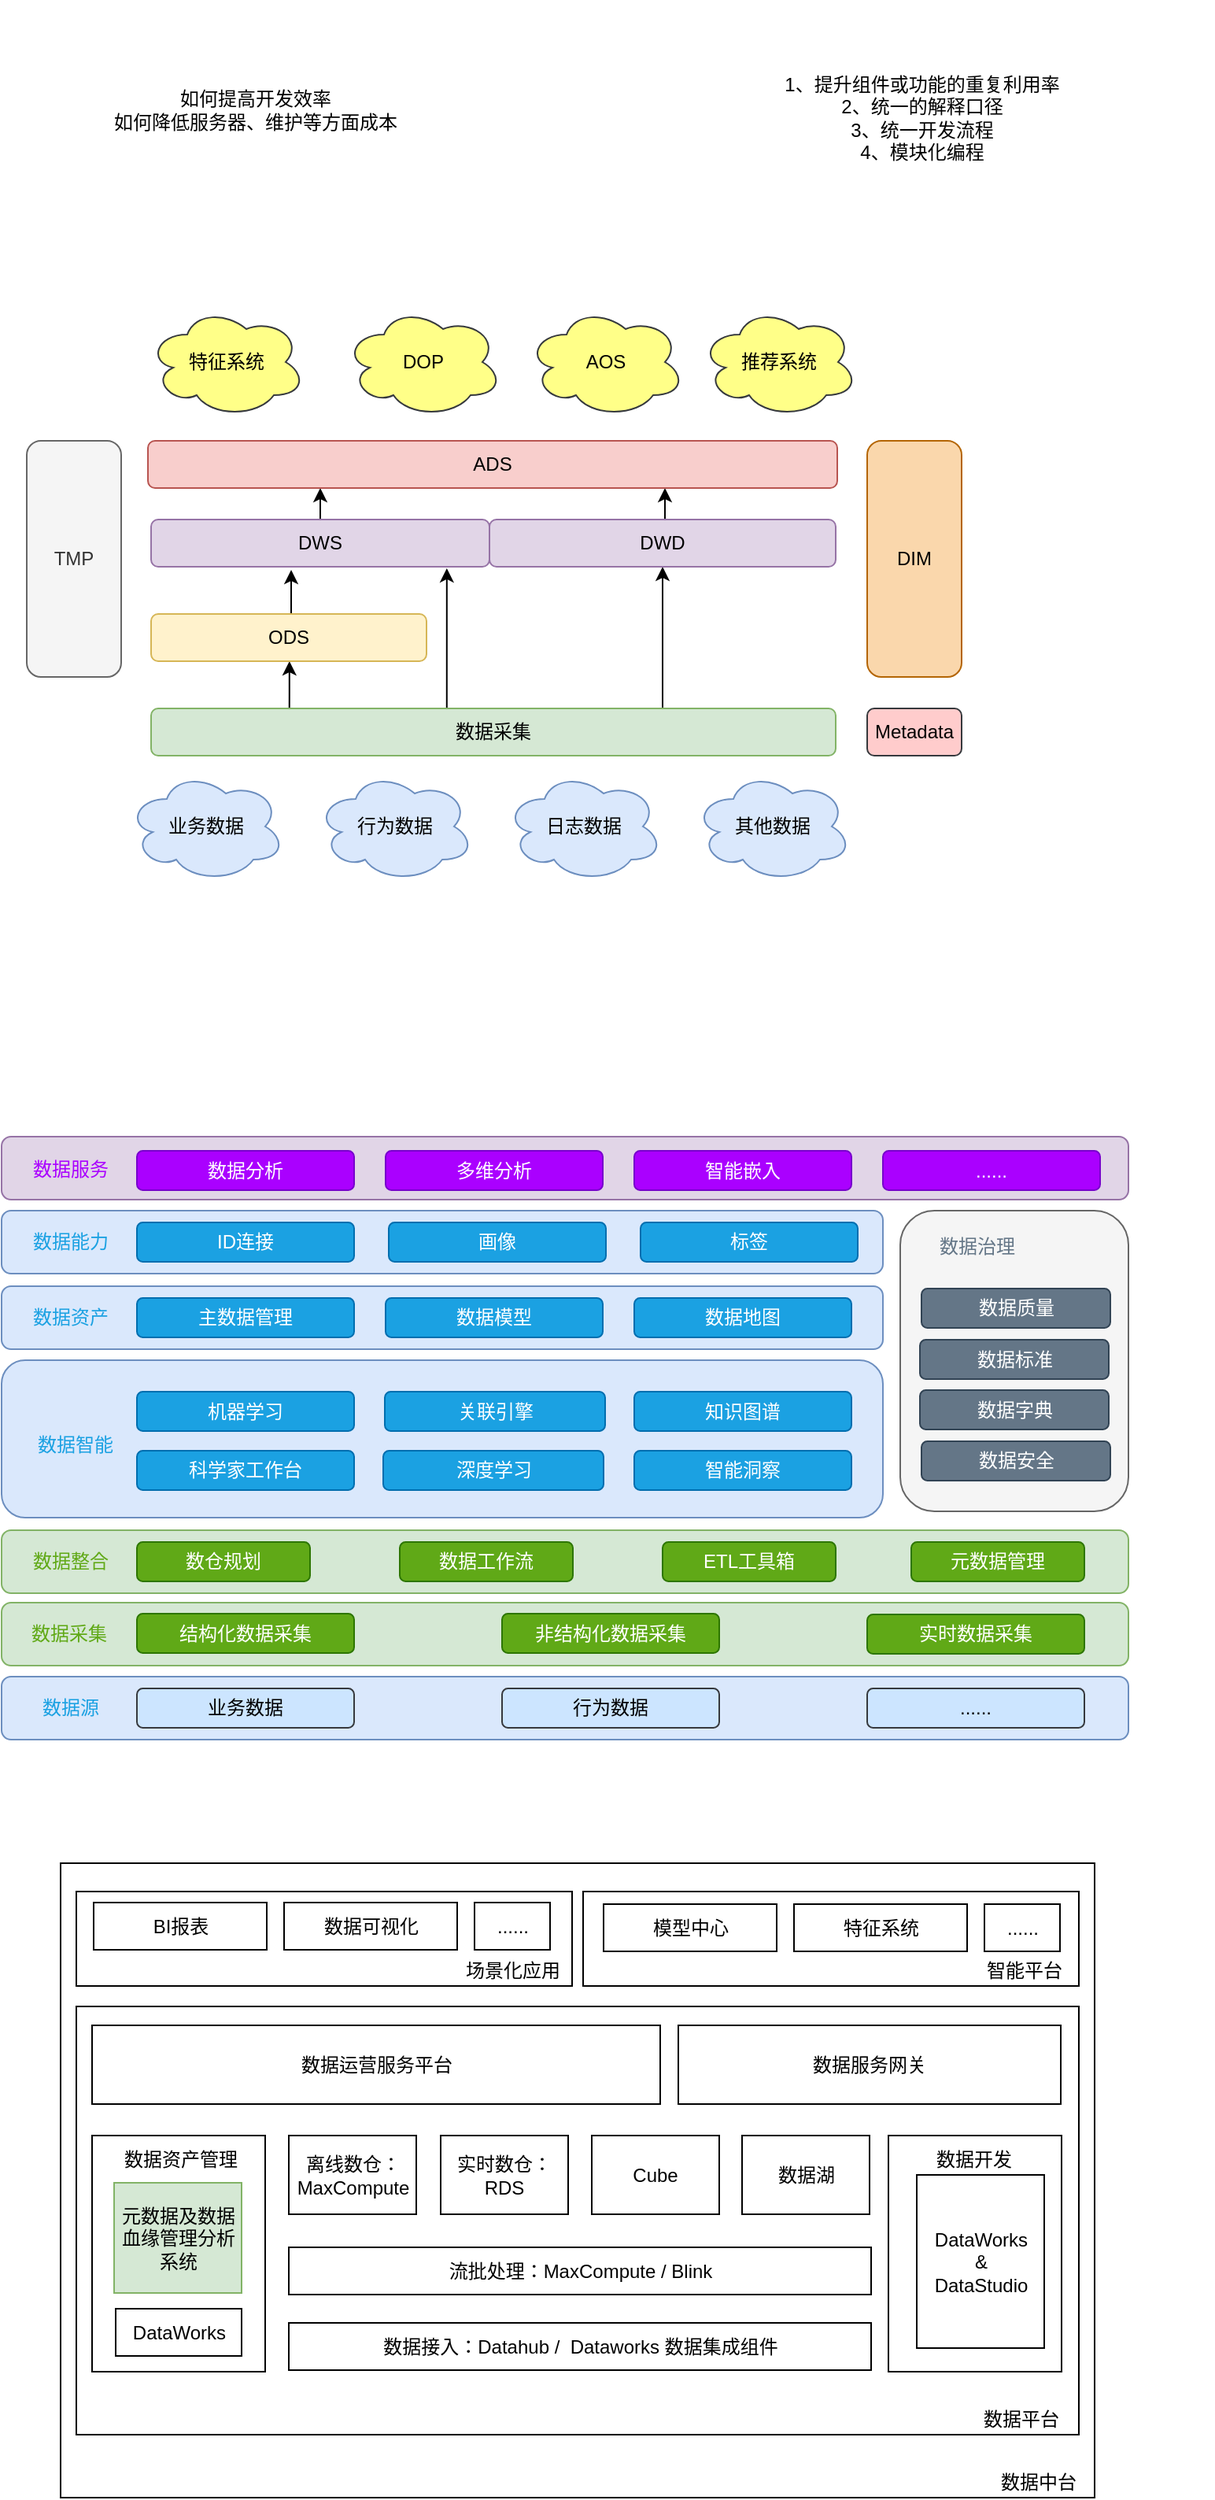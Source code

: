 <mxfile version="11.3.0" type="device" pages="8"><diagram id="6c3qtAD3BgHvBslGEwWX" name="数据架构"><mxGraphModel dx="1106" dy="1003" grid="0" gridSize="10" guides="1" tooltips="1" connect="1" arrows="1" fold="1" page="1" pageScale="1" pageWidth="827" pageHeight="1169" math="0" shadow="0"><root><mxCell id="0"/><mxCell id="1" parent="0"/><mxCell id="quAAgls7EJUlYPz0OSy0-24" value="" style="rounded=0;whiteSpace=wrap;html=1;fillColor=none;" parent="1" vertex="1"><mxGeometry x="77.5" y="1304.5" width="637" height="272" as="geometry"/></mxCell><mxCell id="quAAgls7EJUlYPz0OSy0-30" value="" style="rounded=0;whiteSpace=wrap;html=1;fillColor=none;" parent="1" vertex="1"><mxGeometry x="67.5" y="1213.5" width="657" height="403" as="geometry"/></mxCell><mxCell id="quAAgls7EJUlYPz0OSy0-27" value="" style="rounded=0;whiteSpace=wrap;html=1;fillColor=none;" parent="1" vertex="1"><mxGeometry x="399.5" y="1231.5" width="315" height="60" as="geometry"/></mxCell><mxCell id="quAAgls7EJUlYPz0OSy0-26" value="" style="rounded=0;whiteSpace=wrap;html=1;fillColor=none;" parent="1" vertex="1"><mxGeometry x="77.5" y="1231.5" width="315" height="60" as="geometry"/></mxCell><mxCell id="quAAgls7EJUlYPz0OSy0-22" value="" style="rounded=0;whiteSpace=wrap;html=1;fillColor=none;" parent="1" vertex="1"><mxGeometry x="593.5" y="1386.5" width="110" height="150" as="geometry"/></mxCell><mxCell id="quAAgls7EJUlYPz0OSy0-20" value="" style="rounded=0;whiteSpace=wrap;html=1;fillColor=none;" parent="1" vertex="1"><mxGeometry x="87.5" y="1386.5" width="110" height="150" as="geometry"/></mxCell><mxCell id="enXeZuUhlpgnnDHFtkpP-1" value="业务数据" style="ellipse;shape=cloud;whiteSpace=wrap;html=1;fillColor=#dae8fc;strokeColor=#6c8ebf;" parent="1" vertex="1"><mxGeometry x="110" y="520" width="100" height="70" as="geometry"/></mxCell><mxCell id="enXeZuUhlpgnnDHFtkpP-2" value="行为数据" style="ellipse;shape=cloud;whiteSpace=wrap;html=1;fillColor=#dae8fc;strokeColor=#6c8ebf;" parent="1" vertex="1"><mxGeometry x="230" y="520" width="100" height="70" as="geometry"/></mxCell><mxCell id="enXeZuUhlpgnnDHFtkpP-3" value="日志数据" style="ellipse;shape=cloud;whiteSpace=wrap;html=1;fillColor=#dae8fc;strokeColor=#6c8ebf;" parent="1" vertex="1"><mxGeometry x="350" y="520" width="100" height="70" as="geometry"/></mxCell><mxCell id="enXeZuUhlpgnnDHFtkpP-4" value="其他数据" style="ellipse;shape=cloud;whiteSpace=wrap;html=1;fillColor=#dae8fc;strokeColor=#6c8ebf;" parent="1" vertex="1"><mxGeometry x="470" y="520" width="100" height="70" as="geometry"/></mxCell><mxCell id="enXeZuUhlpgnnDHFtkpP-12" style="edgeStyle=orthogonalEdgeStyle;rounded=0;orthogonalLoop=1;jettySize=auto;html=1;exitX=0.202;exitY=0;exitDx=0;exitDy=0;exitPerimeter=0;" parent="1" source="enXeZuUhlpgnnDHFtkpP-6" target="enXeZuUhlpgnnDHFtkpP-8" edge="1"><mxGeometry relative="1" as="geometry"><Array as="points"><mxPoint x="213" y="470"/><mxPoint x="213" y="470"/></Array></mxGeometry></mxCell><mxCell id="enXeZuUhlpgnnDHFtkpP-13" style="edgeStyle=orthogonalEdgeStyle;rounded=0;orthogonalLoop=1;jettySize=auto;html=1;exitX=0.5;exitY=0;exitDx=0;exitDy=0;entryX=0.874;entryY=1.033;entryDx=0;entryDy=0;entryPerimeter=0;" parent="1" source="enXeZuUhlpgnnDHFtkpP-6" target="enXeZuUhlpgnnDHFtkpP-9" edge="1"><mxGeometry relative="1" as="geometry"><Array as="points"><mxPoint x="313" y="480"/></Array></mxGeometry></mxCell><mxCell id="enXeZuUhlpgnnDHFtkpP-14" style="edgeStyle=orthogonalEdgeStyle;rounded=0;orthogonalLoop=1;jettySize=auto;html=1;exitX=0.75;exitY=0;exitDx=0;exitDy=0;entryX=0.5;entryY=1;entryDx=0;entryDy=0;" parent="1" source="enXeZuUhlpgnnDHFtkpP-6" target="enXeZuUhlpgnnDHFtkpP-10" edge="1"><mxGeometry relative="1" as="geometry"><Array as="points"><mxPoint x="450" y="480"/></Array></mxGeometry></mxCell><mxCell id="enXeZuUhlpgnnDHFtkpP-6" value="数据采集" style="rounded=1;whiteSpace=wrap;html=1;fillColor=#d5e8d4;strokeColor=#82b366;" parent="1" vertex="1"><mxGeometry x="125" y="480" width="435" height="30" as="geometry"/></mxCell><mxCell id="enXeZuUhlpgnnDHFtkpP-18" style="edgeStyle=orthogonalEdgeStyle;rounded=0;orthogonalLoop=1;jettySize=auto;html=1;exitX=0.5;exitY=0;exitDx=0;exitDy=0;entryX=0.414;entryY=1.067;entryDx=0;entryDy=0;entryPerimeter=0;" parent="1" source="enXeZuUhlpgnnDHFtkpP-8" target="enXeZuUhlpgnnDHFtkpP-9" edge="1"><mxGeometry relative="1" as="geometry"/></mxCell><mxCell id="enXeZuUhlpgnnDHFtkpP-8" value="ODS" style="rounded=1;whiteSpace=wrap;html=1;fillColor=#fff2cc;strokeColor=#d6b656;" parent="1" vertex="1"><mxGeometry x="125" y="420" width="175" height="30" as="geometry"/></mxCell><mxCell id="enXeZuUhlpgnnDHFtkpP-16" style="edgeStyle=orthogonalEdgeStyle;rounded=0;orthogonalLoop=1;jettySize=auto;html=1;exitX=0.5;exitY=0;exitDx=0;exitDy=0;entryX=0.25;entryY=1;entryDx=0;entryDy=0;" parent="1" source="enXeZuUhlpgnnDHFtkpP-9" target="enXeZuUhlpgnnDHFtkpP-15" edge="1"><mxGeometry relative="1" as="geometry"/></mxCell><mxCell id="enXeZuUhlpgnnDHFtkpP-9" value="DWS" style="rounded=1;whiteSpace=wrap;html=1;fillColor=#e1d5e7;strokeColor=#9673a6;" parent="1" vertex="1"><mxGeometry x="125" y="360" width="215" height="30" as="geometry"/></mxCell><mxCell id="enXeZuUhlpgnnDHFtkpP-17" style="edgeStyle=orthogonalEdgeStyle;rounded=0;orthogonalLoop=1;jettySize=auto;html=1;exitX=0.5;exitY=0;exitDx=0;exitDy=0;entryX=0.75;entryY=1;entryDx=0;entryDy=0;" parent="1" source="enXeZuUhlpgnnDHFtkpP-10" target="enXeZuUhlpgnnDHFtkpP-15" edge="1"><mxGeometry relative="1" as="geometry"/></mxCell><mxCell id="enXeZuUhlpgnnDHFtkpP-10" value="DWD" style="rounded=1;whiteSpace=wrap;html=1;fillColor=#e1d5e7;strokeColor=#9673a6;" parent="1" vertex="1"><mxGeometry x="340" y="360" width="220" height="30" as="geometry"/></mxCell><mxCell id="enXeZuUhlpgnnDHFtkpP-15" value="ADS" style="rounded=1;whiteSpace=wrap;html=1;fillColor=#f8cecc;strokeColor=#b85450;" parent="1" vertex="1"><mxGeometry x="123" y="310" width="438" height="30" as="geometry"/></mxCell><mxCell id="enXeZuUhlpgnnDHFtkpP-20" value="TMP" style="rounded=1;whiteSpace=wrap;html=1;fillColor=#f5f5f5;strokeColor=#666666;fontColor=#333333;" parent="1" vertex="1"><mxGeometry x="46" y="310" width="60" height="150" as="geometry"/></mxCell><mxCell id="enXeZuUhlpgnnDHFtkpP-21" value="DIM" style="rounded=1;whiteSpace=wrap;html=1;fillColor=#fad7ac;strokeColor=#b46504;" parent="1" vertex="1"><mxGeometry x="580" y="310" width="60" height="150" as="geometry"/></mxCell><mxCell id="enXeZuUhlpgnnDHFtkpP-23" value="Metadata" style="rounded=1;whiteSpace=wrap;html=1;fillColor=#ffcccc;strokeColor=#36393d;" parent="1" vertex="1"><mxGeometry x="580" y="480" width="60" height="30" as="geometry"/></mxCell><mxCell id="enXeZuUhlpgnnDHFtkpP-24" value="" style="rounded=1;whiteSpace=wrap;html=1;fillColor=#dae8fc;strokeColor=#6c8ebf;" parent="1" vertex="1"><mxGeometry x="30" y="1095" width="716" height="40" as="geometry"/></mxCell><mxCell id="enXeZuUhlpgnnDHFtkpP-25" value="业务数据" style="rounded=1;whiteSpace=wrap;html=1;fillColor=#cce5ff;strokeColor=#36393d;" parent="1" vertex="1"><mxGeometry x="116" y="1102.5" width="138" height="25" as="geometry"/></mxCell><mxCell id="enXeZuUhlpgnnDHFtkpP-26" value="行为数据" style="rounded=1;whiteSpace=wrap;html=1;fillColor=#cce5ff;strokeColor=#36393d;" parent="1" vertex="1"><mxGeometry x="348" y="1102.5" width="138" height="25" as="geometry"/></mxCell><mxCell id="enXeZuUhlpgnnDHFtkpP-27" value="......" style="rounded=1;whiteSpace=wrap;html=1;fillColor=#cce5ff;strokeColor=#36393d;" parent="1" vertex="1"><mxGeometry x="580" y="1102.5" width="138" height="25" as="geometry"/></mxCell><mxCell id="enXeZuUhlpgnnDHFtkpP-28" value="" style="rounded=1;whiteSpace=wrap;html=1;fillColor=#d5e8d4;strokeColor=#82b366;" parent="1" vertex="1"><mxGeometry x="30" y="1048" width="716" height="40" as="geometry"/></mxCell><mxCell id="enXeZuUhlpgnnDHFtkpP-29" value="结构化数据采集" style="rounded=1;whiteSpace=wrap;html=1;fillColor=#60a917;strokeColor=#2D7600;fontColor=#ffffff;" parent="1" vertex="1"><mxGeometry x="116" y="1055" width="138" height="25" as="geometry"/></mxCell><mxCell id="enXeZuUhlpgnnDHFtkpP-30" value="非结构化数据采集" style="rounded=1;whiteSpace=wrap;html=1;fillColor=#60a917;strokeColor=#2D7600;fontColor=#ffffff;" parent="1" vertex="1"><mxGeometry x="348" y="1055" width="138" height="25" as="geometry"/></mxCell><mxCell id="enXeZuUhlpgnnDHFtkpP-31" value="实时数据采集" style="rounded=1;whiteSpace=wrap;html=1;fillColor=#60a917;strokeColor=#2D7600;fontColor=#ffffff;" parent="1" vertex="1"><mxGeometry x="580" y="1055.5" width="138" height="25" as="geometry"/></mxCell><mxCell id="enXeZuUhlpgnnDHFtkpP-32" value="" style="rounded=1;whiteSpace=wrap;html=1;fillColor=#d5e8d4;strokeColor=#82b366;" parent="1" vertex="1"><mxGeometry x="30" y="1002" width="716" height="40" as="geometry"/></mxCell><mxCell id="enXeZuUhlpgnnDHFtkpP-33" value="数仓规划" style="rounded=1;whiteSpace=wrap;html=1;fillColor=#60a917;strokeColor=#2D7600;fontColor=#ffffff;" parent="1" vertex="1"><mxGeometry x="116" y="1009.5" width="110" height="25" as="geometry"/></mxCell><mxCell id="enXeZuUhlpgnnDHFtkpP-34" value="数据工作流" style="rounded=1;whiteSpace=wrap;html=1;fillColor=#60a917;strokeColor=#2D7600;fontColor=#ffffff;" parent="1" vertex="1"><mxGeometry x="283" y="1009.5" width="110" height="25" as="geometry"/></mxCell><mxCell id="enXeZuUhlpgnnDHFtkpP-35" value="ETL工具箱" style="rounded=1;whiteSpace=wrap;html=1;fillColor=#60a917;strokeColor=#2D7600;fontColor=#ffffff;" parent="1" vertex="1"><mxGeometry x="450" y="1009.5" width="110" height="25" as="geometry"/></mxCell><mxCell id="enXeZuUhlpgnnDHFtkpP-36" value="元数据管理" style="rounded=1;whiteSpace=wrap;html=1;fillColor=#60a917;strokeColor=#2D7600;fontColor=#ffffff;" parent="1" vertex="1"><mxGeometry x="608" y="1009.5" width="110" height="25" as="geometry"/></mxCell><mxCell id="enXeZuUhlpgnnDHFtkpP-37" value="" style="rounded=1;whiteSpace=wrap;html=1;fillColor=#dae8fc;strokeColor=#6c8ebf;" parent="1" vertex="1"><mxGeometry x="30" y="894" width="560" height="100" as="geometry"/></mxCell><mxCell id="enXeZuUhlpgnnDHFtkpP-38" value="科学家工作台" style="rounded=1;whiteSpace=wrap;html=1;fillColor=#1ba1e2;strokeColor=#006EAF;fontColor=#ffffff;" parent="1" vertex="1"><mxGeometry x="116" y="951.5" width="138" height="25" as="geometry"/></mxCell><mxCell id="enXeZuUhlpgnnDHFtkpP-39" value="机器学习" style="rounded=1;whiteSpace=wrap;html=1;fillColor=#1ba1e2;strokeColor=#006EAF;fontColor=#ffffff;" parent="1" vertex="1"><mxGeometry x="116" y="914" width="138" height="25" as="geometry"/></mxCell><mxCell id="enXeZuUhlpgnnDHFtkpP-40" value="深度学习" style="rounded=1;whiteSpace=wrap;html=1;fillColor=#1ba1e2;strokeColor=#006EAF;fontColor=#ffffff;" parent="1" vertex="1"><mxGeometry x="272.5" y="951.5" width="140" height="25" as="geometry"/></mxCell><mxCell id="enXeZuUhlpgnnDHFtkpP-41" value="知识图谱" style="rounded=1;whiteSpace=wrap;html=1;fillColor=#1ba1e2;strokeColor=#006EAF;fontColor=#ffffff;" parent="1" vertex="1"><mxGeometry x="432" y="914" width="138" height="25" as="geometry"/></mxCell><mxCell id="enXeZuUhlpgnnDHFtkpP-42" value="关联引擎" style="rounded=1;whiteSpace=wrap;html=1;fillColor=#1ba1e2;strokeColor=#006EAF;fontColor=#ffffff;" parent="1" vertex="1"><mxGeometry x="273.5" y="914" width="140" height="25" as="geometry"/></mxCell><mxCell id="enXeZuUhlpgnnDHFtkpP-43" value="智能洞察" style="rounded=1;whiteSpace=wrap;html=1;fillColor=#1ba1e2;strokeColor=#006EAF;fontColor=#ffffff;" parent="1" vertex="1"><mxGeometry x="432" y="951.5" width="138" height="25" as="geometry"/></mxCell><mxCell id="enXeZuUhlpgnnDHFtkpP-44" value="" style="rounded=1;whiteSpace=wrap;html=1;fillColor=#dae8fc;strokeColor=#6c8ebf;" parent="1" vertex="1"><mxGeometry x="30" y="847" width="560" height="40" as="geometry"/></mxCell><mxCell id="enXeZuUhlpgnnDHFtkpP-45" value="主数据管理" style="rounded=1;whiteSpace=wrap;html=1;fillColor=#1ba1e2;strokeColor=#006EAF;fontColor=#ffffff;" parent="1" vertex="1"><mxGeometry x="116" y="854.5" width="138" height="25" as="geometry"/></mxCell><mxCell id="enXeZuUhlpgnnDHFtkpP-46" value="数据模型" style="rounded=1;whiteSpace=wrap;html=1;fillColor=#1ba1e2;strokeColor=#006EAF;fontColor=#ffffff;" parent="1" vertex="1"><mxGeometry x="274" y="854.5" width="138" height="25" as="geometry"/></mxCell><mxCell id="enXeZuUhlpgnnDHFtkpP-47" value="数据地图" style="rounded=1;whiteSpace=wrap;html=1;fillColor=#1ba1e2;strokeColor=#006EAF;fontColor=#ffffff;" parent="1" vertex="1"><mxGeometry x="432" y="854.5" width="138" height="25" as="geometry"/></mxCell><mxCell id="enXeZuUhlpgnnDHFtkpP-48" value="" style="rounded=1;whiteSpace=wrap;html=1;fillColor=#dae8fc;strokeColor=#6c8ebf;" parent="1" vertex="1"><mxGeometry x="30" y="799" width="560" height="40" as="geometry"/></mxCell><mxCell id="enXeZuUhlpgnnDHFtkpP-49" value="ID连接" style="rounded=1;whiteSpace=wrap;html=1;fillColor=#1ba1e2;strokeColor=#006EAF;fontColor=#ffffff;" parent="1" vertex="1"><mxGeometry x="116" y="806.5" width="138" height="25" as="geometry"/></mxCell><mxCell id="enXeZuUhlpgnnDHFtkpP-50" value="画像" style="rounded=1;whiteSpace=wrap;html=1;fillColor=#1ba1e2;strokeColor=#006EAF;fontColor=#ffffff;" parent="1" vertex="1"><mxGeometry x="276" y="806.5" width="138" height="25" as="geometry"/></mxCell><mxCell id="enXeZuUhlpgnnDHFtkpP-51" value="标签" style="rounded=1;whiteSpace=wrap;html=1;fillColor=#1ba1e2;strokeColor=#006EAF;fontColor=#ffffff;" parent="1" vertex="1"><mxGeometry x="436" y="806.5" width="138" height="25" as="geometry"/></mxCell><mxCell id="enXeZuUhlpgnnDHFtkpP-52" value="" style="rounded=1;whiteSpace=wrap;html=1;fillColor=#e1d5e7;strokeColor=#9673a6;" parent="1" vertex="1"><mxGeometry x="30" y="752" width="716" height="40" as="geometry"/></mxCell><mxCell id="enXeZuUhlpgnnDHFtkpP-53" value="数据分析" style="rounded=1;whiteSpace=wrap;html=1;fillColor=#aa00ff;strokeColor=#7700CC;fontColor=#ffffff;" parent="1" vertex="1"><mxGeometry x="116" y="761" width="138" height="25" as="geometry"/></mxCell><mxCell id="enXeZuUhlpgnnDHFtkpP-54" value="多维分析" style="rounded=1;whiteSpace=wrap;html=1;fillColor=#aa00ff;strokeColor=#7700CC;fontColor=#ffffff;" parent="1" vertex="1"><mxGeometry x="274" y="761" width="138" height="25" as="geometry"/></mxCell><mxCell id="enXeZuUhlpgnnDHFtkpP-55" value="智能嵌入" style="rounded=1;whiteSpace=wrap;html=1;fillColor=#aa00ff;strokeColor=#7700CC;fontColor=#ffffff;" parent="1" vertex="1"><mxGeometry x="432" y="761" width="138" height="25" as="geometry"/></mxCell><mxCell id="enXeZuUhlpgnnDHFtkpP-56" value="......" style="rounded=1;whiteSpace=wrap;html=1;fillColor=#aa00ff;strokeColor=#7700CC;fontColor=#ffffff;" parent="1" vertex="1"><mxGeometry x="590" y="761" width="138" height="25" as="geometry"/></mxCell><mxCell id="enXeZuUhlpgnnDHFtkpP-57" value="" style="rounded=1;whiteSpace=wrap;html=1;fillColor=#f5f5f5;strokeColor=#666666;fontColor=#333333;" parent="1" vertex="1"><mxGeometry x="601" y="799" width="145" height="191" as="geometry"/></mxCell><mxCell id="enXeZuUhlpgnnDHFtkpP-58" value="数据质量" style="rounded=1;whiteSpace=wrap;html=1;fillColor=#647687;strokeColor=#314354;fontColor=#ffffff;" parent="1" vertex="1"><mxGeometry x="614.5" y="848.5" width="120" height="25" as="geometry"/></mxCell><mxCell id="enXeZuUhlpgnnDHFtkpP-59" value="数据标准" style="rounded=1;whiteSpace=wrap;html=1;fillColor=#647687;strokeColor=#314354;fontColor=#ffffff;" parent="1" vertex="1"><mxGeometry x="613.5" y="881" width="120" height="25" as="geometry"/></mxCell><mxCell id="enXeZuUhlpgnnDHFtkpP-60" value="数据字典" style="rounded=1;whiteSpace=wrap;html=1;fillColor=#647687;strokeColor=#314354;fontColor=#ffffff;" parent="1" vertex="1"><mxGeometry x="613.5" y="913" width="120" height="25" as="geometry"/></mxCell><mxCell id="enXeZuUhlpgnnDHFtkpP-61" value="数据安全" style="rounded=1;whiteSpace=wrap;html=1;fillColor=#647687;strokeColor=#314354;fontColor=#ffffff;" parent="1" vertex="1"><mxGeometry x="614.5" y="945.5" width="120" height="25" as="geometry"/></mxCell><mxCell id="enXeZuUhlpgnnDHFtkpP-62" value="数据源" style="text;html=1;strokeColor=none;fillColor=none;align=center;verticalAlign=middle;whiteSpace=wrap;rounded=0;fontColor=#1BA1E2;" parent="1" vertex="1"><mxGeometry x="44" y="1105" width="60" height="20" as="geometry"/></mxCell><mxCell id="enXeZuUhlpgnnDHFtkpP-63" value="数据采集" style="text;html=1;strokeColor=none;fillColor=none;align=center;verticalAlign=middle;whiteSpace=wrap;rounded=0;fontColor=#60A917;" parent="1" vertex="1"><mxGeometry x="43" y="1058" width="60" height="20" as="geometry"/></mxCell><mxCell id="enXeZuUhlpgnnDHFtkpP-64" value="数据整合" style="text;html=1;strokeColor=none;fillColor=none;align=center;verticalAlign=middle;whiteSpace=wrap;rounded=0;fontColor=#60A917;" parent="1" vertex="1"><mxGeometry x="44" y="1012" width="60" height="20" as="geometry"/></mxCell><mxCell id="enXeZuUhlpgnnDHFtkpP-65" value="数据智能" style="text;html=1;strokeColor=none;fillColor=none;align=center;verticalAlign=middle;whiteSpace=wrap;rounded=0;fontColor=#1BA1E2;" parent="1" vertex="1"><mxGeometry x="46.5" y="938" width="60" height="20" as="geometry"/></mxCell><mxCell id="enXeZuUhlpgnnDHFtkpP-67" value="数据资产" style="text;html=1;strokeColor=none;fillColor=none;align=center;verticalAlign=middle;whiteSpace=wrap;rounded=0;fontColor=#1BA1E2;" parent="1" vertex="1"><mxGeometry x="44" y="857" width="60" height="20" as="geometry"/></mxCell><mxCell id="enXeZuUhlpgnnDHFtkpP-68" value="数据能力" style="text;html=1;strokeColor=none;fillColor=none;align=center;verticalAlign=middle;whiteSpace=wrap;rounded=0;fontColor=#1BA1E2;" parent="1" vertex="1"><mxGeometry x="44" y="809" width="60" height="20" as="geometry"/></mxCell><mxCell id="enXeZuUhlpgnnDHFtkpP-69" value="数据服务" style="text;html=1;strokeColor=none;fillColor=none;align=center;verticalAlign=middle;whiteSpace=wrap;rounded=0;fontColor=#AA00FF;" parent="1" vertex="1"><mxGeometry x="44" y="763" width="60" height="20" as="geometry"/></mxCell><mxCell id="enXeZuUhlpgnnDHFtkpP-70" value="数据治理" style="text;html=1;strokeColor=none;fillColor=none;align=center;verticalAlign=middle;whiteSpace=wrap;rounded=0;fontColor=#647687;" parent="1" vertex="1"><mxGeometry x="620" y="811.5" width="60" height="20" as="geometry"/></mxCell><mxCell id="EEf_a2k_hWwNbXC3I6LX-2" value="如何提高开发效率&lt;br&gt;如何降低服务器、维护等方面成本" style="text;html=1;strokeColor=none;fillColor=none;align=center;verticalAlign=middle;whiteSpace=wrap;rounded=0;" parent="1" vertex="1"><mxGeometry x="33" y="30" width="317" height="140" as="geometry"/></mxCell><mxCell id="EEf_a2k_hWwNbXC3I6LX-3" value="1、提升组件或功能的重复利用率&lt;br&gt;2、统一的解释口径&lt;br&gt;3、统一开发流程&lt;br&gt;4、模块化编程" style="text;html=1;strokeColor=none;fillColor=none;align=center;verticalAlign=middle;whiteSpace=wrap;rounded=0;" parent="1" vertex="1"><mxGeometry x="430" y="30" width="370" height="150" as="geometry"/></mxCell><mxCell id="OlYZdz8Wz3TIodsBEctM-2" value="特征系统" style="ellipse;shape=cloud;whiteSpace=wrap;html=1;fillColor=#ffff88;strokeColor=#36393d;" parent="1" vertex="1"><mxGeometry x="123" y="225" width="100" height="70" as="geometry"/></mxCell><mxCell id="OlYZdz8Wz3TIodsBEctM-3" value="DOP" style="ellipse;shape=cloud;whiteSpace=wrap;html=1;fillColor=#ffff88;strokeColor=#36393d;" parent="1" vertex="1"><mxGeometry x="248" y="225" width="100" height="70" as="geometry"/></mxCell><mxCell id="OlYZdz8Wz3TIodsBEctM-4" value="AOS" style="ellipse;shape=cloud;whiteSpace=wrap;html=1;fillColor=#ffff88;strokeColor=#36393d;" parent="1" vertex="1"><mxGeometry x="364" y="225" width="100" height="70" as="geometry"/></mxCell><mxCell id="OlYZdz8Wz3TIodsBEctM-5" value="推荐系统" style="ellipse;shape=cloud;whiteSpace=wrap;html=1;fillColor=#ffff88;strokeColor=#36393d;" parent="1" vertex="1"><mxGeometry x="474" y="225" width="100" height="70" as="geometry"/></mxCell><mxCell id="quAAgls7EJUlYPz0OSy0-2" value="BI报表" style="rounded=0;whiteSpace=wrap;html=1;" parent="1" vertex="1"><mxGeometry x="88.5" y="1238.5" width="110" height="30" as="geometry"/></mxCell><mxCell id="quAAgls7EJUlYPz0OSy0-3" value="数据可视化" style="rounded=0;whiteSpace=wrap;html=1;" parent="1" vertex="1"><mxGeometry x="209.5" y="1238.5" width="110" height="30" as="geometry"/></mxCell><mxCell id="quAAgls7EJUlYPz0OSy0-4" value="......" style="rounded=0;whiteSpace=wrap;html=1;" parent="1" vertex="1"><mxGeometry x="330.5" y="1238.5" width="48" height="30" as="geometry"/></mxCell><mxCell id="quAAgls7EJUlYPz0OSy0-5" value="模型中心" style="rounded=0;whiteSpace=wrap;html=1;" parent="1" vertex="1"><mxGeometry x="412.5" y="1239.5" width="110" height="30" as="geometry"/></mxCell><mxCell id="quAAgls7EJUlYPz0OSy0-6" value="特征系统" style="rounded=0;whiteSpace=wrap;html=1;" parent="1" vertex="1"><mxGeometry x="533.5" y="1239.5" width="110" height="30" as="geometry"/></mxCell><mxCell id="quAAgls7EJUlYPz0OSy0-7" value="......" style="rounded=0;whiteSpace=wrap;html=1;" parent="1" vertex="1"><mxGeometry x="654.5" y="1239.5" width="48" height="30" as="geometry"/></mxCell><mxCell id="quAAgls7EJUlYPz0OSy0-9" value="数据运营服务平台" style="rounded=0;whiteSpace=wrap;html=1;" parent="1" vertex="1"><mxGeometry x="87.5" y="1316.5" width="361" height="50" as="geometry"/></mxCell><mxCell id="quAAgls7EJUlYPz0OSy0-10" value="数据服务网关" style="rounded=0;whiteSpace=wrap;html=1;" parent="1" vertex="1"><mxGeometry x="460" y="1316.5" width="243" height="50" as="geometry"/></mxCell><mxCell id="quAAgls7EJUlYPz0OSy0-11" value="元数据及数据血缘管理分析系统" style="rounded=0;whiteSpace=wrap;html=1;fillColor=#d5e8d4;strokeColor=#82b366;" parent="1" vertex="1"><mxGeometry x="101.5" y="1416.5" width="81" height="70" as="geometry"/></mxCell><mxCell id="quAAgls7EJUlYPz0OSy0-12" value="DataWorks" style="rounded=0;whiteSpace=wrap;html=1;" parent="1" vertex="1"><mxGeometry x="102.5" y="1496.5" width="80" height="30" as="geometry"/></mxCell><mxCell id="quAAgls7EJUlYPz0OSy0-13" value="离线数仓：MaxCompute" style="rounded=0;whiteSpace=wrap;html=1;" parent="1" vertex="1"><mxGeometry x="212.5" y="1386.5" width="81" height="50" as="geometry"/></mxCell><mxCell id="quAAgls7EJUlYPz0OSy0-14" value="实时数仓：RDS" style="rounded=0;whiteSpace=wrap;html=1;" parent="1" vertex="1"><mxGeometry x="309" y="1386.5" width="81" height="50" as="geometry"/></mxCell><mxCell id="quAAgls7EJUlYPz0OSy0-15" value="Cube" style="rounded=0;whiteSpace=wrap;html=1;" parent="1" vertex="1"><mxGeometry x="405" y="1386.5" width="81" height="50" as="geometry"/></mxCell><mxCell id="quAAgls7EJUlYPz0OSy0-16" value="数据湖" style="rounded=0;whiteSpace=wrap;html=1;" parent="1" vertex="1"><mxGeometry x="500.5" y="1386.5" width="81" height="50" as="geometry"/></mxCell><mxCell id="quAAgls7EJUlYPz0OSy0-17" value="DataWorks &lt;br&gt;&amp;amp; &lt;br&gt;DataStudio" style="rounded=0;whiteSpace=wrap;html=1;" parent="1" vertex="1"><mxGeometry x="611.5" y="1411.5" width="81" height="110" as="geometry"/></mxCell><mxCell id="quAAgls7EJUlYPz0OSy0-18" value="流批处理：MaxCompute / Blink" style="rounded=0;whiteSpace=wrap;html=1;" parent="1" vertex="1"><mxGeometry x="212.5" y="1457.5" width="370" height="30" as="geometry"/></mxCell><mxCell id="quAAgls7EJUlYPz0OSy0-19" value="数据接入：Datahub /&amp;nbsp; Dataworks 数据集成组件" style="rounded=0;whiteSpace=wrap;html=1;" parent="1" vertex="1"><mxGeometry x="212.5" y="1505.5" width="370" height="30" as="geometry"/></mxCell><mxCell id="quAAgls7EJUlYPz0OSy0-21" value="数据资产管理" style="text;html=1;resizable=0;points=[];autosize=1;align=left;verticalAlign=top;spacingTop=-4;" parent="1" vertex="1"><mxGeometry x="105.5" y="1391.5" width="90" height="20" as="geometry"/></mxCell><mxCell id="quAAgls7EJUlYPz0OSy0-23" value="数据开发" style="text;html=1;resizable=0;points=[];autosize=1;align=left;verticalAlign=top;spacingTop=-4;" parent="1" vertex="1"><mxGeometry x="621.5" y="1391.5" width="60" height="20" as="geometry"/></mxCell><mxCell id="quAAgls7EJUlYPz0OSy0-25" value="数据平台" style="text;html=1;resizable=0;points=[];autosize=1;align=left;verticalAlign=top;spacingTop=-4;" parent="1" vertex="1"><mxGeometry x="652" y="1556.5" width="60" height="20" as="geometry"/></mxCell><mxCell id="quAAgls7EJUlYPz0OSy0-28" value="场景化应用" style="text;html=1;resizable=0;points=[];autosize=1;align=left;verticalAlign=top;spacingTop=-4;" parent="1" vertex="1"><mxGeometry x="322.5" y="1271.5" width="80" height="20" as="geometry"/></mxCell><mxCell id="quAAgls7EJUlYPz0OSy0-29" value="智能平台" style="text;html=1;resizable=0;points=[];autosize=1;align=left;verticalAlign=top;spacingTop=-4;" parent="1" vertex="1"><mxGeometry x="653.5" y="1271.5" width="60" height="20" as="geometry"/></mxCell><mxCell id="quAAgls7EJUlYPz0OSy0-31" value="数据中台" style="text;html=1;resizable=0;points=[];autosize=1;align=left;verticalAlign=top;spacingTop=-4;" parent="1" vertex="1"><mxGeometry x="662.5" y="1596.5" width="60" height="20" as="geometry"/></mxCell></root></mxGraphModel></diagram><diagram id="DnPve-PlUpeB-wy_XYmV" name="产品架构"><mxGraphModel dx="1106" dy="1003" grid="1" gridSize="10" guides="1" tooltips="1" connect="1" arrows="1" fold="1" page="1" pageScale="1" pageWidth="827" pageHeight="1169" math="0" shadow="0"><root><mxCell id="7_oJxo0-LSlT3xbzhNPI-0"/><mxCell id="7_oJxo0-LSlT3xbzhNPI-1" parent="7_oJxo0-LSlT3xbzhNPI-0"/><mxCell id="7_oJxo0-LSlT3xbzhNPI-2" value="" style="rounded=1;whiteSpace=wrap;html=1;" parent="7_oJxo0-LSlT3xbzhNPI-1" vertex="1"><mxGeometry x="80" y="430" width="530" height="80" as="geometry"/></mxCell><mxCell id="7_oJxo0-LSlT3xbzhNPI-3" value="资源管理" style="rounded=1;whiteSpace=wrap;html=1;fillColor=#dae8fc;strokeColor=#6c8ebf;" parent="7_oJxo0-LSlT3xbzhNPI-1" vertex="1"><mxGeometry x="192.5" y="450" width="100" height="40" as="geometry"/></mxCell><mxCell id="7_oJxo0-LSlT3xbzhNPI-4" value="数据源管理" style="rounded=1;whiteSpace=wrap;html=1;fillColor=#dae8fc;strokeColor=#6c8ebf;" parent="7_oJxo0-LSlT3xbzhNPI-1" vertex="1"><mxGeometry x="307.5" y="450" width="100" height="40" as="geometry"/></mxCell><mxCell id="7_oJxo0-LSlT3xbzhNPI-5" value="" style="rounded=1;whiteSpace=wrap;html=1;" parent="7_oJxo0-LSlT3xbzhNPI-1" vertex="1"><mxGeometry x="80" y="340" width="530" height="80" as="geometry"/></mxCell><mxCell id="7_oJxo0-LSlT3xbzhNPI-6" value="数据交换" style="rounded=1;whiteSpace=wrap;html=1;fillColor=#dae8fc;strokeColor=#6c8ebf;" parent="7_oJxo0-LSlT3xbzhNPI-1" vertex="1"><mxGeometry x="130" y="360" width="100" height="40" as="geometry"/></mxCell><mxCell id="7_oJxo0-LSlT3xbzhNPI-7" value="离线开发" style="rounded=1;whiteSpace=wrap;html=1;fillColor=#dae8fc;strokeColor=#6c8ebf;" parent="7_oJxo0-LSlT3xbzhNPI-1" vertex="1"><mxGeometry x="245" y="360" width="100" height="40" as="geometry"/></mxCell><mxCell id="7_oJxo0-LSlT3xbzhNPI-8" value="实时开发" style="rounded=1;whiteSpace=wrap;html=1;fillColor=#dae8fc;strokeColor=#6c8ebf;" parent="7_oJxo0-LSlT3xbzhNPI-1" vertex="1"><mxGeometry x="363" y="360" width="100" height="40" as="geometry"/></mxCell><mxCell id="7_oJxo0-LSlT3xbzhNPI-9" value="算法开发" style="rounded=1;whiteSpace=wrap;html=1;fillColor=#dae8fc;strokeColor=#6c8ebf;" parent="7_oJxo0-LSlT3xbzhNPI-1" vertex="1"><mxGeometry x="481" y="360" width="100" height="40" as="geometry"/></mxCell><mxCell id="7_oJxo0-LSlT3xbzhNPI-10" value="" style="rounded=1;whiteSpace=wrap;html=1;" parent="7_oJxo0-LSlT3xbzhNPI-1" vertex="1"><mxGeometry x="80" y="250" width="530" height="80" as="geometry"/></mxCell><mxCell id="7_oJxo0-LSlT3xbzhNPI-11" value="元数据管理" style="rounded=1;whiteSpace=wrap;html=1;fillColor=#dae8fc;strokeColor=#6c8ebf;" parent="7_oJxo0-LSlT3xbzhNPI-1" vertex="1"><mxGeometry x="120" y="270" width="80" height="40" as="geometry"/></mxCell><mxCell id="7_oJxo0-LSlT3xbzhNPI-12" value="数据标准" style="rounded=1;whiteSpace=wrap;html=1;fillColor=#dae8fc;strokeColor=#6c8ebf;" parent="7_oJxo0-LSlT3xbzhNPI-1" vertex="1"><mxGeometry x="210" y="270" width="80" height="40" as="geometry"/></mxCell><mxCell id="7_oJxo0-LSlT3xbzhNPI-13" value="数据库表管理" style="rounded=1;whiteSpace=wrap;html=1;fillColor=#dae8fc;strokeColor=#6c8ebf;" parent="7_oJxo0-LSlT3xbzhNPI-1" vertex="1"><mxGeometry x="300" y="270" width="80" height="40" as="geometry"/></mxCell><mxCell id="7_oJxo0-LSlT3xbzhNPI-14" value="" style="rounded=1;whiteSpace=wrap;html=1;" parent="7_oJxo0-LSlT3xbzhNPI-1" vertex="1"><mxGeometry x="80" y="160" width="530" height="80" as="geometry"/></mxCell><mxCell id="7_oJxo0-LSlT3xbzhNPI-15" value="分析服务" style="rounded=1;whiteSpace=wrap;html=1;fillColor=#dae8fc;strokeColor=#6c8ebf;" parent="7_oJxo0-LSlT3xbzhNPI-1" vertex="1"><mxGeometry x="120" y="180" width="80" height="40" as="geometry"/></mxCell><mxCell id="7_oJxo0-LSlT3xbzhNPI-16" value="查询服务" style="rounded=1;whiteSpace=wrap;html=1;fillColor=#dae8fc;strokeColor=#6c8ebf;" parent="7_oJxo0-LSlT3xbzhNPI-1" vertex="1"><mxGeometry x="210" y="180" width="80" height="40" as="geometry"/></mxCell><mxCell id="7_oJxo0-LSlT3xbzhNPI-17" value="BI服务" style="rounded=1;whiteSpace=wrap;html=1;fillColor=#dae8fc;strokeColor=#6c8ebf;" parent="7_oJxo0-LSlT3xbzhNPI-1" vertex="1"><mxGeometry x="300" y="180" width="80" height="40" as="geometry"/></mxCell><mxCell id="7_oJxo0-LSlT3xbzhNPI-18" value="广告服务" style="rounded=1;whiteSpace=wrap;html=1;fillColor=#dae8fc;strokeColor=#6c8ebf;" parent="7_oJxo0-LSlT3xbzhNPI-1" vertex="1"><mxGeometry x="400" y="180" width="80" height="40" as="geometry"/></mxCell><mxCell id="7_oJxo0-LSlT3xbzhNPI-19" value="推荐服务" style="rounded=1;whiteSpace=wrap;html=1;fillColor=#dae8fc;strokeColor=#6c8ebf;" parent="7_oJxo0-LSlT3xbzhNPI-1" vertex="1"><mxGeometry x="500" y="180" width="80" height="40" as="geometry"/></mxCell><mxCell id="7_oJxo0-LSlT3xbzhNPI-20" value="基础服务" style="text;html=1;strokeColor=none;fillColor=none;align=center;verticalAlign=middle;whiteSpace=wrap;rounded=0;" parent="7_oJxo0-LSlT3xbzhNPI-1" vertex="1"><mxGeometry x="90" y="440" width="60" height="20" as="geometry"/></mxCell><mxCell id="7_oJxo0-LSlT3xbzhNPI-21" value="数据开发" style="text;html=1;strokeColor=none;fillColor=none;align=center;verticalAlign=middle;whiteSpace=wrap;rounded=0;" parent="7_oJxo0-LSlT3xbzhNPI-1" vertex="1"><mxGeometry x="90" y="340" width="60" height="20" as="geometry"/></mxCell><mxCell id="7_oJxo0-LSlT3xbzhNPI-22" value="资产管理" style="text;html=1;strokeColor=none;fillColor=none;align=center;verticalAlign=middle;whiteSpace=wrap;rounded=0;" parent="7_oJxo0-LSlT3xbzhNPI-1" vertex="1"><mxGeometry x="90" y="260" width="60" height="20" as="geometry"/></mxCell><mxCell id="7_oJxo0-LSlT3xbzhNPI-23" value="服务中心" style="text;html=1;strokeColor=none;fillColor=none;align=center;verticalAlign=middle;whiteSpace=wrap;rounded=0;" parent="7_oJxo0-LSlT3xbzhNPI-1" vertex="1"><mxGeometry x="90" y="170" width="60" height="20" as="geometry"/></mxCell><mxCell id="7_oJxo0-LSlT3xbzhNPI-24" value="" style="rounded=1;whiteSpace=wrap;html=1;" parent="7_oJxo0-LSlT3xbzhNPI-1" vertex="1"><mxGeometry x="80" y="70" width="530" height="80" as="geometry"/></mxCell><mxCell id="7_oJxo0-LSlT3xbzhNPI-25" value="DOP" style="rounded=1;whiteSpace=wrap;html=1;fillColor=#dae8fc;strokeColor=#6c8ebf;" parent="7_oJxo0-LSlT3xbzhNPI-1" vertex="1"><mxGeometry x="112.5" y="90" width="80" height="40" as="geometry"/></mxCell><mxCell id="7_oJxo0-LSlT3xbzhNPI-26" value="观天台" style="rounded=1;whiteSpace=wrap;html=1;fillColor=#dae8fc;strokeColor=#6c8ebf;" parent="7_oJxo0-LSlT3xbzhNPI-1" vertex="1"><mxGeometry x="205" y="90" width="80" height="40" as="geometry"/></mxCell><mxCell id="7_oJxo0-LSlT3xbzhNPI-27" value="特征系统" style="rounded=1;whiteSpace=wrap;html=1;fillColor=#dae8fc;strokeColor=#6c8ebf;" parent="7_oJxo0-LSlT3xbzhNPI-1" vertex="1"><mxGeometry x="297.5" y="90" width="80" height="40" as="geometry"/></mxCell><mxCell id="7_oJxo0-LSlT3xbzhNPI-28" value="推荐系统" style="rounded=1;whiteSpace=wrap;html=1;fillColor=#dae8fc;strokeColor=#6c8ebf;" parent="7_oJxo0-LSlT3xbzhNPI-1" vertex="1"><mxGeometry x="390" y="90" width="80" height="40" as="geometry"/></mxCell><mxCell id="7_oJxo0-LSlT3xbzhNPI-29" value="观云亭" style="rounded=1;whiteSpace=wrap;html=1;fillColor=#dae8fc;strokeColor=#6c8ebf;" parent="7_oJxo0-LSlT3xbzhNPI-1" vertex="1"><mxGeometry x="482.5" y="90" width="80" height="40" as="geometry"/></mxCell><mxCell id="7_oJxo0-LSlT3xbzhNPI-30" value="应用中心" style="text;html=1;strokeColor=none;fillColor=none;align=center;verticalAlign=middle;whiteSpace=wrap;rounded=0;" parent="7_oJxo0-LSlT3xbzhNPI-1" vertex="1"><mxGeometry x="82.5" y="70" width="60" height="20" as="geometry"/></mxCell><mxCell id="7_oJxo0-LSlT3xbzhNPI-31" value="" style="rounded=1;whiteSpace=wrap;html=1;" parent="7_oJxo0-LSlT3xbzhNPI-1" vertex="1"><mxGeometry x="620" y="70" width="180" height="440" as="geometry"/></mxCell><mxCell id="7_oJxo0-LSlT3xbzhNPI-32" value="消息中心" style="rounded=1;whiteSpace=wrap;html=1;fillColor=#dae8fc;strokeColor=#6c8ebf;" parent="7_oJxo0-LSlT3xbzhNPI-1" vertex="1"><mxGeometry x="660" y="110" width="100" height="40" as="geometry"/></mxCell><mxCell id="7_oJxo0-LSlT3xbzhNPI-33" value="用户中心" style="rounded=1;whiteSpace=wrap;html=1;fillColor=#dae8fc;strokeColor=#6c8ebf;" parent="7_oJxo0-LSlT3xbzhNPI-1" vertex="1"><mxGeometry x="660" y="170" width="100" height="40" as="geometry"/></mxCell><mxCell id="7_oJxo0-LSlT3xbzhNPI-34" value="权限中心" style="rounded=1;whiteSpace=wrap;html=1;fillColor=#dae8fc;strokeColor=#6c8ebf;" parent="7_oJxo0-LSlT3xbzhNPI-1" vertex="1"><mxGeometry x="660" y="230" width="100" height="40" as="geometry"/></mxCell><mxCell id="7_oJxo0-LSlT3xbzhNPI-35" value="调度中心" style="rounded=1;whiteSpace=wrap;html=1;fillColor=#dae8fc;strokeColor=#6c8ebf;" parent="7_oJxo0-LSlT3xbzhNPI-1" vertex="1"><mxGeometry x="660" y="290" width="100" height="40" as="geometry"/></mxCell><mxCell id="7_oJxo0-LSlT3xbzhNPI-36" value="日志中心" style="rounded=1;whiteSpace=wrap;html=1;fillColor=#dae8fc;strokeColor=#6c8ebf;" parent="7_oJxo0-LSlT3xbzhNPI-1" vertex="1"><mxGeometry x="660" y="350" width="100" height="40" as="geometry"/></mxCell><mxCell id="7_oJxo0-LSlT3xbzhNPI-37" value="组织架构" style="rounded=1;whiteSpace=wrap;html=1;fillColor=#dae8fc;strokeColor=#6c8ebf;" parent="7_oJxo0-LSlT3xbzhNPI-1" vertex="1"><mxGeometry x="660" y="410" width="100" height="40" as="geometry"/></mxCell><mxCell id="7_oJxo0-LSlT3xbzhNPI-38" value="平台通用管理" style="text;html=1;strokeColor=none;fillColor=none;align=center;verticalAlign=middle;whiteSpace=wrap;rounded=0;" parent="7_oJxo0-LSlT3xbzhNPI-1" vertex="1"><mxGeometry x="640" y="80" width="90" height="20" as="geometry"/></mxCell><mxCell id="8U0XPy5N4U1hxFNdKw2c-0" value="行为监控" style="rounded=1;whiteSpace=wrap;html=1;fillColor=#dae8fc;strokeColor=#6c8ebf;" parent="7_oJxo0-LSlT3xbzhNPI-1" vertex="1"><mxGeometry x="442.5" y="50" width="80" height="40" as="geometry"/></mxCell><mxCell id="8U0XPy5N4U1hxFNdKw2c-1" value="行为监控：商品A突然流量特别大" style="text;html=1;strokeColor=none;fillColor=none;align=center;verticalAlign=middle;whiteSpace=wrap;rounded=0;" parent="7_oJxo0-LSlT3xbzhNPI-1" vertex="1"><mxGeometry x="120" y="520" width="280" height="36" as="geometry"/></mxCell><mxCell id="d8jewXk7EdiKEo0CP75e-34" value="" style="group;fillColor=#FFFFFF;" parent="7_oJxo0-LSlT3xbzhNPI-1" vertex="1" connectable="0"><mxGeometry x="10.5" y="760" width="795" height="340" as="geometry"/></mxCell><mxCell id="d8jewXk7EdiKEo0CP75e-32" value="" style="rounded=0;whiteSpace=wrap;html=1;dashed=1;fillColor=#FAF7DD;strokeColor=#FEC764;" parent="d8jewXk7EdiKEo0CP75e-34" vertex="1"><mxGeometry x="645" width="150" height="340" as="geometry"/></mxCell><mxCell id="d8jewXk7EdiKEo0CP75e-0" value="结构化数据&lt;br&gt;RDBMS" style="rounded=0;whiteSpace=wrap;html=1;fillColor=#9ed29a;strokeColor=none;fontColor=#FFFFFF;" parent="d8jewXk7EdiKEo0CP75e-34" vertex="1"><mxGeometry x="120" y="285" width="160" height="40" as="geometry"/></mxCell><mxCell id="d8jewXk7EdiKEo0CP75e-1" value="非结构化数据&lt;br&gt;日志数据" style="rounded=0;whiteSpace=wrap;html=1;fillColor=#9ed29a;strokeColor=none;fontColor=#FFFFFF;" parent="d8jewXk7EdiKEo0CP75e-34" vertex="1"><mxGeometry x="290" y="285" width="160" height="40" as="geometry"/></mxCell><mxCell id="d8jewXk7EdiKEo0CP75e-2" value="半结构化数据&lt;br&gt;Mongo/Json" style="rounded=0;whiteSpace=wrap;html=1;fillColor=#9ed29a;strokeColor=none;fontColor=#FFFFFF;" parent="d8jewXk7EdiKEo0CP75e-34" vertex="1"><mxGeometry x="460" y="285" width="160" height="40" as="geometry"/></mxCell><mxCell id="d8jewXk7EdiKEo0CP75e-3" value="数据应用" style="rounded=0;whiteSpace=wrap;html=1;fillColor=#e63e56;fontColor=#FFFFFF;strokeColor=none;" parent="d8jewXk7EdiKEo0CP75e-34" vertex="1"><mxGeometry x="500" y="15" width="120" height="40" as="geometry"/></mxCell><mxCell id="d8jewXk7EdiKEo0CP75e-4" value="资源调度管理&lt;br&gt;Yarn" style="rounded=0;whiteSpace=wrap;html=1;fillColor=#f27277;fontColor=#FFFFFF;strokeColor=none;" parent="d8jewXk7EdiKEo0CP75e-34" vertex="1"><mxGeometry x="120" y="120" width="500" height="40" as="geometry"/></mxCell><mxCell id="d8jewXk7EdiKEo0CP75e-5" value="数据治理" style="rounded=0;whiteSpace=wrap;html=1;fillColor=#e63e56;fontColor=#FFFFFF;strokeColor=none;" parent="d8jewXk7EdiKEo0CP75e-34" vertex="1"><mxGeometry x="370" y="15" width="120" height="40" as="geometry"/></mxCell><mxCell id="d8jewXk7EdiKEo0CP75e-6" value="数据资产" style="rounded=0;whiteSpace=wrap;html=1;fillColor=#e63e56;fontColor=#FFFFFF;strokeColor=none;" parent="d8jewXk7EdiKEo0CP75e-34" vertex="1"><mxGeometry x="245" y="15" width="120" height="40" as="geometry"/></mxCell><mxCell id="d8jewXk7EdiKEo0CP75e-7" value="离线计算&lt;br&gt;Hive" style="rounded=0;whiteSpace=wrap;html=1;fillColor=#f53f4e;fontColor=#FFFFFF;strokeColor=none;" parent="d8jewXk7EdiKEo0CP75e-34" vertex="1"><mxGeometry x="120" y="68" width="160" height="40" as="geometry"/></mxCell><mxCell id="d8jewXk7EdiKEo0CP75e-8" value="分布式文件系统&lt;br&gt;Hadoop" style="rounded=0;whiteSpace=wrap;html=1;fillColor=#5eb98b;fontColor=#FFFFFF;strokeColor=none;" parent="d8jewXk7EdiKEo0CP75e-34" vertex="1"><mxGeometry x="375" y="174" width="245" height="40" as="geometry"/></mxCell><mxCell id="d8jewXk7EdiKEo0CP75e-9" value="分布式数据库&lt;br&gt;HBase / ElasticSearch" style="rounded=0;whiteSpace=wrap;html=1;fillColor=#5eb98b;fontColor=#FFFFFF;strokeColor=none;" parent="d8jewXk7EdiKEo0CP75e-34" vertex="1"><mxGeometry x="120" y="174" width="245" height="40" as="geometry"/></mxCell><mxCell id="d8jewXk7EdiKEo0CP75e-11" value="数据采集" style="rounded=0;whiteSpace=wrap;html=1;fillColor=#e8ab79;fontColor=#FFFFFF;strokeColor=none;" parent="d8jewXk7EdiKEo0CP75e-34" vertex="1"><mxGeometry x="120" y="229" width="500" height="40" as="geometry"/></mxCell><mxCell id="d8jewXk7EdiKEo0CP75e-12" value="内存计算&lt;br&gt;Spark / Impala" style="rounded=0;whiteSpace=wrap;html=1;fillColor=#f53f4e;fontColor=#FFFFFF;strokeColor=none;" parent="d8jewXk7EdiKEo0CP75e-34" vertex="1"><mxGeometry x="290" y="68" width="160" height="40" as="geometry"/></mxCell><mxCell id="d8jewXk7EdiKEo0CP75e-13" value="流式计算&lt;br&gt;Spark Structured" style="rounded=0;whiteSpace=wrap;html=1;fillColor=#f53f4e;fontColor=#FFFFFF;strokeColor=none;" parent="d8jewXk7EdiKEo0CP75e-34" vertex="1"><mxGeometry x="460" y="68" width="160" height="40" as="geometry"/></mxCell><mxCell id="d8jewXk7EdiKEo0CP75e-14" value="数据集成" style="rounded=0;whiteSpace=wrap;html=1;fillColor=#e63e56;fontColor=#FFFFFF;strokeColor=none;" parent="d8jewXk7EdiKEo0CP75e-34" vertex="1"><mxGeometry x="120" y="15" width="120" height="40" as="geometry"/></mxCell><mxCell id="d8jewXk7EdiKEo0CP75e-15" value="工作流开发" style="rounded=0;whiteSpace=wrap;html=1;fillColor=#fec764;strokeColor=none;fontColor=#ffffff;" parent="d8jewXk7EdiKEo0CP75e-34" vertex="1"><mxGeometry x="660" y="15" width="120" height="40" as="geometry"/></mxCell><mxCell id="d8jewXk7EdiKEo0CP75e-16" value="权限管理" style="rounded=0;whiteSpace=wrap;html=1;fillColor=#fec764;strokeColor=none;fontColor=#ffffff;" parent="d8jewXk7EdiKEo0CP75e-34" vertex="1"><mxGeometry x="660" y="60" width="120" height="40" as="geometry"/></mxCell><mxCell id="d8jewXk7EdiKEo0CP75e-17" value="多租户管理" style="rounded=0;whiteSpace=wrap;html=1;fillColor=#fec764;strokeColor=none;fontColor=#ffffff;" parent="d8jewXk7EdiKEo0CP75e-34" vertex="1"><mxGeometry x="660" y="105" width="120" height="40" as="geometry"/></mxCell><mxCell id="d8jewXk7EdiKEo0CP75e-18" value="元数据管理" style="rounded=0;whiteSpace=wrap;html=1;fillColor=#fec764;strokeColor=none;fontColor=#ffffff;" parent="d8jewXk7EdiKEo0CP75e-34" vertex="1"><mxGeometry x="660" y="150" width="120" height="40" as="geometry"/></mxCell><mxCell id="d8jewXk7EdiKEo0CP75e-19" value="数据质量" style="rounded=0;whiteSpace=wrap;html=1;fillColor=#fec764;strokeColor=none;fontColor=#ffffff;" parent="d8jewXk7EdiKEo0CP75e-34" vertex="1"><mxGeometry x="660" y="195" width="120" height="40" as="geometry"/></mxCell><mxCell id="d8jewXk7EdiKEo0CP75e-20" value="秘钥管理" style="rounded=0;whiteSpace=wrap;html=1;fillColor=#fec764;strokeColor=none;fontColor=#ffffff;" parent="d8jewXk7EdiKEo0CP75e-34" vertex="1"><mxGeometry x="660" y="240" width="120" height="40" as="geometry"/></mxCell><mxCell id="d8jewXk7EdiKEo0CP75e-21" value="运维监控" style="rounded=0;whiteSpace=wrap;html=1;fillColor=#fec764;strokeColor=none;fontColor=#ffffff;" parent="d8jewXk7EdiKEo0CP75e-34" vertex="1"><mxGeometry x="660" y="285" width="120" height="40" as="geometry"/></mxCell><mxCell id="d8jewXk7EdiKEo0CP75e-24" value="数据加工" style="rounded=0;whiteSpace=wrap;html=1;fillColor=none;strokeColor=none;fontStyle=1" parent="d8jewXk7EdiKEo0CP75e-34" vertex="1"><mxGeometry y="15" width="120" height="40" as="geometry"/></mxCell><mxCell id="d8jewXk7EdiKEo0CP75e-25" value="数据计算" style="rounded=0;whiteSpace=wrap;html=1;fillColor=none;strokeColor=none;fontStyle=1" parent="d8jewXk7EdiKEo0CP75e-34" vertex="1"><mxGeometry y="67.5" width="120" height="40" as="geometry"/></mxCell><mxCell id="d8jewXk7EdiKEo0CP75e-26" value="资源管理" style="rounded=0;whiteSpace=wrap;html=1;fillColor=none;strokeColor=none;fontStyle=1" parent="d8jewXk7EdiKEo0CP75e-34" vertex="1"><mxGeometry y="120" width="120" height="40" as="geometry"/></mxCell><mxCell id="d8jewXk7EdiKEo0CP75e-27" value="数据存储" style="rounded=0;whiteSpace=wrap;html=1;fillColor=none;strokeColor=none;fontStyle=1" parent="d8jewXk7EdiKEo0CP75e-34" vertex="1"><mxGeometry y="174" width="120" height="40" as="geometry"/></mxCell><mxCell id="d8jewXk7EdiKEo0CP75e-28" value="数据集成" style="rounded=0;whiteSpace=wrap;html=1;fillColor=none;strokeColor=none;fontStyle=1" parent="d8jewXk7EdiKEo0CP75e-34" vertex="1"><mxGeometry y="229" width="120" height="40" as="geometry"/></mxCell><mxCell id="d8jewXk7EdiKEo0CP75e-29" value="数据源" style="rounded=0;whiteSpace=wrap;html=1;fillColor=none;strokeColor=none;fontStyle=1" parent="d8jewXk7EdiKEo0CP75e-34" vertex="1"><mxGeometry y="284" width="120" height="40" as="geometry"/></mxCell></root></mxGraphModel></diagram><diagram id="gqeMLWeDgJZDgpHVuX2J" name="元数据"><mxGraphModel dx="1106" dy="1003" grid="0" gridSize="10" guides="1" tooltips="1" connect="1" arrows="1" fold="1" page="1" pageScale="1" pageWidth="827" pageHeight="1169" math="0" shadow="0"><root><mxCell id="wVYCdBAqk9HZ8t__TohU-0"/><mxCell id="wVYCdBAqk9HZ8t__TohU-1" parent="wVYCdBAqk9HZ8t__TohU-0"/><mxCell id="8hQ2_l_XGunPAHVflpD--9" value="" style="rounded=0;whiteSpace=wrap;html=1;fillColor=none;fontSize=16;align=center;" vertex="1" parent="wVYCdBAqk9HZ8t__TohU-1"><mxGeometry x="63" y="1703" width="519" height="240" as="geometry"/></mxCell><mxCell id="8hQ2_l_XGunPAHVflpD--2" value="" style="rounded=0;whiteSpace=wrap;html=1;fillColor=none;fontSize=16;align=center;" vertex="1" parent="wVYCdBAqk9HZ8t__TohU-1"><mxGeometry x="114" y="1821" width="369" height="78" as="geometry"/></mxCell><mxCell id="fuUIiu96JoZlduYYYw55-22" value="" style="rounded=0;whiteSpace=wrap;html=1;fillColor=none;fontSize=16;align=right;" vertex="1" parent="wVYCdBAqk9HZ8t__TohU-1"><mxGeometry x="59.5" y="1254" width="703" height="371" as="geometry"/></mxCell><mxCell id="fuUIiu96JoZlduYYYw55-19" value="" style="rounded=0;whiteSpace=wrap;html=1;fontSize=16;align=right;fillColor=none;" vertex="1" parent="wVYCdBAqk9HZ8t__TohU-1"><mxGeometry x="85.5" y="1385" width="655" height="220" as="geometry"/></mxCell><mxCell id="fuUIiu96JoZlduYYYw55-20" value="" style="rounded=0;whiteSpace=wrap;html=1;fontSize=16;align=right;fillColor=none;" vertex="1" parent="wVYCdBAqk9HZ8t__TohU-1"><mxGeometry x="85.5" y="1305" width="655" height="80" as="geometry"/></mxCell><mxCell id="Q3_kaVJuFCTEL9gW9aeK-29" value="" style="rounded=0;whiteSpace=wrap;html=1;fillColor=none;" parent="wVYCdBAqk9HZ8t__TohU-1" vertex="1"><mxGeometry x="107" y="529" width="488" height="568" as="geometry"/></mxCell><mxCell id="Q3_kaVJuFCTEL9gW9aeK-26" value="" style="rounded=0;whiteSpace=wrap;html=1;fillColor=none;" parent="wVYCdBAqk9HZ8t__TohU-1" vertex="1"><mxGeometry x="133" y="969" width="436" height="89" as="geometry"/></mxCell><mxCell id="Q3_kaVJuFCTEL9gW9aeK-23" value="" style="rounded=0;whiteSpace=wrap;html=1;fillColor=none;" parent="wVYCdBAqk9HZ8t__TohU-1" vertex="1"><mxGeometry x="133" y="758" width="436" height="207" as="geometry"/></mxCell><mxCell id="Q3_kaVJuFCTEL9gW9aeK-21" value="" style="rounded=0;whiteSpace=wrap;html=1;fillColor=none;" parent="wVYCdBAqk9HZ8t__TohU-1" vertex="1"><mxGeometry x="133" y="546" width="436" height="207" as="geometry"/></mxCell><mxCell id="wVYCdBAqk9HZ8t__TohU-20" value="" style="rounded=1;whiteSpace=wrap;html=1;fillColor=none;dashed=1;strokeWidth=3;strokeColor=#6c8ebf;" parent="wVYCdBAqk9HZ8t__TohU-1" vertex="1"><mxGeometry x="436.5" y="54.5" width="365" height="443" as="geometry"/></mxCell><mxCell id="wVYCdBAqk9HZ8t__TohU-19" value="" style="rounded=1;whiteSpace=wrap;html=1;fillColor=none;dashed=1;strokeWidth=3;strokeColor=#6c8ebf;" parent="wVYCdBAqk9HZ8t__TohU-1" vertex="1"><mxGeometry x="25" y="57" width="365" height="443" as="geometry"/></mxCell><mxCell id="wVYCdBAqk9HZ8t__TohU-9" value="" style="ellipse;whiteSpace=wrap;html=1;aspect=fixed;fillColor=none;strokeColor=#6c8ebf;" parent="wVYCdBAqk9HZ8t__TohU-1" vertex="1"><mxGeometry x="106" y="180" width="200" height="200" as="geometry"/></mxCell><mxCell id="wVYCdBAqk9HZ8t__TohU-3" value="&lt;font color=&quot;#000000&quot;&gt;事实&lt;/font&gt;" style="rounded=1;whiteSpace=wrap;html=1;fillColor=#e1d5e7;strokeColor=#9673a6;" parent="wVYCdBAqk9HZ8t__TohU-1" vertex="1"><mxGeometry x="156" y="160" width="100" height="40" as="geometry"/></mxCell><mxCell id="wVYCdBAqk9HZ8t__TohU-4" value="&lt;font color=&quot;#000000&quot;&gt;属性&lt;/font&gt;" style="rounded=1;whiteSpace=wrap;html=1;fillColor=#f8cecc;strokeColor=#b85450;" parent="wVYCdBAqk9HZ8t__TohU-1" vertex="1"><mxGeometry x="58" y="260" width="100" height="40" as="geometry"/></mxCell><mxCell id="wVYCdBAqk9HZ8t__TohU-5" value="&lt;font color=&quot;#000000&quot;&gt;层次&lt;/font&gt;" style="rounded=1;whiteSpace=wrap;html=1;fillColor=#fff2cc;strokeColor=#d6b656;" parent="wVYCdBAqk9HZ8t__TohU-1" vertex="1"><mxGeometry x="258" y="256" width="100" height="40" as="geometry"/></mxCell><mxCell id="wVYCdBAqk9HZ8t__TohU-6" value="&lt;font color=&quot;#000000&quot;&gt;维度&lt;/font&gt;" style="rounded=1;whiteSpace=wrap;html=1;fillColor=#ffe6cc;strokeColor=#d79b00;" parent="wVYCdBAqk9HZ8t__TohU-1" vertex="1"><mxGeometry x="155" y="360" width="100" height="40" as="geometry"/></mxCell><mxCell id="wVYCdBAqk9HZ8t__TohU-10" value="&lt;font color=&quot;#000000&quot;&gt;元数据&lt;/font&gt;" style="rounded=1;whiteSpace=wrap;html=1;fillColor=#d5e8d4;strokeColor=#82b366;" parent="wVYCdBAqk9HZ8t__TohU-1" vertex="1"><mxGeometry x="61" y="97" width="290" height="40" as="geometry"/></mxCell><mxCell id="wVYCdBAqk9HZ8t__TohU-11" value="统计信息" style="rounded=1;whiteSpace=wrap;html=1;fillColor=#dae8fc;strokeColor=#6c8ebf;" parent="wVYCdBAqk9HZ8t__TohU-1" vertex="1"><mxGeometry x="35" y="420" width="100" height="40" as="geometry"/></mxCell><mxCell id="wVYCdBAqk9HZ8t__TohU-12" value="关联关系" style="rounded=1;whiteSpace=wrap;html=1;fillColor=#dae8fc;strokeColor=#6c8ebf;" parent="wVYCdBAqk9HZ8t__TohU-1" vertex="1"><mxGeometry x="155" y="420" width="100" height="40" as="geometry"/></mxCell><mxCell id="wVYCdBAqk9HZ8t__TohU-13" value="操作记录" style="rounded=1;whiteSpace=wrap;html=1;fillColor=#dae8fc;strokeColor=#6c8ebf;" parent="wVYCdBAqk9HZ8t__TohU-1" vertex="1"><mxGeometry x="275" y="420" width="100" height="40" as="geometry"/></mxCell><mxCell id="wVYCdBAqk9HZ8t__TohU-14" value="&lt;font color=&quot;#000000&quot;&gt;管理系统&lt;/font&gt;" style="rounded=1;whiteSpace=wrap;html=1;fillColor=#d5e8d4;strokeColor=#82b366;" parent="wVYCdBAqk9HZ8t__TohU-1" vertex="1"><mxGeometry x="474" y="97" width="290" height="40" as="geometry"/></mxCell><mxCell id="wVYCdBAqk9HZ8t__TohU-15" value="数据检索" style="rounded=1;whiteSpace=wrap;html=1;fillColor=#f5f5f5;fontColor=#333333;strokeColor=#666666;" parent="wVYCdBAqk9HZ8t__TohU-1" vertex="1"><mxGeometry x="520" y="159" width="200" height="40" as="geometry"/></mxCell><mxCell id="wVYCdBAqk9HZ8t__TohU-16" value="血缘管理" style="rounded=1;whiteSpace=wrap;html=1;fillColor=#f5f5f5;fontColor=#333333;strokeColor=#666666;" parent="wVYCdBAqk9HZ8t__TohU-1" vertex="1"><mxGeometry x="520" y="210" width="200" height="40" as="geometry"/></mxCell><mxCell id="wVYCdBAqk9HZ8t__TohU-17" value="生命周期管理" style="rounded=1;whiteSpace=wrap;html=1;fillColor=#f5f5f5;fontColor=#333333;strokeColor=#666666;" parent="wVYCdBAqk9HZ8t__TohU-1" vertex="1"><mxGeometry x="520" y="260" width="200" height="40" as="geometry"/></mxCell><mxCell id="Q3_kaVJuFCTEL9gW9aeK-0" value="权限管理" style="rounded=1;whiteSpace=wrap;html=1;fillColor=#f5f5f5;fontColor=#333333;strokeColor=#666666;" parent="wVYCdBAqk9HZ8t__TohU-1" vertex="1"><mxGeometry x="520" y="311" width="200" height="40" as="geometry"/></mxCell><mxCell id="Q3_kaVJuFCTEL9gW9aeK-1" value="热度广度视图" style="rounded=1;whiteSpace=wrap;html=1;fillColor=#f5f5f5;fontColor=#333333;strokeColor=#666666;" parent="wVYCdBAqk9HZ8t__TohU-1" vertex="1"><mxGeometry x="520" y="362" width="200" height="40" as="geometry"/></mxCell><mxCell id="Q3_kaVJuFCTEL9gW9aeK-3" value="业务数据库" style="rounded=0;whiteSpace=wrap;html=1;fillColor=none;" parent="wVYCdBAqk9HZ8t__TohU-1" vertex="1"><mxGeometry x="156" y="983.5" width="120" height="40" as="geometry"/></mxCell><mxCell id="Q3_kaVJuFCTEL9gW9aeK-4" value="数仓数据库" style="rounded=0;whiteSpace=wrap;html=1;fillColor=none;" parent="wVYCdBAqk9HZ8t__TohU-1" vertex="1"><mxGeometry x="292" y="983.5" width="120" height="40" as="geometry"/></mxCell><mxCell id="Q3_kaVJuFCTEL9gW9aeK-5" value="过程行为" style="rounded=0;whiteSpace=wrap;html=1;fillColor=none;" parent="wVYCdBAqk9HZ8t__TohU-1" vertex="1"><mxGeometry x="428" y="983.5" width="120" height="40" as="geometry"/></mxCell><mxCell id="Q3_kaVJuFCTEL9gW9aeK-6" value="分类" style="rounded=0;whiteSpace=wrap;html=1;fillColor=none;" parent="wVYCdBAqk9HZ8t__TohU-1" vertex="1"><mxGeometry x="155" y="885" width="120" height="40" as="geometry"/></mxCell><mxCell id="Q3_kaVJuFCTEL9gW9aeK-8" value="生命周期" style="rounded=0;whiteSpace=wrap;html=1;fillColor=none;" parent="wVYCdBAqk9HZ8t__TohU-1" vertex="1"><mxGeometry x="291" y="831" width="120" height="40" as="geometry"/></mxCell><mxCell id="Q3_kaVJuFCTEL9gW9aeK-9" value="监控" style="rounded=0;whiteSpace=wrap;html=1;fillColor=none;" parent="wVYCdBAqk9HZ8t__TohU-1" vertex="1"><mxGeometry x="155" y="831" width="120" height="40" as="geometry"/></mxCell><mxCell id="Q3_kaVJuFCTEL9gW9aeK-10" value="权限" style="rounded=0;whiteSpace=wrap;html=1;fillColor=none;" parent="wVYCdBAqk9HZ8t__TohU-1" vertex="1"><mxGeometry x="155" y="777" width="120" height="40" as="geometry"/></mxCell><mxCell id="Q3_kaVJuFCTEL9gW9aeK-11" value="变更追踪" style="rounded=0;whiteSpace=wrap;html=1;fillColor=none;" parent="wVYCdBAqk9HZ8t__TohU-1" vertex="1"><mxGeometry x="427" y="885" width="120" height="40" as="geometry"/></mxCell><mxCell id="Q3_kaVJuFCTEL9gW9aeK-12" value="血缘关系" style="rounded=0;whiteSpace=wrap;html=1;fillColor=none;" parent="wVYCdBAqk9HZ8t__TohU-1" vertex="1"><mxGeometry x="291" y="885" width="120" height="40" as="geometry"/></mxCell><mxCell id="Q3_kaVJuFCTEL9gW9aeK-13" value="建模" style="rounded=0;whiteSpace=wrap;html=1;fillColor=none;" parent="wVYCdBAqk9HZ8t__TohU-1" vertex="1"><mxGeometry x="427" y="831" width="120" height="40" as="geometry"/></mxCell><mxCell id="Q3_kaVJuFCTEL9gW9aeK-14" value="数据检索" style="rounded=0;whiteSpace=wrap;html=1;fillColor=none;" parent="wVYCdBAqk9HZ8t__TohU-1" vertex="1"><mxGeometry x="155" y="670" width="120" height="40" as="geometry"/></mxCell><mxCell id="Q3_kaVJuFCTEL9gW9aeK-15" value="用户个性化" style="rounded=0;whiteSpace=wrap;html=1;fillColor=none;" parent="wVYCdBAqk9HZ8t__TohU-1" vertex="1"><mxGeometry x="156" y="564" width="120" height="40" as="geometry"/></mxCell><mxCell id="Q3_kaVJuFCTEL9gW9aeK-16" value="全链分析" style="rounded=0;whiteSpace=wrap;html=1;fillColor=none;" parent="wVYCdBAqk9HZ8t__TohU-1" vertex="1"><mxGeometry x="291" y="670" width="120" height="40" as="geometry"/></mxCell><mxCell id="Q3_kaVJuFCTEL9gW9aeK-17" value="影响分析" style="rounded=0;whiteSpace=wrap;html=1;fillColor=none;" parent="wVYCdBAqk9HZ8t__TohU-1" vertex="1"><mxGeometry x="427" y="618" width="120" height="40" as="geometry"/></mxCell><mxCell id="Q3_kaVJuFCTEL9gW9aeK-18" value="数据画像" style="rounded=0;whiteSpace=wrap;html=1;fillColor=none;" parent="wVYCdBAqk9HZ8t__TohU-1" vertex="1"><mxGeometry x="427" y="670" width="120" height="40" as="geometry"/></mxCell><mxCell id="Q3_kaVJuFCTEL9gW9aeK-19" value="数据地图" style="rounded=0;whiteSpace=wrap;html=1;fillColor=none;" parent="wVYCdBAqk9HZ8t__TohU-1" vertex="1"><mxGeometry x="291" y="618" width="120" height="40" as="geometry"/></mxCell><mxCell id="Q3_kaVJuFCTEL9gW9aeK-20" value="概览视图" style="rounded=0;whiteSpace=wrap;html=1;fillColor=none;" parent="wVYCdBAqk9HZ8t__TohU-1" vertex="1"><mxGeometry x="155" y="617" width="120" height="40" as="geometry"/></mxCell><mxCell id="Q3_kaVJuFCTEL9gW9aeK-22" value="元数据应用" style="text;html=1;resizable=0;points=[];autosize=1;align=left;verticalAlign=top;spacingTop=-4;" parent="wVYCdBAqk9HZ8t__TohU-1" vertex="1"><mxGeometry x="499" y="735" width="70" height="14" as="geometry"/></mxCell><mxCell id="Q3_kaVJuFCTEL9gW9aeK-25" value="元数据管理" style="text;html=1;resizable=0;points=[];autosize=1;align=left;verticalAlign=top;spacingTop=-4;" parent="wVYCdBAqk9HZ8t__TohU-1" vertex="1"><mxGeometry x="498" y="946" width="70" height="14" as="geometry"/></mxCell><mxCell id="Q3_kaVJuFCTEL9gW9aeK-27" value="元数据采集" style="text;html=1;resizable=0;points=[];autosize=1;align=left;verticalAlign=top;spacingTop=-4;" parent="wVYCdBAqk9HZ8t__TohU-1" vertex="1"><mxGeometry x="499" y="1041.5" width="70" height="14" as="geometry"/></mxCell><mxCell id="Q3_kaVJuFCTEL9gW9aeK-28" value="指标统计" style="rounded=0;whiteSpace=wrap;html=1;fillColor=none;" parent="wVYCdBAqk9HZ8t__TohU-1" vertex="1"><mxGeometry x="291" y="777" width="120" height="40" as="geometry"/></mxCell><mxCell id="Q3_kaVJuFCTEL9gW9aeK-30" value="元数据管理功能架构图" style="text;html=1;resizable=0;points=[];autosize=1;align=left;verticalAlign=top;spacingTop=-4;" parent="wVYCdBAqk9HZ8t__TohU-1" vertex="1"><mxGeometry x="468" y="1077.5" width="130" height="14" as="geometry"/></mxCell><mxCell id="fuUIiu96JoZlduYYYw55-1" value="数据集成与同步 Datahub / Dataworks (SDK)" style="rounded=0;whiteSpace=wrap;html=1;fillColor=#fff2cc;strokeColor=#d6b656;" vertex="1" parent="wVYCdBAqk9HZ8t__TohU-1"><mxGeometry x="217.5" y="1532" width="330" height="52" as="geometry"/></mxCell><mxCell id="fuUIiu96JoZlduYYYw55-10" style="edgeStyle=orthogonalEdgeStyle;rounded=0;orthogonalLoop=1;jettySize=auto;html=1;exitX=1;exitY=0.5;exitDx=0;exitDy=0;entryX=0;entryY=0.5;entryDx=0;entryDy=0;startArrow=classic;startFill=1;dashed=1;" edge="1" parent="wVYCdBAqk9HZ8t__TohU-1" source="fuUIiu96JoZlduYYYw55-2" target="fuUIiu96JoZlduYYYw55-3"><mxGeometry relative="1" as="geometry"/></mxCell><mxCell id="fuUIiu96JoZlduYYYw55-2" value="Metadata Management" style="rounded=0;whiteSpace=wrap;html=1;fillColor=#e1d5e7;strokeColor=#9673a6;" vertex="1" parent="wVYCdBAqk9HZ8t__TohU-1"><mxGeometry x="217.5" y="1464" width="330" height="52" as="geometry"/></mxCell><mxCell id="fuUIiu96JoZlduYYYw55-3" value="MySQL" style="shape=cylinder;whiteSpace=wrap;html=1;boundedLbl=1;backgroundOutline=1;fillColor=#ffe6cc;strokeColor=#d79b00;" vertex="1" parent="wVYCdBAqk9HZ8t__TohU-1"><mxGeometry x="603.5" y="1431" width="116" height="34" as="geometry"/></mxCell><mxCell id="fuUIiu96JoZlduYYYw55-11" style="edgeStyle=orthogonalEdgeStyle;rounded=0;orthogonalLoop=1;jettySize=auto;html=1;exitX=0;exitY=0.5;exitDx=0;exitDy=0;entryX=1;entryY=0.5;entryDx=0;entryDy=0;startArrow=classic;startFill=1;dashed=1;" edge="1" parent="wVYCdBAqk9HZ8t__TohU-1" source="fuUIiu96JoZlduYYYw55-5" target="fuUIiu96JoZlduYYYw55-2"><mxGeometry relative="1" as="geometry"/></mxCell><mxCell id="fuUIiu96JoZlduYYYw55-5" value="Redis" style="shape=cylinder;whiteSpace=wrap;html=1;boundedLbl=1;backgroundOutline=1;fillColor=#ffe6cc;strokeColor=#d79b00;" vertex="1" parent="wVYCdBAqk9HZ8t__TohU-1"><mxGeometry x="603.5" y="1482" width="116" height="34" as="geometry"/></mxCell><mxCell id="fuUIiu96JoZlduYYYw55-12" style="edgeStyle=orthogonalEdgeStyle;rounded=0;orthogonalLoop=1;jettySize=auto;html=1;exitX=0;exitY=0.5;exitDx=0;exitDy=0;entryX=1;entryY=0.5;entryDx=0;entryDy=0;startArrow=classic;startFill=1;dashed=1;" edge="1" parent="wVYCdBAqk9HZ8t__TohU-1" source="fuUIiu96JoZlduYYYw55-6" target="fuUIiu96JoZlduYYYw55-2"><mxGeometry relative="1" as="geometry"/></mxCell><mxCell id="fuUIiu96JoZlduYYYw55-6" value="MaxCompute (SDK)" style="rounded=0;whiteSpace=wrap;html=1;fillColor=#fff2cc;strokeColor=#d6b656;" vertex="1" parent="wVYCdBAqk9HZ8t__TohU-1"><mxGeometry x="603.5" y="1532" width="120" height="52" as="geometry"/></mxCell><mxCell id="fuUIiu96JoZlduYYYw55-7" value="数据运营平台" style="rounded=0;whiteSpace=wrap;html=1;fillColor=#fff2cc;strokeColor=#d6b656;" vertex="1" parent="wVYCdBAqk9HZ8t__TohU-1"><mxGeometry x="217.5" y="1396" width="158" height="52" as="geometry"/></mxCell><mxCell id="fuUIiu96JoZlduYYYw55-8" value="Web" style="rounded=0;whiteSpace=wrap;html=1;fillColor=#d5e8d4;strokeColor=#82b366;" vertex="1" parent="wVYCdBAqk9HZ8t__TohU-1"><mxGeometry x="217.5" y="1320" width="197" height="52" as="geometry"/></mxCell><mxCell id="fuUIiu96JoZlduYYYw55-9" value="数据服务网关" style="rounded=0;whiteSpace=wrap;html=1;fillColor=#fff2cc;strokeColor=#d6b656;" vertex="1" parent="wVYCdBAqk9HZ8t__TohU-1"><mxGeometry x="387.5" y="1396" width="159" height="52" as="geometry"/></mxCell><mxCell id="fuUIiu96JoZlduYYYw55-13" value="H5" style="rounded=0;whiteSpace=wrap;html=1;fillColor=#d5e8d4;strokeColor=#82b366;" vertex="1" parent="wVYCdBAqk9HZ8t__TohU-1"><mxGeometry x="423.5" y="1320" width="121" height="52" as="geometry"/></mxCell><mxCell id="fuUIiu96JoZlduYYYw55-14" value="View Level" style="text;html=1;resizable=0;points=[];autosize=1;align=right;verticalAlign=top;spacingTop=-4;fontSize=16;fontStyle=1" vertex="1" parent="wVYCdBAqk9HZ8t__TohU-1"><mxGeometry x="87.5" y="1339" width="116" height="19" as="geometry"/></mxCell><mxCell id="fuUIiu96JoZlduYYYw55-15" value="Support&amp;nbsp;Level" style="text;html=1;resizable=0;points=[];autosize=1;align=left;verticalAlign=top;spacingTop=-4;fontSize=16;fontStyle=1" vertex="1" parent="wVYCdBAqk9HZ8t__TohU-1"><mxGeometry x="91" y="1415" width="109" height="19" as="geometry"/></mxCell><mxCell id="fuUIiu96JoZlduYYYw55-16" value="App Level" style="text;html=1;resizable=0;points=[];autosize=1;align=left;verticalAlign=top;spacingTop=-4;fontSize=16;fontStyle=1" vertex="1" parent="wVYCdBAqk9HZ8t__TohU-1"><mxGeometry x="122.5" y="1482" width="81" height="19" as="geometry"/></mxCell><mxCell id="fuUIiu96JoZlduYYYw55-17" value="Service Level" style="text;html=1;resizable=0;points=[];autosize=1;align=left;verticalAlign=top;spacingTop=-4;fontSize=16;fontStyle=1" vertex="1" parent="wVYCdBAqk9HZ8t__TohU-1"><mxGeometry x="97.5" y="1548.5" width="106" height="19" as="geometry"/></mxCell><mxCell id="fuUIiu96JoZlduYYYw55-18" value="Support" style="text;html=1;resizable=0;points=[];autosize=1;align=left;verticalAlign=top;spacingTop=-4;fontSize=16;fontStyle=1" vertex="1" parent="wVYCdBAqk9HZ8t__TohU-1"><mxGeometry x="630.5" y="1398.5" width="66" height="19" as="geometry"/></mxCell><mxCell id="fuUIiu96JoZlduYYYw55-21" value="" style="rounded=0;whiteSpace=wrap;html=1;fillColor=none;fontSize=16;align=right;dashed=1;" vertex="1" parent="wVYCdBAqk9HZ8t__TohU-1"><mxGeometry x="592.5" y="1423" width="136" height="170" as="geometry"/></mxCell><mxCell id="fuUIiu96JoZlduYYYw55-23" value="Metadata Develop Architecture" style="text;html=1;resizable=0;points=[];autosize=1;align=left;verticalAlign=top;spacingTop=-4;fontSize=16;" vertex="1" parent="wVYCdBAqk9HZ8t__TohU-1"><mxGeometry x="533" y="1256" width="230" height="19" as="geometry"/></mxCell><mxCell id="8hQ2_l_XGunPAHVflpD--0" value="JVM" style="rounded=0;whiteSpace=wrap;html=1;fillColor=none;fontSize=16;align=center;" vertex="1" parent="wVYCdBAqk9HZ8t__TohU-1"><mxGeometry x="145" y="1841" width="45" height="40" as="geometry"/></mxCell><mxCell id="8hQ2_l_XGunPAHVflpD--1" value="Metadata Management" style="rounded=0;whiteSpace=wrap;html=1;fillColor=#dae8fc;fontSize=16;align=center;strokeColor=#6c8ebf;" vertex="1" parent="wVYCdBAqk9HZ8t__TohU-1"><mxGeometry x="190" y="1841" width="237" height="40" as="geometry"/></mxCell><mxCell id="8hQ2_l_XGunPAHVflpD--3" value="" style="rounded=0;whiteSpace=wrap;html=1;fillColor=none;fontSize=16;align=center;" vertex="1" parent="wVYCdBAqk9HZ8t__TohU-1"><mxGeometry x="114" y="1743" width="369" height="78" as="geometry"/></mxCell><mxCell id="8hQ2_l_XGunPAHVflpD--4" value="Nginx" style="rounded=0;whiteSpace=wrap;html=1;fillColor=none;fontSize=16;align=center;" vertex="1" parent="wVYCdBAqk9HZ8t__TohU-1"><mxGeometry x="145" y="1763" width="45" height="40" as="geometry"/></mxCell><mxCell id="8hQ2_l_XGunPAHVflpD--5" value="Web / H5" style="rounded=0;whiteSpace=wrap;html=1;fillColor=#d5e8d4;fontSize=16;align=center;strokeColor=#82b366;" vertex="1" parent="wVYCdBAqk9HZ8t__TohU-1"><mxGeometry x="190" y="1763" width="237" height="40" as="geometry"/></mxCell><mxCell id="8hQ2_l_XGunPAHVflpD--6" value="Gateway&amp;amp;数据运营平台" style="rounded=1;whiteSpace=wrap;html=1;fillColor=#f8cecc;fontSize=16;align=center;strokeColor=#b85450;" vertex="1" parent="wVYCdBAqk9HZ8t__TohU-1"><mxGeometry x="439" y="1803" width="120" height="41" as="geometry"/></mxCell><mxCell id="8hQ2_l_XGunPAHVflpD--7" value="Mysql" style="shape=cylinder;whiteSpace=wrap;html=1;boundedLbl=1;backgroundOutline=1;fillColor=#e1d5e7;fontSize=16;align=center;strokeColor=#9673a6;" vertex="1" parent="wVYCdBAqk9HZ8t__TohU-1"><mxGeometry x="122.5" y="1886" width="62" height="37" as="geometry"/></mxCell><mxCell id="8hQ2_l_XGunPAHVflpD--8" value="Redis" style="shape=cylinder;whiteSpace=wrap;html=1;boundedLbl=1;backgroundOutline=1;fillColor=#e1d5e7;fontSize=16;align=center;strokeColor=#9673a6;" vertex="1" parent="wVYCdBAqk9HZ8t__TohU-1"><mxGeometry x="190" y="1886" width="62" height="37" as="geometry"/></mxCell><mxCell id="8hQ2_l_XGunPAHVflpD--10" value="Metadata Deploy Architecture" style="text;html=1;strokeColor=none;fillColor=none;align=center;verticalAlign=middle;whiteSpace=wrap;rounded=0;fontSize=16;" vertex="1" parent="wVYCdBAqk9HZ8t__TohU-1"><mxGeometry x="336" y="1708" width="246" height="20" as="geometry"/></mxCell><mxCell id="8hQ2_l_XGunPAHVflpD--11" value="DataWorks" style="shape=parallelogram;perimeter=parallelogramPerimeter;whiteSpace=wrap;html=1;fillColor=#f5f5f5;fontSize=16;align=center;strokeColor=#666666;fontColor=#333333;" vertex="1" parent="wVYCdBAqk9HZ8t__TohU-1"><mxGeometry x="257" y="1886" width="111" height="36" as="geometry"/></mxCell><mxCell id="8hQ2_l_XGunPAHVflpD--12" value="MaxCompute" style="shape=parallelogram;perimeter=parallelogramPerimeter;whiteSpace=wrap;html=1;fillColor=#f5f5f5;fontSize=16;align=center;strokeColor=#666666;fontColor=#333333;" vertex="1" parent="wVYCdBAqk9HZ8t__TohU-1"><mxGeometry x="352" y="1887" width="125" height="36" as="geometry"/></mxCell></root></mxGraphModel></diagram><diagram id="B6Y1ECsoadhz9OhtTgUx" name="数据资产"><mxGraphModel dx="1106" dy="1003" grid="1" gridSize="10" guides="1" tooltips="1" connect="1" arrows="1" fold="1" page="1" pageScale="1" pageWidth="827" pageHeight="1169" math="0" shadow="0"><root><mxCell id="rZYJuE7tT9KoW1iGq3mB-0"/><mxCell id="rZYJuE7tT9KoW1iGq3mB-1" parent="rZYJuE7tT9KoW1iGq3mB-0"/><mxCell id="J2YfGxkjvP8NhUJt0aLn-0" value="业务数据" style="rounded=1;whiteSpace=wrap;html=1;" parent="rZYJuE7tT9KoW1iGq3mB-1" vertex="1"><mxGeometry x="110" y="280" width="120" height="40" as="geometry"/></mxCell><mxCell id="J2YfGxkjvP8NhUJt0aLn-1" value="行为数据" style="rounded=1;whiteSpace=wrap;html=1;" parent="rZYJuE7tT9KoW1iGq3mB-1" vertex="1"><mxGeometry x="240" y="280" width="120" height="40" as="geometry"/></mxCell><mxCell id="J2YfGxkjvP8NhUJt0aLn-2" value="日志数据" style="rounded=1;whiteSpace=wrap;html=1;" parent="rZYJuE7tT9KoW1iGq3mB-1" vertex="1"><mxGeometry x="370" y="280" width="120" height="40" as="geometry"/></mxCell><mxCell id="J2YfGxkjvP8NhUJt0aLn-3" value="ETL预处理数据" style="rounded=1;whiteSpace=wrap;html=1;" parent="rZYJuE7tT9KoW1iGq3mB-1" vertex="1"><mxGeometry x="110" y="230" width="380" height="40" as="geometry"/></mxCell><mxCell id="FpRKbJVlUs0e2FIz-L9s-0" value="维度数据" style="rounded=1;whiteSpace=wrap;html=1;" parent="rZYJuE7tT9KoW1iGq3mB-1" vertex="1"><mxGeometry x="110" y="90" width="380" height="130" as="geometry"/></mxCell><mxCell id="FpRKbJVlUs0e2FIz-L9s-1" value="功能数据" style="rounded=1;whiteSpace=wrap;html=1;" parent="rZYJuE7tT9KoW1iGq3mB-1" vertex="1"><mxGeometry x="100" y="10" width="380" height="40" as="geometry"/></mxCell><mxCell id="FpRKbJVlUs0e2FIz-L9s-2" value="供应链" style="rounded=1;whiteSpace=wrap;html=1;fillColor=#f5f5f5;strokeColor=#666666;fontColor=#333333;" parent="rZYJuE7tT9KoW1iGq3mB-1" vertex="1"><mxGeometry x="130" y="120" width="120" height="40" as="geometry"/></mxCell><mxCell id="FpRKbJVlUs0e2FIz-L9s-3" value="商品" style="rounded=1;whiteSpace=wrap;html=1;fillColor=#f5f5f5;strokeColor=#666666;fontColor=#333333;" parent="rZYJuE7tT9KoW1iGq3mB-1" vertex="1"><mxGeometry x="130" y="170" width="120" height="40" as="geometry"/></mxCell><mxCell id="FpRKbJVlUs0e2FIz-L9s-4" value="订单" style="rounded=1;whiteSpace=wrap;html=1;fillColor=#f5f5f5;strokeColor=#666666;fontColor=#333333;" parent="rZYJuE7tT9KoW1iGq3mB-1" vertex="1"><mxGeometry x="260" y="170" width="120" height="40" as="geometry"/></mxCell><mxCell id="FpRKbJVlUs0e2FIz-L9s-5" value="收货地址" style="rounded=1;whiteSpace=wrap;html=1;fillColor=#f5f5f5;strokeColor=#666666;fontColor=#333333;" parent="rZYJuE7tT9KoW1iGq3mB-1" vertex="1"><mxGeometry x="360" y="115" width="120" height="40" as="geometry"/></mxCell></root></mxGraphModel></diagram><diagram id="YqPdz3Rxv9DevivsQPxh" name="数据流"><mxGraphModel dx="1106" dy="1003" grid="1" gridSize="10" guides="1" tooltips="1" connect="1" arrows="1" fold="1" page="1" pageScale="1" pageWidth="827" pageHeight="1169" math="0" shadow="0"><root><mxCell id="JRExWpmdfMTu-tKAQPnH-0"/><mxCell id="JRExWpmdfMTu-tKAQPnH-1" parent="JRExWpmdfMTu-tKAQPnH-0"/><mxCell id="JRExWpmdfMTu-tKAQPnH-23" value="" style="rounded=0;whiteSpace=wrap;html=1;dashed=1;fontSize=13;" parent="JRExWpmdfMTu-tKAQPnH-1" vertex="1"><mxGeometry x="30" y="113" width="660" height="307" as="geometry"/></mxCell><mxCell id="JRExWpmdfMTu-tKAQPnH-10" style="edgeStyle=orthogonalEdgeStyle;rounded=0;orthogonalLoop=1;jettySize=auto;html=1;exitX=1;exitY=0.5;exitDx=0;exitDy=0;fontColor=#FFFFFF;strokeColor=#7EA6E0;" parent="JRExWpmdfMTu-tKAQPnH-1" source="JRExWpmdfMTu-tKAQPnH-2" target="JRExWpmdfMTu-tKAQPnH-3" edge="1"><mxGeometry relative="1" as="geometry"/></mxCell><mxCell id="JRExWpmdfMTu-tKAQPnH-22" style="edgeStyle=orthogonalEdgeStyle;rounded=0;orthogonalLoop=1;jettySize=auto;html=1;exitX=0.5;exitY=0;exitDx=0;exitDy=0;entryX=0;entryY=0.5;entryDx=0;entryDy=0;strokeColor=#7EA6E0;fontSize=13;fontColor=#7EA6E0;" parent="JRExWpmdfMTu-tKAQPnH-1" source="JRExWpmdfMTu-tKAQPnH-2" target="JRExWpmdfMTu-tKAQPnH-6" edge="1"><mxGeometry relative="1" as="geometry"/></mxCell><mxCell id="JRExWpmdfMTu-tKAQPnH-2" value="collect" style="ellipse;whiteSpace=wrap;html=1;aspect=fixed;strokeColor=#7EA6E0;fillColor=none;fontColor=#7EA6E0;fontSize=13;" parent="JRExWpmdfMTu-tKAQPnH-1" vertex="1"><mxGeometry x="50" y="320" width="60" height="60" as="geometry"/></mxCell><mxCell id="JRExWpmdfMTu-tKAQPnH-12" style="edgeStyle=orthogonalEdgeStyle;rounded=0;orthogonalLoop=1;jettySize=auto;html=1;exitX=0;exitY=0.7;exitDx=0;exitDy=0;entryX=0.5;entryY=1;entryDx=0;entryDy=0;fontColor=#FFFFFF;strokeColor=#7EA6E0;" parent="JRExWpmdfMTu-tKAQPnH-1" source="JRExWpmdfMTu-tKAQPnH-3" target="JRExWpmdfMTu-tKAQPnH-6" edge="1"><mxGeometry relative="1" as="geometry"/></mxCell><mxCell id="JRExWpmdfMTu-tKAQPnH-21" style="edgeStyle=orthogonalEdgeStyle;rounded=0;orthogonalLoop=1;jettySize=auto;html=1;exitX=0;exitY=0.5;exitDx=0;exitDy=0;entryX=0.5;entryY=1;entryDx=0;entryDy=0;strokeColor=#7EA6E0;fontSize=13;fontColor=#7EA6E0;" parent="JRExWpmdfMTu-tKAQPnH-1" source="JRExWpmdfMTu-tKAQPnH-3" target="JRExWpmdfMTu-tKAQPnH-5" edge="1"><mxGeometry relative="1" as="geometry"/></mxCell><mxCell id="JRExWpmdfMTu-tKAQPnH-3" value="&lt;font color=&quot;#7ea6e0&quot; style=&quot;font-size: 13px;&quot;&gt;Kafka&lt;/font&gt;" style="shape=cylinder;whiteSpace=wrap;html=1;boundedLbl=1;backgroundOutline=1;strokeColor=#7EA6E0;fillColor=none;fontColor=#FFFFFF;direction=south;fontSize=13;" parent="JRExWpmdfMTu-tKAQPnH-1" vertex="1"><mxGeometry x="150" y="320" width="390" height="60" as="geometry"/></mxCell><mxCell id="JRExWpmdfMTu-tKAQPnH-14" style="edgeStyle=orthogonalEdgeStyle;rounded=0;orthogonalLoop=1;jettySize=auto;html=1;exitX=1;exitY=0.5;exitDx=0;exitDy=0;fontColor=#FFFFFF;strokeColor=#7EA6E0;" parent="JRExWpmdfMTu-tKAQPnH-1" source="JRExWpmdfMTu-tKAQPnH-5" edge="1"><mxGeometry relative="1" as="geometry"><mxPoint x="410" y="210" as="targetPoint"/></mxGeometry></mxCell><mxCell id="JRExWpmdfMTu-tKAQPnH-15" style="edgeStyle=orthogonalEdgeStyle;rounded=0;orthogonalLoop=1;jettySize=auto;html=1;exitX=1;exitY=0.5;exitDx=0;exitDy=0;entryX=0.5;entryY=1;entryDx=0;entryDy=0;fontColor=#FFFFFF;strokeColor=#7EA6E0;" parent="JRExWpmdfMTu-tKAQPnH-1" source="JRExWpmdfMTu-tKAQPnH-5" target="JRExWpmdfMTu-tKAQPnH-8" edge="1"><mxGeometry relative="1" as="geometry"/></mxCell><mxCell id="JRExWpmdfMTu-tKAQPnH-5" value="APPS" style="rounded=0;whiteSpace=wrap;html=1;strokeColor=#7EA6E0;fillColor=none;fontColor=#7EA6E0;fontSize=13;" parent="JRExWpmdfMTu-tKAQPnH-1" vertex="1"><mxGeometry x="295" y="243" width="90" height="40" as="geometry"/></mxCell><mxCell id="JRExWpmdfMTu-tKAQPnH-13" style="edgeStyle=orthogonalEdgeStyle;rounded=0;orthogonalLoop=1;jettySize=auto;html=1;exitX=1;exitY=0.5;exitDx=0;exitDy=0;fontColor=#FFFFFF;strokeColor=#7EA6E0;" parent="JRExWpmdfMTu-tKAQPnH-1" source="JRExWpmdfMTu-tKAQPnH-6" target="JRExWpmdfMTu-tKAQPnH-5" edge="1"><mxGeometry relative="1" as="geometry"/></mxCell><mxCell id="JRExWpmdfMTu-tKAQPnH-6" value="ODS" style="shape=cylinder;whiteSpace=wrap;html=1;boundedLbl=1;backgroundOutline=1;strokeColor=#7EA6E0;fillColor=none;fontColor=#7EA6E0;fontSize=13;" parent="JRExWpmdfMTu-tKAQPnH-1" vertex="1"><mxGeometry x="170" y="243" width="60" height="40" as="geometry"/></mxCell><mxCell id="JRExWpmdfMTu-tKAQPnH-16" style="edgeStyle=orthogonalEdgeStyle;rounded=0;orthogonalLoop=1;jettySize=auto;html=1;exitX=1;exitY=0.5;exitDx=0;exitDy=0;entryX=0;entryY=0.5;entryDx=0;entryDy=0;fontColor=#FFFFFF;strokeColor=#7EA6E0;" parent="JRExWpmdfMTu-tKAQPnH-1" source="JRExWpmdfMTu-tKAQPnH-7" target="JRExWpmdfMTu-tKAQPnH-8" edge="1"><mxGeometry relative="1" as="geometry"><mxPoint x="462" y="186" as="sourcePoint"/></mxGeometry></mxCell><mxCell id="JRExWpmdfMTu-tKAQPnH-7" value="CDM" style="shape=cylinder;whiteSpace=wrap;html=1;boundedLbl=1;backgroundOutline=1;strokeColor=#7EA6E0;fillColor=none;fontColor=#7EA6E0;fontSize=13;" parent="JRExWpmdfMTu-tKAQPnH-1" vertex="1"><mxGeometry x="395" y="166" width="60" height="40" as="geometry"/></mxCell><mxCell id="JRExWpmdfMTu-tKAQPnH-17" style="edgeStyle=orthogonalEdgeStyle;rounded=0;orthogonalLoop=1;jettySize=auto;html=1;exitX=1;exitY=0.5;exitDx=0;exitDy=0;entryX=0.5;entryY=0;entryDx=0;entryDy=0;fontColor=#FFFFFF;strokeColor=#7EA6E0;" parent="JRExWpmdfMTu-tKAQPnH-1" source="JRExWpmdfMTu-tKAQPnH-8" target="JRExWpmdfMTu-tKAQPnH-9" edge="1"><mxGeometry relative="1" as="geometry"/></mxCell><mxCell id="JRExWpmdfMTu-tKAQPnH-8" value="ADM" style="shape=cylinder;whiteSpace=wrap;html=1;boundedLbl=1;backgroundOutline=1;strokeColor=#7EA6E0;fillColor=none;fontColor=#7EA6E0;fontSize=13;" parent="JRExWpmdfMTu-tKAQPnH-1" vertex="1"><mxGeometry x="475" y="166" width="60" height="40" as="geometry"/></mxCell><mxCell id="JRExWpmdfMTu-tKAQPnH-9" value="&lt;font style=&quot;font-size: 13px;&quot;&gt;Query&lt;/font&gt;" style="rounded=0;whiteSpace=wrap;html=1;strokeColor=#7EA6E0;fillColor=none;fontColor=#7EA6E0;fontSize=13;" parent="JRExWpmdfMTu-tKAQPnH-1" vertex="1"><mxGeometry x="570" y="330" width="90" height="40" as="geometry"/></mxCell><mxCell id="JRExWpmdfMTu-tKAQPnH-18" value="流处理" style="rounded=0;whiteSpace=wrap;html=1;strokeColor=#7EA6E0;fillColor=none;fontColor=#7EA6E0;dashed=1;fontSize=13;" parent="JRExWpmdfMTu-tKAQPnH-1" vertex="1"><mxGeometry x="299" y="163" width="80" height="20" as="geometry"/></mxCell><mxCell id="JRExWpmdfMTu-tKAQPnH-19" value="批处理" style="rounded=0;whiteSpace=wrap;html=1;strokeColor=#7EA6E0;fillColor=none;fontColor=#7EA6E0;dashed=1;fontSize=13;" parent="JRExWpmdfMTu-tKAQPnH-1" vertex="1"><mxGeometry x="299" y="188" width="80" height="20" as="geometry"/></mxCell><mxCell id="JRExWpmdfMTu-tKAQPnH-20" value="存储过程" style="rounded=0;whiteSpace=wrap;html=1;strokeColor=#7EA6E0;fillColor=none;fontColor=#7EA6E0;dashed=1;fontSize=13;" parent="JRExWpmdfMTu-tKAQPnH-1" vertex="1"><mxGeometry x="299" y="213" width="80" height="20" as="geometry"/></mxCell></root></mxGraphModel></diagram><diagram id="PyKY0uzN3tfvix7AXXtr" name="第 6 页"><mxGraphModel dx="1106" dy="1003" grid="1" gridSize="10" guides="1" tooltips="1" connect="1" arrows="1" fold="1" page="1" pageScale="1" pageWidth="827" pageHeight="1169" math="0" shadow="0"><root><mxCell id="OSpjd9K9aP3rr0QmPVq1-0"/><mxCell id="OSpjd9K9aP3rr0QmPVq1-1" parent="OSpjd9K9aP3rr0QmPVq1-0"/><mxCell id="OSpjd9K9aP3rr0QmPVq1-2" value="" style="rounded=1;whiteSpace=wrap;html=1;fillColor=#dae8fc;strokeColor=#6c8ebf;" parent="OSpjd9K9aP3rr0QmPVq1-1" vertex="1"><mxGeometry x="30" y="1095" width="716" height="40" as="geometry"/></mxCell><mxCell id="OSpjd9K9aP3rr0QmPVq1-3" value="业务数据" style="rounded=1;whiteSpace=wrap;html=1;fillColor=#cce5ff;strokeColor=#36393d;" parent="OSpjd9K9aP3rr0QmPVq1-1" vertex="1"><mxGeometry x="116" y="1102.5" width="138" height="25" as="geometry"/></mxCell><mxCell id="OSpjd9K9aP3rr0QmPVq1-4" value="终端数据" style="rounded=1;whiteSpace=wrap;html=1;fillColor=#cce5ff;strokeColor=#36393d;" parent="OSpjd9K9aP3rr0QmPVq1-1" vertex="1"><mxGeometry x="348" y="1102.5" width="138" height="25" as="geometry"/></mxCell><mxCell id="OSpjd9K9aP3rr0QmPVq1-5" value="......" style="rounded=1;whiteSpace=wrap;html=1;fillColor=#cce5ff;strokeColor=#36393d;" parent="OSpjd9K9aP3rr0QmPVq1-1" vertex="1"><mxGeometry x="580" y="1102.5" width="138" height="25" as="geometry"/></mxCell><mxCell id="OSpjd9K9aP3rr0QmPVq1-6" value="" style="rounded=1;whiteSpace=wrap;html=1;fillColor=#d5e8d4;strokeColor=#82b366;" parent="OSpjd9K9aP3rr0QmPVq1-1" vertex="1"><mxGeometry x="30" y="1048" width="716" height="40" as="geometry"/></mxCell><mxCell id="OSpjd9K9aP3rr0QmPVq1-7" value="结构化数据采集" style="rounded=1;whiteSpace=wrap;html=1;fillColor=#60a917;strokeColor=#2D7600;fontColor=#ffffff;" parent="OSpjd9K9aP3rr0QmPVq1-1" vertex="1"><mxGeometry x="116" y="1055" width="138" height="25" as="geometry"/></mxCell><mxCell id="OSpjd9K9aP3rr0QmPVq1-8" value="非结构化数据采集" style="rounded=1;whiteSpace=wrap;html=1;fillColor=#60a917;strokeColor=#2D7600;fontColor=#ffffff;" parent="OSpjd9K9aP3rr0QmPVq1-1" vertex="1"><mxGeometry x="348" y="1055" width="138" height="25" as="geometry"/></mxCell><mxCell id="OSpjd9K9aP3rr0QmPVq1-9" value="实时数据采集" style="rounded=1;whiteSpace=wrap;html=1;fillColor=#60a917;strokeColor=#2D7600;fontColor=#ffffff;" parent="OSpjd9K9aP3rr0QmPVq1-1" vertex="1"><mxGeometry x="580" y="1055.5" width="138" height="25" as="geometry"/></mxCell><mxCell id="OSpjd9K9aP3rr0QmPVq1-10" value="" style="rounded=1;whiteSpace=wrap;html=1;fillColor=#d5e8d4;strokeColor=#82b366;" parent="OSpjd9K9aP3rr0QmPVq1-1" vertex="1"><mxGeometry x="30" y="1002" width="716" height="40" as="geometry"/></mxCell><mxCell id="OSpjd9K9aP3rr0QmPVq1-11" value="数仓规划" style="rounded=1;whiteSpace=wrap;html=1;fillColor=#60a917;strokeColor=#2D7600;fontColor=#ffffff;" parent="OSpjd9K9aP3rr0QmPVq1-1" vertex="1"><mxGeometry x="116" y="1009.5" width="110" height="25" as="geometry"/></mxCell><mxCell id="OSpjd9K9aP3rr0QmPVq1-12" value="数据工作流" style="rounded=1;whiteSpace=wrap;html=1;fillColor=#60a917;strokeColor=#2D7600;fontColor=#ffffff;" parent="OSpjd9K9aP3rr0QmPVq1-1" vertex="1"><mxGeometry x="283" y="1009.5" width="110" height="25" as="geometry"/></mxCell><mxCell id="OSpjd9K9aP3rr0QmPVq1-13" value="ETL工具箱" style="rounded=1;whiteSpace=wrap;html=1;fillColor=#60a917;strokeColor=#2D7600;fontColor=#ffffff;" parent="OSpjd9K9aP3rr0QmPVq1-1" vertex="1"><mxGeometry x="450" y="1009.5" width="110" height="25" as="geometry"/></mxCell><mxCell id="OSpjd9K9aP3rr0QmPVq1-14" value="元数据管理" style="rounded=1;whiteSpace=wrap;html=1;fillColor=#60a917;strokeColor=#2D7600;fontColor=#ffffff;" parent="OSpjd9K9aP3rr0QmPVq1-1" vertex="1"><mxGeometry x="608" y="1009.5" width="110" height="25" as="geometry"/></mxCell><mxCell id="OSpjd9K9aP3rr0QmPVq1-15" value="" style="rounded=1;whiteSpace=wrap;html=1;fillColor=#dae8fc;strokeColor=#6c8ebf;" parent="OSpjd9K9aP3rr0QmPVq1-1" vertex="1"><mxGeometry x="30" y="894" width="560" height="100" as="geometry"/></mxCell><mxCell id="OSpjd9K9aP3rr0QmPVq1-16" value="科学家工作台" style="rounded=1;whiteSpace=wrap;html=1;fillColor=#1ba1e2;strokeColor=#006EAF;fontColor=#ffffff;" parent="OSpjd9K9aP3rr0QmPVq1-1" vertex="1"><mxGeometry x="116" y="951.5" width="138" height="25" as="geometry"/></mxCell><mxCell id="OSpjd9K9aP3rr0QmPVq1-17" value="机器学习" style="rounded=1;whiteSpace=wrap;html=1;fillColor=#1ba1e2;strokeColor=#006EAF;fontColor=#ffffff;" parent="OSpjd9K9aP3rr0QmPVq1-1" vertex="1"><mxGeometry x="116" y="914" width="138" height="25" as="geometry"/></mxCell><mxCell id="OSpjd9K9aP3rr0QmPVq1-18" value="深度学习" style="rounded=1;whiteSpace=wrap;html=1;fillColor=#1ba1e2;strokeColor=#006EAF;fontColor=#ffffff;" parent="OSpjd9K9aP3rr0QmPVq1-1" vertex="1"><mxGeometry x="272.5" y="951.5" width="140" height="25" as="geometry"/></mxCell><mxCell id="OSpjd9K9aP3rr0QmPVq1-19" value="知识图谱" style="rounded=1;whiteSpace=wrap;html=1;fillColor=#1ba1e2;strokeColor=#006EAF;fontColor=#ffffff;" parent="OSpjd9K9aP3rr0QmPVq1-1" vertex="1"><mxGeometry x="432" y="914" width="138" height="25" as="geometry"/></mxCell><mxCell id="OSpjd9K9aP3rr0QmPVq1-20" value="关联引擎" style="rounded=1;whiteSpace=wrap;html=1;fillColor=#1ba1e2;strokeColor=#006EAF;fontColor=#ffffff;" parent="OSpjd9K9aP3rr0QmPVq1-1" vertex="1"><mxGeometry x="273.5" y="914" width="140" height="25" as="geometry"/></mxCell><mxCell id="OSpjd9K9aP3rr0QmPVq1-21" value="智能洞察" style="rounded=1;whiteSpace=wrap;html=1;fillColor=#1ba1e2;strokeColor=#006EAF;fontColor=#ffffff;" parent="OSpjd9K9aP3rr0QmPVq1-1" vertex="1"><mxGeometry x="432" y="951.5" width="138" height="25" as="geometry"/></mxCell><mxCell id="OSpjd9K9aP3rr0QmPVq1-22" value="" style="rounded=1;whiteSpace=wrap;html=1;fillColor=#dae8fc;strokeColor=#6c8ebf;" parent="OSpjd9K9aP3rr0QmPVq1-1" vertex="1"><mxGeometry x="30" y="847" width="560" height="40" as="geometry"/></mxCell><mxCell id="OSpjd9K9aP3rr0QmPVq1-23" value="主数据管理" style="rounded=1;whiteSpace=wrap;html=1;fillColor=#1ba1e2;strokeColor=#006EAF;fontColor=#ffffff;" parent="OSpjd9K9aP3rr0QmPVq1-1" vertex="1"><mxGeometry x="116" y="854.5" width="138" height="25" as="geometry"/></mxCell><mxCell id="OSpjd9K9aP3rr0QmPVq1-24" value="数据模型" style="rounded=1;whiteSpace=wrap;html=1;fillColor=#1ba1e2;strokeColor=#006EAF;fontColor=#ffffff;" parent="OSpjd9K9aP3rr0QmPVq1-1" vertex="1"><mxGeometry x="274" y="854.5" width="138" height="25" as="geometry"/></mxCell><mxCell id="OSpjd9K9aP3rr0QmPVq1-25" value="数据地图" style="rounded=1;whiteSpace=wrap;html=1;fillColor=#1ba1e2;strokeColor=#006EAF;fontColor=#ffffff;" parent="OSpjd9K9aP3rr0QmPVq1-1" vertex="1"><mxGeometry x="432" y="854.5" width="138" height="25" as="geometry"/></mxCell><mxCell id="OSpjd9K9aP3rr0QmPVq1-26" value="" style="rounded=1;whiteSpace=wrap;html=1;fillColor=#dae8fc;strokeColor=#6c8ebf;" parent="OSpjd9K9aP3rr0QmPVq1-1" vertex="1"><mxGeometry x="30" y="799" width="560" height="40" as="geometry"/></mxCell><mxCell id="OSpjd9K9aP3rr0QmPVq1-27" value="ID连接" style="rounded=1;whiteSpace=wrap;html=1;fillColor=#1ba1e2;strokeColor=#006EAF;fontColor=#ffffff;" parent="OSpjd9K9aP3rr0QmPVq1-1" vertex="1"><mxGeometry x="116" y="806.5" width="138" height="25" as="geometry"/></mxCell><mxCell id="OSpjd9K9aP3rr0QmPVq1-28" value="画像" style="rounded=1;whiteSpace=wrap;html=1;fillColor=#1ba1e2;strokeColor=#006EAF;fontColor=#ffffff;" parent="OSpjd9K9aP3rr0QmPVq1-1" vertex="1"><mxGeometry x="276" y="806.5" width="138" height="25" as="geometry"/></mxCell><mxCell id="OSpjd9K9aP3rr0QmPVq1-29" value="标签" style="rounded=1;whiteSpace=wrap;html=1;fillColor=#1ba1e2;strokeColor=#006EAF;fontColor=#ffffff;" parent="OSpjd9K9aP3rr0QmPVq1-1" vertex="1"><mxGeometry x="436" y="806.5" width="138" height="25" as="geometry"/></mxCell><mxCell id="OSpjd9K9aP3rr0QmPVq1-30" value="" style="rounded=1;whiteSpace=wrap;html=1;fillColor=#e1d5e7;strokeColor=#9673a6;" parent="OSpjd9K9aP3rr0QmPVq1-1" vertex="1"><mxGeometry x="30" y="752" width="716" height="40" as="geometry"/></mxCell><mxCell id="OSpjd9K9aP3rr0QmPVq1-31" value="数据分析" style="rounded=1;whiteSpace=wrap;html=1;fillColor=#aa00ff;strokeColor=#7700CC;fontColor=#ffffff;" parent="OSpjd9K9aP3rr0QmPVq1-1" vertex="1"><mxGeometry x="116" y="761" width="138" height="25" as="geometry"/></mxCell><mxCell id="OSpjd9K9aP3rr0QmPVq1-32" value="多维分析" style="rounded=1;whiteSpace=wrap;html=1;fillColor=#aa00ff;strokeColor=#7700CC;fontColor=#ffffff;" parent="OSpjd9K9aP3rr0QmPVq1-1" vertex="1"><mxGeometry x="274" y="761" width="138" height="25" as="geometry"/></mxCell><mxCell id="OSpjd9K9aP3rr0QmPVq1-33" value="智能嵌入" style="rounded=1;whiteSpace=wrap;html=1;fillColor=#aa00ff;strokeColor=#7700CC;fontColor=#ffffff;" parent="OSpjd9K9aP3rr0QmPVq1-1" vertex="1"><mxGeometry x="432" y="761" width="138" height="25" as="geometry"/></mxCell><mxCell id="OSpjd9K9aP3rr0QmPVq1-34" value="......" style="rounded=1;whiteSpace=wrap;html=1;fillColor=#aa00ff;strokeColor=#7700CC;fontColor=#ffffff;" parent="OSpjd9K9aP3rr0QmPVq1-1" vertex="1"><mxGeometry x="590" y="761" width="138" height="25" as="geometry"/></mxCell><mxCell id="OSpjd9K9aP3rr0QmPVq1-35" value="" style="rounded=1;whiteSpace=wrap;html=1;fillColor=#f5f5f5;strokeColor=#666666;fontColor=#333333;" parent="OSpjd9K9aP3rr0QmPVq1-1" vertex="1"><mxGeometry x="601" y="799" width="145" height="191" as="geometry"/></mxCell><mxCell id="OSpjd9K9aP3rr0QmPVq1-36" value="数据质量" style="rounded=1;whiteSpace=wrap;html=1;fillColor=#647687;strokeColor=#314354;fontColor=#ffffff;" parent="OSpjd9K9aP3rr0QmPVq1-1" vertex="1"><mxGeometry x="614.5" y="848.5" width="120" height="25" as="geometry"/></mxCell><mxCell id="OSpjd9K9aP3rr0QmPVq1-37" value="数据标准" style="rounded=1;whiteSpace=wrap;html=1;fillColor=#647687;strokeColor=#314354;fontColor=#ffffff;" parent="OSpjd9K9aP3rr0QmPVq1-1" vertex="1"><mxGeometry x="613.5" y="881" width="120" height="25" as="geometry"/></mxCell><mxCell id="OSpjd9K9aP3rr0QmPVq1-38" value="数据字典" style="rounded=1;whiteSpace=wrap;html=1;fillColor=#647687;strokeColor=#314354;fontColor=#ffffff;" parent="OSpjd9K9aP3rr0QmPVq1-1" vertex="1"><mxGeometry x="613.5" y="913" width="120" height="25" as="geometry"/></mxCell><mxCell id="OSpjd9K9aP3rr0QmPVq1-39" value="数据安全" style="rounded=1;whiteSpace=wrap;html=1;fillColor=#647687;strokeColor=#314354;fontColor=#ffffff;" parent="OSpjd9K9aP3rr0QmPVq1-1" vertex="1"><mxGeometry x="614.5" y="945.5" width="120" height="25" as="geometry"/></mxCell><mxCell id="OSpjd9K9aP3rr0QmPVq1-40" value="数据源" style="text;html=1;strokeColor=none;fillColor=none;align=center;verticalAlign=middle;whiteSpace=wrap;rounded=0;fontColor=#1BA1E2;" parent="OSpjd9K9aP3rr0QmPVq1-1" vertex="1"><mxGeometry x="44" y="1105" width="60" height="20" as="geometry"/></mxCell><mxCell id="OSpjd9K9aP3rr0QmPVq1-41" value="数据采集" style="text;html=1;strokeColor=none;fillColor=none;align=center;verticalAlign=middle;whiteSpace=wrap;rounded=0;fontColor=#60A917;" parent="OSpjd9K9aP3rr0QmPVq1-1" vertex="1"><mxGeometry x="43" y="1058" width="60" height="20" as="geometry"/></mxCell><mxCell id="OSpjd9K9aP3rr0QmPVq1-42" value="数据整合" style="text;html=1;strokeColor=none;fillColor=none;align=center;verticalAlign=middle;whiteSpace=wrap;rounded=0;fontColor=#60A917;" parent="OSpjd9K9aP3rr0QmPVq1-1" vertex="1"><mxGeometry x="44" y="1012" width="60" height="20" as="geometry"/></mxCell><mxCell id="OSpjd9K9aP3rr0QmPVq1-43" value="数据智能" style="text;html=1;strokeColor=none;fillColor=none;align=center;verticalAlign=middle;whiteSpace=wrap;rounded=0;fontColor=#1BA1E2;" parent="OSpjd9K9aP3rr0QmPVq1-1" vertex="1"><mxGeometry x="46.5" y="938" width="60" height="20" as="geometry"/></mxCell><mxCell id="OSpjd9K9aP3rr0QmPVq1-44" value="数据资产" style="text;html=1;strokeColor=none;fillColor=none;align=center;verticalAlign=middle;whiteSpace=wrap;rounded=0;fontColor=#1BA1E2;" parent="OSpjd9K9aP3rr0QmPVq1-1" vertex="1"><mxGeometry x="44" y="857" width="60" height="20" as="geometry"/></mxCell><mxCell id="OSpjd9K9aP3rr0QmPVq1-45" value="数据能力" style="text;html=1;strokeColor=none;fillColor=none;align=center;verticalAlign=middle;whiteSpace=wrap;rounded=0;fontColor=#1BA1E2;" parent="OSpjd9K9aP3rr0QmPVq1-1" vertex="1"><mxGeometry x="44" y="809" width="60" height="20" as="geometry"/></mxCell><mxCell id="OSpjd9K9aP3rr0QmPVq1-46" value="数据服务" style="text;html=1;strokeColor=none;fillColor=none;align=center;verticalAlign=middle;whiteSpace=wrap;rounded=0;fontColor=#AA00FF;" parent="OSpjd9K9aP3rr0QmPVq1-1" vertex="1"><mxGeometry x="44" y="763" width="60" height="20" as="geometry"/></mxCell><mxCell id="OSpjd9K9aP3rr0QmPVq1-47" value="数据治理" style="text;html=1;strokeColor=none;fillColor=none;align=center;verticalAlign=middle;whiteSpace=wrap;rounded=0;fontColor=#647687;" parent="OSpjd9K9aP3rr0QmPVq1-1" vertex="1"><mxGeometry x="620" y="811.5" width="60" height="20" as="geometry"/></mxCell><mxCell id="b4ln09IkzgjwuNkNlZgT-0" value="业务数据" style="ellipse;shape=cloud;whiteSpace=wrap;html=1;fillColor=#dae8fc;strokeColor=#6c8ebf;" parent="OSpjd9K9aP3rr0QmPVq1-1" vertex="1"><mxGeometry x="110" y="520" width="100" height="70" as="geometry"/></mxCell><mxCell id="b4ln09IkzgjwuNkNlZgT-1" value="行为数据" style="ellipse;shape=cloud;whiteSpace=wrap;html=1;fillColor=#dae8fc;strokeColor=#6c8ebf;" parent="OSpjd9K9aP3rr0QmPVq1-1" vertex="1"><mxGeometry x="230" y="520" width="100" height="70" as="geometry"/></mxCell><mxCell id="b4ln09IkzgjwuNkNlZgT-2" value="日志数据" style="ellipse;shape=cloud;whiteSpace=wrap;html=1;fillColor=#dae8fc;strokeColor=#6c8ebf;" parent="OSpjd9K9aP3rr0QmPVq1-1" vertex="1"><mxGeometry x="350" y="520" width="100" height="70" as="geometry"/></mxCell><mxCell id="b4ln09IkzgjwuNkNlZgT-3" value="其他数据" style="ellipse;shape=cloud;whiteSpace=wrap;html=1;fillColor=#dae8fc;strokeColor=#6c8ebf;" parent="OSpjd9K9aP3rr0QmPVq1-1" vertex="1"><mxGeometry x="470" y="520" width="100" height="70" as="geometry"/></mxCell><mxCell id="b4ln09IkzgjwuNkNlZgT-4" style="edgeStyle=orthogonalEdgeStyle;rounded=0;orthogonalLoop=1;jettySize=auto;html=1;exitX=0.202;exitY=0;exitDx=0;exitDy=0;exitPerimeter=0;" parent="OSpjd9K9aP3rr0QmPVq1-1" source="b4ln09IkzgjwuNkNlZgT-7" target="b4ln09IkzgjwuNkNlZgT-9" edge="1"><mxGeometry relative="1" as="geometry"><Array as="points"><mxPoint x="213" y="470"/><mxPoint x="213" y="470"/></Array></mxGeometry></mxCell><mxCell id="b4ln09IkzgjwuNkNlZgT-5" style="edgeStyle=orthogonalEdgeStyle;rounded=0;orthogonalLoop=1;jettySize=auto;html=1;exitX=0.5;exitY=0;exitDx=0;exitDy=0;entryX=0.874;entryY=1.033;entryDx=0;entryDy=0;entryPerimeter=0;" parent="OSpjd9K9aP3rr0QmPVq1-1" source="b4ln09IkzgjwuNkNlZgT-7" target="b4ln09IkzgjwuNkNlZgT-11" edge="1"><mxGeometry relative="1" as="geometry"><Array as="points"><mxPoint x="313" y="480"/></Array></mxGeometry></mxCell><mxCell id="b4ln09IkzgjwuNkNlZgT-6" style="edgeStyle=orthogonalEdgeStyle;rounded=0;orthogonalLoop=1;jettySize=auto;html=1;exitX=0.75;exitY=0;exitDx=0;exitDy=0;entryX=0.5;entryY=1;entryDx=0;entryDy=0;" parent="OSpjd9K9aP3rr0QmPVq1-1" source="b4ln09IkzgjwuNkNlZgT-7" target="b4ln09IkzgjwuNkNlZgT-13" edge="1"><mxGeometry relative="1" as="geometry"><Array as="points"><mxPoint x="450" y="480"/></Array></mxGeometry></mxCell><mxCell id="b4ln09IkzgjwuNkNlZgT-7" value="数据采集" style="rounded=1;whiteSpace=wrap;html=1;fillColor=#d5e8d4;strokeColor=#82b366;" parent="OSpjd9K9aP3rr0QmPVq1-1" vertex="1"><mxGeometry x="125" y="480" width="435" height="30" as="geometry"/></mxCell><mxCell id="b4ln09IkzgjwuNkNlZgT-8" style="edgeStyle=orthogonalEdgeStyle;rounded=0;orthogonalLoop=1;jettySize=auto;html=1;exitX=0.5;exitY=0;exitDx=0;exitDy=0;entryX=0.414;entryY=1.067;entryDx=0;entryDy=0;entryPerimeter=0;" parent="OSpjd9K9aP3rr0QmPVq1-1" source="b4ln09IkzgjwuNkNlZgT-9" target="b4ln09IkzgjwuNkNlZgT-11" edge="1"><mxGeometry relative="1" as="geometry"/></mxCell><mxCell id="b4ln09IkzgjwuNkNlZgT-9" value="ODS" style="rounded=1;whiteSpace=wrap;html=1;fillColor=#fff2cc;strokeColor=#d6b656;" parent="OSpjd9K9aP3rr0QmPVq1-1" vertex="1"><mxGeometry x="125" y="420" width="175" height="30" as="geometry"/></mxCell><mxCell id="b4ln09IkzgjwuNkNlZgT-10" style="edgeStyle=orthogonalEdgeStyle;rounded=0;orthogonalLoop=1;jettySize=auto;html=1;exitX=0.5;exitY=0;exitDx=0;exitDy=0;entryX=0.25;entryY=1;entryDx=0;entryDy=0;" parent="OSpjd9K9aP3rr0QmPVq1-1" source="b4ln09IkzgjwuNkNlZgT-11" target="b4ln09IkzgjwuNkNlZgT-14" edge="1"><mxGeometry relative="1" as="geometry"/></mxCell><mxCell id="b4ln09IkzgjwuNkNlZgT-11" value="DWS" style="rounded=1;whiteSpace=wrap;html=1;fillColor=#e1d5e7;strokeColor=#9673a6;" parent="OSpjd9K9aP3rr0QmPVq1-1" vertex="1"><mxGeometry x="125" y="360" width="215" height="30" as="geometry"/></mxCell><mxCell id="b4ln09IkzgjwuNkNlZgT-12" style="edgeStyle=orthogonalEdgeStyle;rounded=0;orthogonalLoop=1;jettySize=auto;html=1;exitX=0.5;exitY=0;exitDx=0;exitDy=0;entryX=0.75;entryY=1;entryDx=0;entryDy=0;" parent="OSpjd9K9aP3rr0QmPVq1-1" source="b4ln09IkzgjwuNkNlZgT-13" target="b4ln09IkzgjwuNkNlZgT-14" edge="1"><mxGeometry relative="1" as="geometry"/></mxCell><mxCell id="b4ln09IkzgjwuNkNlZgT-13" value="DWD" style="rounded=1;whiteSpace=wrap;html=1;fillColor=#e1d5e7;strokeColor=#9673a6;" parent="OSpjd9K9aP3rr0QmPVq1-1" vertex="1"><mxGeometry x="340" y="360" width="220" height="30" as="geometry"/></mxCell><mxCell id="b4ln09IkzgjwuNkNlZgT-14" value="ADS" style="rounded=1;whiteSpace=wrap;html=1;fillColor=#f8cecc;strokeColor=#b85450;" parent="OSpjd9K9aP3rr0QmPVq1-1" vertex="1"><mxGeometry x="123" y="310" width="438" height="30" as="geometry"/></mxCell><mxCell id="b4ln09IkzgjwuNkNlZgT-15" value="TMP" style="rounded=1;whiteSpace=wrap;html=1;fillColor=#f5f5f5;strokeColor=#666666;fontColor=#333333;" parent="OSpjd9K9aP3rr0QmPVq1-1" vertex="1"><mxGeometry x="46" y="310" width="60" height="150" as="geometry"/></mxCell><mxCell id="b4ln09IkzgjwuNkNlZgT-16" value="DIM" style="rounded=1;whiteSpace=wrap;html=1;fillColor=#fad7ac;strokeColor=#b46504;" parent="OSpjd9K9aP3rr0QmPVq1-1" vertex="1"><mxGeometry x="580" y="310" width="60" height="150" as="geometry"/></mxCell><mxCell id="b4ln09IkzgjwuNkNlZgT-17" value="Metadata" style="rounded=1;whiteSpace=wrap;html=1;fillColor=#ffcccc;strokeColor=#36393d;" parent="OSpjd9K9aP3rr0QmPVq1-1" vertex="1"><mxGeometry x="580" y="480" width="60" height="30" as="geometry"/></mxCell></root></mxGraphModel></diagram><diagram id="4QNq9x2wjLoZ3CZLsiuZ" name="元数据数据模型"><mxGraphModel dx="1933" dy="2172" grid="1" gridSize="10" guides="1" tooltips="1" connect="1" arrows="1" fold="1" page="1" pageScale="1" pageWidth="827" pageHeight="1169" math="0" shadow="0"><root><mxCell id="TnDy22AhhHg0nppsmBi0-0"/><mxCell id="TnDy22AhhHg0nppsmBi0-1" parent="TnDy22AhhHg0nppsmBi0-0"/><mxCell id="TnDy22AhhHg0nppsmBi0-149" value="同步配置" style="swimlane;fontStyle=0;childLayout=stackLayout;horizontal=1;startSize=26;fillColor=#e0e0e0;horizontalStack=0;resizeParent=1;resizeParentMax=0;resizeLast=0;collapsible=1;marginBottom=0;swimlaneFillColor=#ffffff;align=center;fontSize=14;" vertex="1" parent="TnDy22AhhHg0nppsmBi0-1"><mxGeometry x="120" y="1400" width="250" height="248" as="geometry"/></mxCell><mxCell id="TnDy22AhhHg0nppsmBi0-150" value="id" style="shape=partialRectangle;top=0;left=0;right=0;bottom=1;align=left;verticalAlign=middle;fillColor=none;spacingLeft=34;spacingRight=4;overflow=hidden;rotatable=0;points=[[0,0.5],[1,0.5]];portConstraint=eastwest;dropTarget=0;fontStyle=5;fontSize=12;" vertex="1" parent="TnDy22AhhHg0nppsmBi0-149"><mxGeometry y="26" width="250" height="30" as="geometry"/></mxCell><mxCell id="TnDy22AhhHg0nppsmBi0-151" value="PK" style="shape=partialRectangle;top=0;left=0;bottom=0;fillColor=none;align=left;verticalAlign=middle;spacingLeft=4;spacingRight=4;overflow=hidden;rotatable=0;points=[];portConstraint=eastwest;part=1;fontSize=12;" vertex="1" connectable="0" parent="TnDy22AhhHg0nppsmBi0-150"><mxGeometry width="30" height="30" as="geometry"/></mxCell><mxCell id="TnDy22AhhHg0nppsmBi0-152" value="from_database_id 同步来源数据库ID" style="shape=partialRectangle;top=0;left=0;right=0;bottom=0;align=left;verticalAlign=top;fillColor=none;spacingLeft=34;spacingRight=4;overflow=hidden;rotatable=0;points=[[0,0.5],[1,0.5]];portConstraint=eastwest;dropTarget=0;fontSize=12;" vertex="1" parent="TnDy22AhhHg0nppsmBi0-149"><mxGeometry y="56" width="250" height="26" as="geometry"/></mxCell><mxCell id="TnDy22AhhHg0nppsmBi0-153" value="" style="shape=partialRectangle;top=0;left=0;bottom=0;fillColor=none;align=left;verticalAlign=top;spacingLeft=4;spacingRight=4;overflow=hidden;rotatable=0;points=[];portConstraint=eastwest;part=1;fontSize=12;" vertex="1" connectable="0" parent="TnDy22AhhHg0nppsmBi0-152"><mxGeometry width="30" height="26" as="geometry"/></mxCell><mxCell id="TnDy22AhhHg0nppsmBi0-154" value="from_mode 模式 单表，多表" style="shape=partialRectangle;top=0;left=0;right=0;bottom=0;align=left;verticalAlign=top;fillColor=none;spacingLeft=34;spacingRight=4;overflow=hidden;rotatable=0;points=[[0,0.5],[1,0.5]];portConstraint=eastwest;dropTarget=0;fontSize=12;" vertex="1" parent="TnDy22AhhHg0nppsmBi0-149"><mxGeometry y="82" width="250" height="26" as="geometry"/></mxCell><mxCell id="TnDy22AhhHg0nppsmBi0-155" value="" style="shape=partialRectangle;top=0;left=0;bottom=0;fillColor=none;align=left;verticalAlign=top;spacingLeft=4;spacingRight=4;overflow=hidden;rotatable=0;points=[];portConstraint=eastwest;part=1;fontSize=12;" vertex="1" connectable="0" parent="TnDy22AhhHg0nppsmBi0-154"><mxGeometry width="30" height="26" as="geometry"/></mxCell><mxCell id="TnDy22AhhHg0nppsmBi0-156" value="from_table_ids 同步来源表ID列表" style="shape=partialRectangle;top=0;left=0;right=0;bottom=0;align=left;verticalAlign=top;fillColor=none;spacingLeft=34;spacingRight=4;overflow=hidden;rotatable=0;points=[[0,0.5],[1,0.5]];portConstraint=eastwest;dropTarget=0;fontSize=12;" vertex="1" parent="TnDy22AhhHg0nppsmBi0-149"><mxGeometry y="108" width="250" height="26" as="geometry"/></mxCell><mxCell id="TnDy22AhhHg0nppsmBi0-157" value="" style="shape=partialRectangle;top=0;left=0;bottom=0;fillColor=none;align=left;verticalAlign=top;spacingLeft=4;spacingRight=4;overflow=hidden;rotatable=0;points=[];portConstraint=eastwest;part=1;fontSize=12;" vertex="1" connectable="0" parent="TnDy22AhhHg0nppsmBi0-156"><mxGeometry width="30" height="26" as="geometry"/></mxCell><mxCell id="TnDy22AhhHg0nppsmBi0-158" value="to_database_id 同步目标数据库ID" style="shape=partialRectangle;top=0;left=0;right=0;bottom=0;align=left;verticalAlign=top;fillColor=none;spacingLeft=34;spacingRight=4;overflow=hidden;rotatable=0;points=[[0,0.5],[1,0.5]];portConstraint=eastwest;dropTarget=0;fontSize=12;" vertex="1" parent="TnDy22AhhHg0nppsmBi0-149"><mxGeometry y="134" width="250" height="26" as="geometry"/></mxCell><mxCell id="TnDy22AhhHg0nppsmBi0-159" value="" style="shape=partialRectangle;top=0;left=0;bottom=0;fillColor=none;align=left;verticalAlign=top;spacingLeft=4;spacingRight=4;overflow=hidden;rotatable=0;points=[];portConstraint=eastwest;part=1;fontSize=12;" vertex="1" connectable="0" parent="TnDy22AhhHg0nppsmBi0-158"><mxGeometry width="30" height="26" as="geometry"/></mxCell><mxCell id="TnDy22AhhHg0nppsmBi0-160" value="from_table_ids 同步来源表ID列表" style="shape=partialRectangle;top=0;left=0;right=0;bottom=0;align=left;verticalAlign=top;fillColor=none;spacingLeft=34;spacingRight=4;overflow=hidden;rotatable=0;points=[[0,0.5],[1,0.5]];portConstraint=eastwest;dropTarget=0;fontSize=12;" vertex="1" parent="TnDy22AhhHg0nppsmBi0-149"><mxGeometry y="160" width="250" height="26" as="geometry"/></mxCell><mxCell id="TnDy22AhhHg0nppsmBi0-161" value="" style="shape=partialRectangle;top=0;left=0;bottom=0;fillColor=none;align=left;verticalAlign=top;spacingLeft=4;spacingRight=4;overflow=hidden;rotatable=0;points=[];portConstraint=eastwest;part=1;fontSize=12;" vertex="1" connectable="0" parent="TnDy22AhhHg0nppsmBi0-160"><mxGeometry width="30" height="26" as="geometry"/></mxCell><mxCell id="TnDy22AhhHg0nppsmBi0-270" value="strategy 策略 覆盖数据，累加" style="shape=partialRectangle;top=0;left=0;right=0;bottom=0;align=left;verticalAlign=top;fillColor=none;spacingLeft=34;spacingRight=4;overflow=hidden;rotatable=0;points=[[0,0.5],[1,0.5]];portConstraint=eastwest;dropTarget=0;fontSize=12;" vertex="1" parent="TnDy22AhhHg0nppsmBi0-149"><mxGeometry y="186" width="250" height="26" as="geometry"/></mxCell><mxCell id="TnDy22AhhHg0nppsmBi0-271" value="" style="shape=partialRectangle;top=0;left=0;bottom=0;fillColor=none;align=left;verticalAlign=top;spacingLeft=4;spacingRight=4;overflow=hidden;rotatable=0;points=[];portConstraint=eastwest;part=1;fontSize=12;" vertex="1" connectable="0" parent="TnDy22AhhHg0nppsmBi0-270"><mxGeometry width="30" height="26" as="geometry"/></mxCell><mxCell id="TnDy22AhhHg0nppsmBi0-162" value="type 源同步，创建度量" style="shape=partialRectangle;top=0;left=0;right=0;bottom=0;align=left;verticalAlign=top;fillColor=none;spacingLeft=34;spacingRight=4;overflow=hidden;rotatable=0;points=[[0,0.5],[1,0.5]];portConstraint=eastwest;dropTarget=0;fontSize=12;" vertex="1" parent="TnDy22AhhHg0nppsmBi0-149"><mxGeometry y="212" width="250" height="26" as="geometry"/></mxCell><mxCell id="TnDy22AhhHg0nppsmBi0-163" value="" style="shape=partialRectangle;top=0;left=0;bottom=0;fillColor=none;align=left;verticalAlign=top;spacingLeft=4;spacingRight=4;overflow=hidden;rotatable=0;points=[];portConstraint=eastwest;part=1;fontSize=12;" vertex="1" connectable="0" parent="TnDy22AhhHg0nppsmBi0-162"><mxGeometry width="30" height="26" as="geometry"/></mxCell><mxCell id="TnDy22AhhHg0nppsmBi0-164" value="" style="shape=partialRectangle;top=0;left=0;right=0;bottom=0;align=left;verticalAlign=top;fillColor=none;spacingLeft=34;spacingRight=4;overflow=hidden;rotatable=0;points=[[0,0.5],[1,0.5]];portConstraint=eastwest;dropTarget=0;fontSize=12;" vertex="1" parent="TnDy22AhhHg0nppsmBi0-149"><mxGeometry y="238" width="250" height="10" as="geometry"/></mxCell><mxCell id="TnDy22AhhHg0nppsmBi0-165" value="" style="shape=partialRectangle;top=0;left=0;bottom=0;fillColor=none;align=left;verticalAlign=top;spacingLeft=4;spacingRight=4;overflow=hidden;rotatable=0;points=[];portConstraint=eastwest;part=1;fontSize=12;" vertex="1" connectable="0" parent="TnDy22AhhHg0nppsmBi0-164"><mxGeometry width="30" height="10" as="geometry"/></mxCell><mxCell id="TnDy22AhhHg0nppsmBi0-166" value="同步字段映射关系配置" style="swimlane;fontStyle=0;childLayout=stackLayout;horizontal=1;startSize=26;fillColor=#e0e0e0;horizontalStack=0;resizeParent=1;resizeParentMax=0;resizeLast=0;collapsible=1;marginBottom=0;swimlaneFillColor=#ffffff;align=center;fontSize=14;" vertex="1" parent="TnDy22AhhHg0nppsmBi0-1"><mxGeometry x="120" y="1684" width="250" height="248" as="geometry"/></mxCell><mxCell id="TnDy22AhhHg0nppsmBi0-167" value="id" style="shape=partialRectangle;top=0;left=0;right=0;bottom=1;align=left;verticalAlign=middle;fillColor=none;spacingLeft=34;spacingRight=4;overflow=hidden;rotatable=0;points=[[0,0.5],[1,0.5]];portConstraint=eastwest;dropTarget=0;fontStyle=5;fontSize=12;" vertex="1" parent="TnDy22AhhHg0nppsmBi0-166"><mxGeometry y="26" width="250" height="30" as="geometry"/></mxCell><mxCell id="TnDy22AhhHg0nppsmBi0-168" value="PK" style="shape=partialRectangle;top=0;left=0;bottom=0;fillColor=none;align=left;verticalAlign=middle;spacingLeft=4;spacingRight=4;overflow=hidden;rotatable=0;points=[];portConstraint=eastwest;part=1;fontSize=12;" vertex="1" connectable="0" parent="TnDy22AhhHg0nppsmBi0-167"><mxGeometry width="30" height="30" as="geometry"/></mxCell><mxCell id="TnDy22AhhHg0nppsmBi0-183" value="data_sysn_id 同步配置ID" style="shape=partialRectangle;top=0;left=0;right=0;bottom=0;align=left;verticalAlign=top;fillColor=none;spacingLeft=34;spacingRight=4;overflow=hidden;rotatable=0;points=[[0,0.5],[1,0.5]];portConstraint=eastwest;dropTarget=0;fontSize=12;" vertex="1" parent="TnDy22AhhHg0nppsmBi0-166"><mxGeometry y="56" width="250" height="26" as="geometry"/></mxCell><mxCell id="TnDy22AhhHg0nppsmBi0-184" value="" style="shape=partialRectangle;top=0;left=0;bottom=0;fillColor=none;align=left;verticalAlign=top;spacingLeft=4;spacingRight=4;overflow=hidden;rotatable=0;points=[];portConstraint=eastwest;part=1;fontSize=12;" vertex="1" connectable="0" parent="TnDy22AhhHg0nppsmBi0-183"><mxGeometry width="30" height="26" as="geometry"/></mxCell><mxCell id="TnDy22AhhHg0nppsmBi0-169" value="from_table_id 表主键" style="shape=partialRectangle;top=0;left=0;right=0;bottom=0;align=left;verticalAlign=top;fillColor=none;spacingLeft=34;spacingRight=4;overflow=hidden;rotatable=0;points=[[0,0.5],[1,0.5]];portConstraint=eastwest;dropTarget=0;fontSize=12;" vertex="1" parent="TnDy22AhhHg0nppsmBi0-166"><mxGeometry y="82" width="250" height="26" as="geometry"/></mxCell><mxCell id="TnDy22AhhHg0nppsmBi0-170" value="" style="shape=partialRectangle;top=0;left=0;bottom=0;fillColor=none;align=left;verticalAlign=top;spacingLeft=4;spacingRight=4;overflow=hidden;rotatable=0;points=[];portConstraint=eastwest;part=1;fontSize=12;" vertex="1" connectable="0" parent="TnDy22AhhHg0nppsmBi0-169"><mxGeometry width="30" height="26" as="geometry"/></mxCell><mxCell id="TnDy22AhhHg0nppsmBi0-171" value="from_table_name 表名" style="shape=partialRectangle;top=0;left=0;right=0;bottom=0;align=left;verticalAlign=top;fillColor=none;spacingLeft=34;spacingRight=4;overflow=hidden;rotatable=0;points=[[0,0.5],[1,0.5]];portConstraint=eastwest;dropTarget=0;fontSize=12;" vertex="1" parent="TnDy22AhhHg0nppsmBi0-166"><mxGeometry y="108" width="250" height="26" as="geometry"/></mxCell><mxCell id="TnDy22AhhHg0nppsmBi0-172" value="" style="shape=partialRectangle;top=0;left=0;bottom=0;fillColor=none;align=left;verticalAlign=top;spacingLeft=4;spacingRight=4;overflow=hidden;rotatable=0;points=[];portConstraint=eastwest;part=1;fontSize=12;" vertex="1" connectable="0" parent="TnDy22AhhHg0nppsmBi0-171"><mxGeometry width="30" height="26" as="geometry"/></mxCell><mxCell id="TnDy22AhhHg0nppsmBi0-173" value="from_table_colum_id 字段ID" style="shape=partialRectangle;top=0;left=0;right=0;bottom=0;align=left;verticalAlign=top;fillColor=none;spacingLeft=34;spacingRight=4;overflow=hidden;rotatable=0;points=[[0,0.5],[1,0.5]];portConstraint=eastwest;dropTarget=0;fontSize=12;" vertex="1" parent="TnDy22AhhHg0nppsmBi0-166"><mxGeometry y="134" width="250" height="26" as="geometry"/></mxCell><mxCell id="TnDy22AhhHg0nppsmBi0-174" value="" style="shape=partialRectangle;top=0;left=0;bottom=0;fillColor=none;align=left;verticalAlign=top;spacingLeft=4;spacingRight=4;overflow=hidden;rotatable=0;points=[];portConstraint=eastwest;part=1;fontSize=12;" vertex="1" connectable="0" parent="TnDy22AhhHg0nppsmBi0-173"><mxGeometry width="30" height="26" as="geometry"/></mxCell><mxCell id="TnDy22AhhHg0nppsmBi0-175" value="to_table_id 表主键" style="shape=partialRectangle;top=0;left=0;right=0;bottom=0;align=left;verticalAlign=top;fillColor=none;spacingLeft=34;spacingRight=4;overflow=hidden;rotatable=0;points=[[0,0.5],[1,0.5]];portConstraint=eastwest;dropTarget=0;fontSize=12;" vertex="1" parent="TnDy22AhhHg0nppsmBi0-166"><mxGeometry y="160" width="250" height="26" as="geometry"/></mxCell><mxCell id="TnDy22AhhHg0nppsmBi0-176" value="" style="shape=partialRectangle;top=0;left=0;bottom=0;fillColor=none;align=left;verticalAlign=top;spacingLeft=4;spacingRight=4;overflow=hidden;rotatable=0;points=[];portConstraint=eastwest;part=1;fontSize=12;" vertex="1" connectable="0" parent="TnDy22AhhHg0nppsmBi0-175"><mxGeometry width="30" height="26" as="geometry"/></mxCell><mxCell id="TnDy22AhhHg0nppsmBi0-177" value="to_table_name 表名" style="shape=partialRectangle;top=0;left=0;right=0;bottom=0;align=left;verticalAlign=top;fillColor=none;spacingLeft=34;spacingRight=4;overflow=hidden;rotatable=0;points=[[0,0.5],[1,0.5]];portConstraint=eastwest;dropTarget=0;fontSize=12;" vertex="1" parent="TnDy22AhhHg0nppsmBi0-166"><mxGeometry y="186" width="250" height="26" as="geometry"/></mxCell><mxCell id="TnDy22AhhHg0nppsmBi0-178" value="" style="shape=partialRectangle;top=0;left=0;bottom=0;fillColor=none;align=left;verticalAlign=top;spacingLeft=4;spacingRight=4;overflow=hidden;rotatable=0;points=[];portConstraint=eastwest;part=1;fontSize=12;" vertex="1" connectable="0" parent="TnDy22AhhHg0nppsmBi0-177"><mxGeometry width="30" height="26" as="geometry"/></mxCell><mxCell id="TnDy22AhhHg0nppsmBi0-179" value="to_table_colum_id 字段ID" style="shape=partialRectangle;top=0;left=0;right=0;bottom=0;align=left;verticalAlign=top;fillColor=none;spacingLeft=34;spacingRight=4;overflow=hidden;rotatable=0;points=[[0,0.5],[1,0.5]];portConstraint=eastwest;dropTarget=0;fontSize=12;" vertex="1" parent="TnDy22AhhHg0nppsmBi0-166"><mxGeometry y="212" width="250" height="26" as="geometry"/></mxCell><mxCell id="TnDy22AhhHg0nppsmBi0-180" value="" style="shape=partialRectangle;top=0;left=0;bottom=0;fillColor=none;align=left;verticalAlign=top;spacingLeft=4;spacingRight=4;overflow=hidden;rotatable=0;points=[];portConstraint=eastwest;part=1;fontSize=12;" vertex="1" connectable="0" parent="TnDy22AhhHg0nppsmBi0-179"><mxGeometry width="30" height="26" as="geometry"/></mxCell><mxCell id="TnDy22AhhHg0nppsmBi0-181" value="" style="shape=partialRectangle;top=0;left=0;right=0;bottom=0;align=left;verticalAlign=top;fillColor=none;spacingLeft=34;spacingRight=4;overflow=hidden;rotatable=0;points=[[0,0.5],[1,0.5]];portConstraint=eastwest;dropTarget=0;fontSize=12;" vertex="1" parent="TnDy22AhhHg0nppsmBi0-166"><mxGeometry y="238" width="250" height="10" as="geometry"/></mxCell><mxCell id="TnDy22AhhHg0nppsmBi0-182" value="" style="shape=partialRectangle;top=0;left=0;bottom=0;fillColor=none;align=left;verticalAlign=top;spacingLeft=4;spacingRight=4;overflow=hidden;rotatable=0;points=[];portConstraint=eastwest;part=1;fontSize=12;" vertex="1" connectable="0" parent="TnDy22AhhHg0nppsmBi0-181"><mxGeometry width="30" height="10" as="geometry"/></mxCell><mxCell id="TnDy22AhhHg0nppsmBi0-185" style="edgeStyle=orthogonalEdgeStyle;rounded=0;orthogonalLoop=1;jettySize=auto;html=1;exitX=0;exitY=0.5;exitDx=0;exitDy=0;entryX=0;entryY=0.5;entryDx=0;entryDy=0;startArrow=ERmandOne;startFill=0;endArrow=ERzeroToMany;endFill=1;fontSize=16;" edge="1" parent="TnDy22AhhHg0nppsmBi0-1" source="TnDy22AhhHg0nppsmBi0-150" target="TnDy22AhhHg0nppsmBi0-183"><mxGeometry relative="1" as="geometry"><Array as="points"><mxPoint x="60" y="1441"/><mxPoint x="60" y="1753"/></Array></mxGeometry></mxCell><mxCell id="TnDy22AhhHg0nppsmBi0-323" value="业务限定配置" style="swimlane;fontStyle=0;childLayout=stackLayout;horizontal=1;startSize=26;fillColor=#e0e0e0;horizontalStack=0;resizeParent=1;resizeParentMax=0;resizeLast=0;collapsible=1;marginBottom=0;swimlaneFillColor=#ffffff;align=center;fontSize=14;" vertex="1" parent="TnDy22AhhHg0nppsmBi0-1"><mxGeometry x="-650" y="1134" width="210" height="222" as="geometry"/></mxCell><mxCell id="TnDy22AhhHg0nppsmBi0-324" value="id" style="shape=partialRectangle;top=0;left=0;right=0;bottom=1;align=left;verticalAlign=middle;fillColor=none;spacingLeft=34;spacingRight=4;overflow=hidden;rotatable=0;points=[[0,0.5],[1,0.5]];portConstraint=eastwest;dropTarget=0;fontStyle=5;fontSize=12;" vertex="1" parent="TnDy22AhhHg0nppsmBi0-323"><mxGeometry y="26" width="210" height="30" as="geometry"/></mxCell><mxCell id="TnDy22AhhHg0nppsmBi0-325" value="PK" style="shape=partialRectangle;top=0;left=0;bottom=0;fillColor=none;align=left;verticalAlign=middle;spacingLeft=4;spacingRight=4;overflow=hidden;rotatable=0;points=[];portConstraint=eastwest;part=1;fontSize=12;" vertex="1" connectable="0" parent="TnDy22AhhHg0nppsmBi0-324"><mxGeometry width="30" height="30" as="geometry"/></mxCell><mxCell id="TnDy22AhhHg0nppsmBi0-326" value="database_id 数据主键" style="shape=partialRectangle;top=0;left=0;right=0;bottom=0;align=left;verticalAlign=top;fillColor=none;spacingLeft=34;spacingRight=4;overflow=hidden;rotatable=0;points=[[0,0.5],[1,0.5]];portConstraint=eastwest;dropTarget=0;fontSize=12;" vertex="1" parent="TnDy22AhhHg0nppsmBi0-323"><mxGeometry y="56" width="210" height="26" as="geometry"/></mxCell><mxCell id="TnDy22AhhHg0nppsmBi0-327" value="" style="shape=partialRectangle;top=0;left=0;bottom=0;fillColor=none;align=left;verticalAlign=top;spacingLeft=4;spacingRight=4;overflow=hidden;rotatable=0;points=[];portConstraint=eastwest;part=1;fontSize=12;" vertex="1" connectable="0" parent="TnDy22AhhHg0nppsmBi0-326"><mxGeometry width="30" height="26" as="geometry"/></mxCell><mxCell id="TnDy22AhhHg0nppsmBi0-328" value="table_id 表主键" style="shape=partialRectangle;top=0;left=0;right=0;bottom=0;align=left;verticalAlign=top;fillColor=none;spacingLeft=34;spacingRight=4;overflow=hidden;rotatable=0;points=[[0,0.5],[1,0.5]];portConstraint=eastwest;dropTarget=0;fontSize=12;" vertex="1" parent="TnDy22AhhHg0nppsmBi0-323"><mxGeometry y="82" width="210" height="26" as="geometry"/></mxCell><mxCell id="TnDy22AhhHg0nppsmBi0-329" value="" style="shape=partialRectangle;top=0;left=0;bottom=0;fillColor=none;align=left;verticalAlign=top;spacingLeft=4;spacingRight=4;overflow=hidden;rotatable=0;points=[];portConstraint=eastwest;part=1;fontSize=12;" vertex="1" connectable="0" parent="TnDy22AhhHg0nppsmBi0-328"><mxGeometry width="30" height="26" as="geometry"/></mxCell><mxCell id="TnDy22AhhHg0nppsmBi0-330" value="column_id 字段主键" style="shape=partialRectangle;top=0;left=0;right=0;bottom=0;align=left;verticalAlign=top;fillColor=none;spacingLeft=34;spacingRight=4;overflow=hidden;rotatable=0;points=[[0,0.5],[1,0.5]];portConstraint=eastwest;dropTarget=0;fontSize=12;" vertex="1" parent="TnDy22AhhHg0nppsmBi0-323"><mxGeometry y="108" width="210" height="26" as="geometry"/></mxCell><mxCell id="TnDy22AhhHg0nppsmBi0-331" value="" style="shape=partialRectangle;top=0;left=0;bottom=0;fillColor=none;align=left;verticalAlign=top;spacingLeft=4;spacingRight=4;overflow=hidden;rotatable=0;points=[];portConstraint=eastwest;part=1;fontSize=12;" vertex="1" connectable="0" parent="TnDy22AhhHg0nppsmBi0-330"><mxGeometry width="30" height="26" as="geometry"/></mxCell><mxCell id="TnDy22AhhHg0nppsmBi0-332" value="name 字段名称" style="shape=partialRectangle;top=0;left=0;right=0;bottom=0;align=left;verticalAlign=top;fillColor=none;spacingLeft=34;spacingRight=4;overflow=hidden;rotatable=0;points=[[0,0.5],[1,0.5]];portConstraint=eastwest;dropTarget=0;fontSize=12;" vertex="1" parent="TnDy22AhhHg0nppsmBi0-323"><mxGeometry y="134" width="210" height="26" as="geometry"/></mxCell><mxCell id="TnDy22AhhHg0nppsmBi0-333" value="" style="shape=partialRectangle;top=0;left=0;bottom=0;fillColor=none;align=left;verticalAlign=top;spacingLeft=4;spacingRight=4;overflow=hidden;rotatable=0;points=[];portConstraint=eastwest;part=1;fontSize=12;" vertex="1" connectable="0" parent="TnDy22AhhHg0nppsmBi0-332"><mxGeometry width="30" height="26" as="geometry"/></mxCell><mxCell id="TnDy22AhhHg0nppsmBi0-334" value="description 描述" style="shape=partialRectangle;top=0;left=0;right=0;bottom=0;align=left;verticalAlign=top;fillColor=none;spacingLeft=34;spacingRight=4;overflow=hidden;rotatable=0;points=[[0,0.5],[1,0.5]];portConstraint=eastwest;dropTarget=0;fontSize=12;" vertex="1" parent="TnDy22AhhHg0nppsmBi0-323"><mxGeometry y="160" width="210" height="26" as="geometry"/></mxCell><mxCell id="TnDy22AhhHg0nppsmBi0-335" value="" style="shape=partialRectangle;top=0;left=0;bottom=0;fillColor=none;align=left;verticalAlign=top;spacingLeft=4;spacingRight=4;overflow=hidden;rotatable=0;points=[];portConstraint=eastwest;part=1;fontSize=12;" vertex="1" connectable="0" parent="TnDy22AhhHg0nppsmBi0-334"><mxGeometry width="30" height="26" as="geometry"/></mxCell><mxCell id="TnDy22AhhHg0nppsmBi0-336" value="name_desc 中文名" style="shape=partialRectangle;top=0;left=0;right=0;bottom=0;align=left;verticalAlign=top;fillColor=none;spacingLeft=34;spacingRight=4;overflow=hidden;rotatable=0;points=[[0,0.5],[1,0.5]];portConstraint=eastwest;dropTarget=0;fontSize=12;" vertex="1" parent="TnDy22AhhHg0nppsmBi0-323"><mxGeometry y="186" width="210" height="26" as="geometry"/></mxCell><mxCell id="TnDy22AhhHg0nppsmBi0-337" value="" style="shape=partialRectangle;top=0;left=0;bottom=0;fillColor=none;align=left;verticalAlign=top;spacingLeft=4;spacingRight=4;overflow=hidden;rotatable=0;points=[];portConstraint=eastwest;part=1;fontSize=12;" vertex="1" connectable="0" parent="TnDy22AhhHg0nppsmBi0-336"><mxGeometry width="30" height="26" as="geometry"/></mxCell><mxCell id="TnDy22AhhHg0nppsmBi0-346" value="" style="shape=partialRectangle;top=0;left=0;right=0;bottom=0;align=left;verticalAlign=top;fillColor=none;spacingLeft=34;spacingRight=4;overflow=hidden;rotatable=0;points=[[0,0.5],[1,0.5]];portConstraint=eastwest;dropTarget=0;fontSize=12;" vertex="1" parent="TnDy22AhhHg0nppsmBi0-323"><mxGeometry y="212" width="210" height="10" as="geometry"/></mxCell><mxCell id="TnDy22AhhHg0nppsmBi0-347" value="" style="shape=partialRectangle;top=0;left=0;bottom=0;fillColor=none;align=left;verticalAlign=top;spacingLeft=4;spacingRight=4;overflow=hidden;rotatable=0;points=[];portConstraint=eastwest;part=1;fontSize=12;" vertex="1" connectable="0" parent="TnDy22AhhHg0nppsmBi0-346"><mxGeometry width="30" height="10" as="geometry"/></mxCell><mxCell id="TnDy22AhhHg0nppsmBi0-348" value="派生指标配置" style="swimlane;fontStyle=0;childLayout=stackLayout;horizontal=1;startSize=26;fillColor=#e0e0e0;horizontalStack=0;resizeParent=1;resizeParentMax=0;resizeLast=0;collapsible=1;marginBottom=0;swimlaneFillColor=#ffffff;align=center;fontSize=14;" vertex="1" parent="TnDy22AhhHg0nppsmBi0-1"><mxGeometry x="-650" y="1472" width="210" height="300" as="geometry"/></mxCell><mxCell id="TnDy22AhhHg0nppsmBi0-349" value="id" style="shape=partialRectangle;top=0;left=0;right=0;bottom=1;align=left;verticalAlign=middle;fillColor=none;spacingLeft=34;spacingRight=4;overflow=hidden;rotatable=0;points=[[0,0.5],[1,0.5]];portConstraint=eastwest;dropTarget=0;fontStyle=5;fontSize=12;" vertex="1" parent="TnDy22AhhHg0nppsmBi0-348"><mxGeometry y="26" width="210" height="30" as="geometry"/></mxCell><mxCell id="TnDy22AhhHg0nppsmBi0-350" value="PK" style="shape=partialRectangle;top=0;left=0;bottom=0;fillColor=none;align=left;verticalAlign=middle;spacingLeft=4;spacingRight=4;overflow=hidden;rotatable=0;points=[];portConstraint=eastwest;part=1;fontSize=12;" vertex="1" connectable="0" parent="TnDy22AhhHg0nppsmBi0-349"><mxGeometry width="30" height="30" as="geometry"/></mxCell><mxCell id="TnDy22AhhHg0nppsmBi0-351" value="atom_id 原子指标ID" style="shape=partialRectangle;top=0;left=0;right=0;bottom=0;align=left;verticalAlign=top;fillColor=none;spacingLeft=34;spacingRight=4;overflow=hidden;rotatable=0;points=[[0,0.5],[1,0.5]];portConstraint=eastwest;dropTarget=0;fontSize=12;" vertex="1" parent="TnDy22AhhHg0nppsmBi0-348"><mxGeometry y="56" width="210" height="26" as="geometry"/></mxCell><mxCell id="TnDy22AhhHg0nppsmBi0-352" value="" style="shape=partialRectangle;top=0;left=0;bottom=0;fillColor=none;align=left;verticalAlign=top;spacingLeft=4;spacingRight=4;overflow=hidden;rotatable=0;points=[];portConstraint=eastwest;part=1;fontSize=12;" vertex="1" connectable="0" parent="TnDy22AhhHg0nppsmBi0-351"><mxGeometry width="30" height="26" as="geometry"/></mxCell><mxCell id="TnDy22AhhHg0nppsmBi0-365" value="database_id 数据主键" style="shape=partialRectangle;top=0;left=0;right=0;bottom=0;align=left;verticalAlign=top;fillColor=none;spacingLeft=34;spacingRight=4;overflow=hidden;rotatable=0;points=[[0,0.5],[1,0.5]];portConstraint=eastwest;dropTarget=0;fontSize=12;" vertex="1" parent="TnDy22AhhHg0nppsmBi0-348"><mxGeometry y="82" width="210" height="26" as="geometry"/></mxCell><mxCell id="TnDy22AhhHg0nppsmBi0-366" value="" style="shape=partialRectangle;top=0;left=0;bottom=0;fillColor=none;align=left;verticalAlign=top;spacingLeft=4;spacingRight=4;overflow=hidden;rotatable=0;points=[];portConstraint=eastwest;part=1;fontSize=12;" vertex="1" connectable="0" parent="TnDy22AhhHg0nppsmBi0-365"><mxGeometry width="30" height="26" as="geometry"/></mxCell><mxCell id="TnDy22AhhHg0nppsmBi0-353" value="table_id 表主键" style="shape=partialRectangle;top=0;left=0;right=0;bottom=0;align=left;verticalAlign=top;fillColor=none;spacingLeft=34;spacingRight=4;overflow=hidden;rotatable=0;points=[[0,0.5],[1,0.5]];portConstraint=eastwest;dropTarget=0;fontSize=12;" vertex="1" parent="TnDy22AhhHg0nppsmBi0-348"><mxGeometry y="108" width="210" height="26" as="geometry"/></mxCell><mxCell id="TnDy22AhhHg0nppsmBi0-354" value="" style="shape=partialRectangle;top=0;left=0;bottom=0;fillColor=none;align=left;verticalAlign=top;spacingLeft=4;spacingRight=4;overflow=hidden;rotatable=0;points=[];portConstraint=eastwest;part=1;fontSize=12;" vertex="1" connectable="0" parent="TnDy22AhhHg0nppsmBi0-353"><mxGeometry width="30" height="26" as="geometry"/></mxCell><mxCell id="TnDy22AhhHg0nppsmBi0-355" value="column_id 字段主键" style="shape=partialRectangle;top=0;left=0;right=0;bottom=0;align=left;verticalAlign=top;fillColor=none;spacingLeft=34;spacingRight=4;overflow=hidden;rotatable=0;points=[[0,0.5],[1,0.5]];portConstraint=eastwest;dropTarget=0;fontSize=12;" vertex="1" parent="TnDy22AhhHg0nppsmBi0-348"><mxGeometry y="134" width="210" height="26" as="geometry"/></mxCell><mxCell id="TnDy22AhhHg0nppsmBi0-356" value="" style="shape=partialRectangle;top=0;left=0;bottom=0;fillColor=none;align=left;verticalAlign=top;spacingLeft=4;spacingRight=4;overflow=hidden;rotatable=0;points=[];portConstraint=eastwest;part=1;fontSize=12;" vertex="1" connectable="0" parent="TnDy22AhhHg0nppsmBi0-355"><mxGeometry width="30" height="26" as="geometry"/></mxCell><mxCell id="TnDy22AhhHg0nppsmBi0-357" value="statistics_round_id 统计周期" style="shape=partialRectangle;top=0;left=0;right=0;bottom=0;align=left;verticalAlign=top;fillColor=none;spacingLeft=34;spacingRight=4;overflow=hidden;rotatable=0;points=[[0,0.5],[1,0.5]];portConstraint=eastwest;dropTarget=0;fontSize=12;" vertex="1" parent="TnDy22AhhHg0nppsmBi0-348"><mxGeometry y="160" width="210" height="26" as="geometry"/></mxCell><mxCell id="TnDy22AhhHg0nppsmBi0-358" value="" style="shape=partialRectangle;top=0;left=0;bottom=0;fillColor=none;align=left;verticalAlign=top;spacingLeft=4;spacingRight=4;overflow=hidden;rotatable=0;points=[];portConstraint=eastwest;part=1;fontSize=12;" vertex="1" connectable="0" parent="TnDy22AhhHg0nppsmBi0-357"><mxGeometry width="30" height="26" as="geometry"/></mxCell><mxCell id="TnDy22AhhHg0nppsmBi0-423" value="name_desc 中文名" style="shape=partialRectangle;top=0;left=0;right=0;bottom=0;align=left;verticalAlign=top;fillColor=none;spacingLeft=34;spacingRight=4;overflow=hidden;rotatable=0;points=[[0,0.5],[1,0.5]];portConstraint=eastwest;dropTarget=0;fontSize=12;" vertex="1" parent="TnDy22AhhHg0nppsmBi0-348"><mxGeometry y="186" width="210" height="26" as="geometry"/></mxCell><mxCell id="TnDy22AhhHg0nppsmBi0-424" value="" style="shape=partialRectangle;top=0;left=0;bottom=0;fillColor=none;align=left;verticalAlign=top;spacingLeft=4;spacingRight=4;overflow=hidden;rotatable=0;points=[];portConstraint=eastwest;part=1;fontSize=12;" vertex="1" connectable="0" parent="TnDy22AhhHg0nppsmBi0-423"><mxGeometry width="30" height="26" as="geometry"/></mxCell><mxCell id="TnDy22AhhHg0nppsmBi0-421" value="name 名称" style="shape=partialRectangle;top=0;left=0;right=0;bottom=0;align=left;verticalAlign=top;fillColor=none;spacingLeft=34;spacingRight=4;overflow=hidden;rotatable=0;points=[[0,0.5],[1,0.5]];portConstraint=eastwest;dropTarget=0;fontSize=12;" vertex="1" parent="TnDy22AhhHg0nppsmBi0-348"><mxGeometry y="212" width="210" height="26" as="geometry"/></mxCell><mxCell id="TnDy22AhhHg0nppsmBi0-422" value="" style="shape=partialRectangle;top=0;left=0;bottom=0;fillColor=none;align=left;verticalAlign=top;spacingLeft=4;spacingRight=4;overflow=hidden;rotatable=0;points=[];portConstraint=eastwest;part=1;fontSize=12;" vertex="1" connectable="0" parent="TnDy22AhhHg0nppsmBi0-421"><mxGeometry width="30" height="26" as="geometry"/></mxCell><mxCell id="TnDy22AhhHg0nppsmBi0-361" value="dim_id 粒度ID" style="shape=partialRectangle;top=0;left=0;right=0;bottom=0;align=left;verticalAlign=top;fillColor=none;spacingLeft=34;spacingRight=4;overflow=hidden;rotatable=0;points=[[0,0.5],[1,0.5]];portConstraint=eastwest;dropTarget=0;fontSize=12;" vertex="1" parent="TnDy22AhhHg0nppsmBi0-348"><mxGeometry y="238" width="210" height="26" as="geometry"/></mxCell><mxCell id="TnDy22AhhHg0nppsmBi0-362" value="" style="shape=partialRectangle;top=0;left=0;bottom=0;fillColor=none;align=left;verticalAlign=top;spacingLeft=4;spacingRight=4;overflow=hidden;rotatable=0;points=[];portConstraint=eastwest;part=1;fontSize=12;" vertex="1" connectable="0" parent="TnDy22AhhHg0nppsmBi0-361"><mxGeometry width="30" height="26" as="geometry"/></mxCell><mxCell id="TnDy22AhhHg0nppsmBi0-411" value="business_limit_id 维度ID" style="shape=partialRectangle;top=0;left=0;right=0;bottom=0;align=left;verticalAlign=top;fillColor=none;spacingLeft=34;spacingRight=4;overflow=hidden;rotatable=0;points=[[0,0.5],[1,0.5]];portConstraint=eastwest;dropTarget=0;fontSize=12;" vertex="1" parent="TnDy22AhhHg0nppsmBi0-348"><mxGeometry y="264" width="210" height="26" as="geometry"/></mxCell><mxCell id="TnDy22AhhHg0nppsmBi0-412" value="" style="shape=partialRectangle;top=0;left=0;bottom=0;fillColor=none;align=left;verticalAlign=top;spacingLeft=4;spacingRight=4;overflow=hidden;rotatable=0;points=[];portConstraint=eastwest;part=1;fontSize=12;" vertex="1" connectable="0" parent="TnDy22AhhHg0nppsmBi0-411"><mxGeometry width="30" height="26" as="geometry"/></mxCell><mxCell id="TnDy22AhhHg0nppsmBi0-363" value="" style="shape=partialRectangle;top=0;left=0;right=0;bottom=0;align=left;verticalAlign=top;fillColor=none;spacingLeft=34;spacingRight=4;overflow=hidden;rotatable=0;points=[[0,0.5],[1,0.5]];portConstraint=eastwest;dropTarget=0;fontSize=12;" vertex="1" parent="TnDy22AhhHg0nppsmBi0-348"><mxGeometry y="290" width="210" height="10" as="geometry"/></mxCell><mxCell id="TnDy22AhhHg0nppsmBi0-364" value="" style="shape=partialRectangle;top=0;left=0;bottom=0;fillColor=none;align=left;verticalAlign=top;spacingLeft=4;spacingRight=4;overflow=hidden;rotatable=0;points=[];portConstraint=eastwest;part=1;fontSize=12;" vertex="1" connectable="0" parent="TnDy22AhhHg0nppsmBi0-363"><mxGeometry width="30" height="10" as="geometry"/></mxCell><mxCell id="TnDy22AhhHg0nppsmBi0-367" value="统计周期配置" style="swimlane;fontStyle=0;childLayout=stackLayout;horizontal=1;startSize=26;fillColor=#e0e0e0;horizontalStack=0;resizeParent=1;resizeParentMax=0;resizeLast=0;collapsible=1;marginBottom=0;swimlaneFillColor=#ffffff;align=center;fontSize=14;" vertex="1" parent="TnDy22AhhHg0nppsmBi0-1"><mxGeometry x="-660" y="1844" width="210" height="222" as="geometry"/></mxCell><mxCell id="TnDy22AhhHg0nppsmBi0-368" value="id" style="shape=partialRectangle;top=0;left=0;right=0;bottom=1;align=left;verticalAlign=middle;fillColor=none;spacingLeft=34;spacingRight=4;overflow=hidden;rotatable=0;points=[[0,0.5],[1,0.5]];portConstraint=eastwest;dropTarget=0;fontStyle=5;fontSize=12;" vertex="1" parent="TnDy22AhhHg0nppsmBi0-367"><mxGeometry y="26" width="210" height="30" as="geometry"/></mxCell><mxCell id="TnDy22AhhHg0nppsmBi0-369" value="PK" style="shape=partialRectangle;top=0;left=0;bottom=0;fillColor=none;align=left;verticalAlign=middle;spacingLeft=4;spacingRight=4;overflow=hidden;rotatable=0;points=[];portConstraint=eastwest;part=1;fontSize=12;" vertex="1" connectable="0" parent="TnDy22AhhHg0nppsmBi0-368"><mxGeometry width="30" height="30" as="geometry"/></mxCell><mxCell id="TnDy22AhhHg0nppsmBi0-370" value="business_id 业务板块主键" style="shape=partialRectangle;top=0;left=0;right=0;bottom=0;align=left;verticalAlign=top;fillColor=none;spacingLeft=34;spacingRight=4;overflow=hidden;rotatable=0;points=[[0,0.5],[1,0.5]];portConstraint=eastwest;dropTarget=0;fontSize=12;" vertex="1" parent="TnDy22AhhHg0nppsmBi0-367"><mxGeometry y="56" width="210" height="26" as="geometry"/></mxCell><mxCell id="TnDy22AhhHg0nppsmBi0-371" value="" style="shape=partialRectangle;top=0;left=0;bottom=0;fillColor=none;align=left;verticalAlign=top;spacingLeft=4;spacingRight=4;overflow=hidden;rotatable=0;points=[];portConstraint=eastwest;part=1;fontSize=12;" vertex="1" connectable="0" parent="TnDy22AhhHg0nppsmBi0-370"><mxGeometry width="30" height="26" as="geometry"/></mxCell><mxCell id="TnDy22AhhHg0nppsmBi0-372" value="project_id 项目ID" style="shape=partialRectangle;top=0;left=0;right=0;bottom=0;align=left;verticalAlign=top;fillColor=none;spacingLeft=34;spacingRight=4;overflow=hidden;rotatable=0;points=[[0,0.5],[1,0.5]];portConstraint=eastwest;dropTarget=0;fontSize=12;" vertex="1" parent="TnDy22AhhHg0nppsmBi0-367"><mxGeometry y="82" width="210" height="26" as="geometry"/></mxCell><mxCell id="TnDy22AhhHg0nppsmBi0-373" value="" style="shape=partialRectangle;top=0;left=0;bottom=0;fillColor=none;align=left;verticalAlign=top;spacingLeft=4;spacingRight=4;overflow=hidden;rotatable=0;points=[];portConstraint=eastwest;part=1;fontSize=12;" vertex="1" connectable="0" parent="TnDy22AhhHg0nppsmBi0-372"><mxGeometry width="30" height="26" as="geometry"/></mxCell><mxCell id="TnDy22AhhHg0nppsmBi0-374" value="namespaceType 空间类型，基础层，公共层，应用层" style="shape=partialRectangle;top=0;left=0;right=0;bottom=0;align=left;verticalAlign=top;fillColor=none;spacingLeft=34;spacingRight=4;overflow=hidden;rotatable=0;points=[[0,0.5],[1,0.5]];portConstraint=eastwest;dropTarget=0;fontSize=12;" vertex="1" parent="TnDy22AhhHg0nppsmBi0-367"><mxGeometry y="108" width="210" height="26" as="geometry"/></mxCell><mxCell id="TnDy22AhhHg0nppsmBi0-375" value="" style="shape=partialRectangle;top=0;left=0;bottom=0;fillColor=none;align=left;verticalAlign=top;spacingLeft=4;spacingRight=4;overflow=hidden;rotatable=0;points=[];portConstraint=eastwest;part=1;fontSize=12;" vertex="1" connectable="0" parent="TnDy22AhhHg0nppsmBi0-374"><mxGeometry width="30" height="26" as="geometry"/></mxCell><mxCell id="TnDy22AhhHg0nppsmBi0-376" value="name 周期名称" style="shape=partialRectangle;top=0;left=0;right=0;bottom=0;align=left;verticalAlign=top;fillColor=none;spacingLeft=34;spacingRight=4;overflow=hidden;rotatable=0;points=[[0,0.5],[1,0.5]];portConstraint=eastwest;dropTarget=0;fontSize=12;" vertex="1" parent="TnDy22AhhHg0nppsmBi0-367"><mxGeometry y="134" width="210" height="26" as="geometry"/></mxCell><mxCell id="TnDy22AhhHg0nppsmBi0-377" value="" style="shape=partialRectangle;top=0;left=0;bottom=0;fillColor=none;align=left;verticalAlign=top;spacingLeft=4;spacingRight=4;overflow=hidden;rotatable=0;points=[];portConstraint=eastwest;part=1;fontSize=12;" vertex="1" connectable="0" parent="TnDy22AhhHg0nppsmBi0-376"><mxGeometry width="30" height="26" as="geometry"/></mxCell><mxCell id="TnDy22AhhHg0nppsmBi0-378" value="code 周期编码" style="shape=partialRectangle;top=0;left=0;right=0;bottom=0;align=left;verticalAlign=top;fillColor=none;spacingLeft=34;spacingRight=4;overflow=hidden;rotatable=0;points=[[0,0.5],[1,0.5]];portConstraint=eastwest;dropTarget=0;fontSize=12;" vertex="1" parent="TnDy22AhhHg0nppsmBi0-367"><mxGeometry y="160" width="210" height="26" as="geometry"/></mxCell><mxCell id="TnDy22AhhHg0nppsmBi0-379" value="" style="shape=partialRectangle;top=0;left=0;bottom=0;fillColor=none;align=left;verticalAlign=top;spacingLeft=4;spacingRight=4;overflow=hidden;rotatable=0;points=[];portConstraint=eastwest;part=1;fontSize=12;" vertex="1" connectable="0" parent="TnDy22AhhHg0nppsmBi0-378"><mxGeometry width="30" height="26" as="geometry"/></mxCell><mxCell id="TnDy22AhhHg0nppsmBi0-380" value="description 描述" style="shape=partialRectangle;top=0;left=0;right=0;bottom=0;align=left;verticalAlign=top;fillColor=none;spacingLeft=34;spacingRight=4;overflow=hidden;rotatable=0;points=[[0,0.5],[1,0.5]];portConstraint=eastwest;dropTarget=0;fontSize=12;" vertex="1" parent="TnDy22AhhHg0nppsmBi0-367"><mxGeometry y="186" width="210" height="26" as="geometry"/></mxCell><mxCell id="TnDy22AhhHg0nppsmBi0-381" value="" style="shape=partialRectangle;top=0;left=0;bottom=0;fillColor=none;align=left;verticalAlign=top;spacingLeft=4;spacingRight=4;overflow=hidden;rotatable=0;points=[];portConstraint=eastwest;part=1;fontSize=12;" vertex="1" connectable="0" parent="TnDy22AhhHg0nppsmBi0-380"><mxGeometry width="30" height="26" as="geometry"/></mxCell><mxCell id="TnDy22AhhHg0nppsmBi0-384" value="" style="shape=partialRectangle;top=0;left=0;right=0;bottom=0;align=left;verticalAlign=top;fillColor=none;spacingLeft=34;spacingRight=4;overflow=hidden;rotatable=0;points=[[0,0.5],[1,0.5]];portConstraint=eastwest;dropTarget=0;fontSize=12;" vertex="1" parent="TnDy22AhhHg0nppsmBi0-367"><mxGeometry y="212" width="210" height="10" as="geometry"/></mxCell><mxCell id="TnDy22AhhHg0nppsmBi0-385" value="" style="shape=partialRectangle;top=0;left=0;bottom=0;fillColor=none;align=left;verticalAlign=top;spacingLeft=4;spacingRight=4;overflow=hidden;rotatable=0;points=[];portConstraint=eastwest;part=1;fontSize=12;" vertex="1" connectable="0" parent="TnDy22AhhHg0nppsmBi0-384"><mxGeometry width="30" height="10" as="geometry"/></mxCell><mxCell id="TnDy22AhhHg0nppsmBi0-386" style="edgeStyle=orthogonalEdgeStyle;rounded=0;orthogonalLoop=1;jettySize=auto;html=1;exitX=1;exitY=0.5;exitDx=0;exitDy=0;entryX=1;entryY=0.5;entryDx=0;entryDy=0;startArrow=ERmandOne;startFill=0;endArrow=ERzeroToMany;endFill=1;fontSize=16;" edge="1" parent="TnDy22AhhHg0nppsmBi0-1" source="TnDy22AhhHg0nppsmBi0-368" target="TnDy22AhhHg0nppsmBi0-357"><mxGeometry relative="1" as="geometry"/></mxCell><mxCell id="TnDy22AhhHg0nppsmBi0-444" style="edgeStyle=orthogonalEdgeStyle;rounded=0;orthogonalLoop=1;jettySize=auto;html=1;exitX=1;exitY=0.5;exitDx=0;exitDy=0;entryX=0;entryY=0.5;entryDx=0;entryDy=0;startArrow=ERmandOne;startFill=0;endArrow=ERzeroToMany;endFill=1;fontSize=16;" edge="1" parent="TnDy22AhhHg0nppsmBi0-1" source="TnDy22AhhHg0nppsmBi0-349" target="TnDy22AhhHg0nppsmBi0-580"><mxGeometry relative="1" as="geometry"/></mxCell><mxCell id="TnDy22AhhHg0nppsmBi0-482" value="用户" style="swimlane;fillColor=none;fontSize=16;align=center;" vertex="1" parent="TnDy22AhhHg0nppsmBi0-1"><mxGeometry x="-80" y="-140" width="870" height="571" as="geometry"/></mxCell><mxCell id="TnDy22AhhHg0nppsmBi0-41" value="租户用户关联关系" style="swimlane;fontStyle=0;childLayout=stackLayout;horizontal=1;startSize=26;fillColor=#e0e0e0;horizontalStack=0;resizeParent=1;resizeParentMax=0;resizeLast=0;collapsible=1;marginBottom=0;swimlaneFillColor=#ffffff;align=center;fontSize=14;" vertex="1" parent="TnDy22AhhHg0nppsmBi0-482"><mxGeometry x="20" y="58" width="160" height="118" as="geometry"/></mxCell><mxCell id="TnDy22AhhHg0nppsmBi0-42" value="id" style="shape=partialRectangle;top=0;left=0;right=0;bottom=1;align=left;verticalAlign=middle;fillColor=none;spacingLeft=34;spacingRight=4;overflow=hidden;rotatable=0;points=[[0,0.5],[1,0.5]];portConstraint=eastwest;dropTarget=0;fontStyle=5;fontSize=12;" vertex="1" parent="TnDy22AhhHg0nppsmBi0-41"><mxGeometry y="26" width="160" height="30" as="geometry"/></mxCell><mxCell id="TnDy22AhhHg0nppsmBi0-43" value="PK" style="shape=partialRectangle;top=0;left=0;bottom=0;fillColor=none;align=left;verticalAlign=middle;spacingLeft=4;spacingRight=4;overflow=hidden;rotatable=0;points=[];portConstraint=eastwest;part=1;fontSize=12;" vertex="1" connectable="0" parent="TnDy22AhhHg0nppsmBi0-42"><mxGeometry width="30" height="30" as="geometry"/></mxCell><mxCell id="TnDy22AhhHg0nppsmBi0-44" value="user_id 用户主键" style="shape=partialRectangle;top=0;left=0;right=0;bottom=0;align=left;verticalAlign=top;fillColor=none;spacingLeft=34;spacingRight=4;overflow=hidden;rotatable=0;points=[[0,0.5],[1,0.5]];portConstraint=eastwest;dropTarget=0;fontSize=12;" vertex="1" parent="TnDy22AhhHg0nppsmBi0-41"><mxGeometry y="56" width="160" height="26" as="geometry"/></mxCell><mxCell id="TnDy22AhhHg0nppsmBi0-45" value="" style="shape=partialRectangle;top=0;left=0;bottom=0;fillColor=none;align=left;verticalAlign=top;spacingLeft=4;spacingRight=4;overflow=hidden;rotatable=0;points=[];portConstraint=eastwest;part=1;fontSize=12;" vertex="1" connectable="0" parent="TnDy22AhhHg0nppsmBi0-44"><mxGeometry width="30" height="26" as="geometry"/></mxCell><mxCell id="TnDy22AhhHg0nppsmBi0-46" value="tenant_id 租户主键" style="shape=partialRectangle;top=0;left=0;right=0;bottom=0;align=left;verticalAlign=top;fillColor=none;spacingLeft=34;spacingRight=4;overflow=hidden;rotatable=0;points=[[0,0.5],[1,0.5]];portConstraint=eastwest;dropTarget=0;fontSize=12;" vertex="1" parent="TnDy22AhhHg0nppsmBi0-41"><mxGeometry y="82" width="160" height="26" as="geometry"/></mxCell><mxCell id="TnDy22AhhHg0nppsmBi0-47" value="" style="shape=partialRectangle;top=0;left=0;bottom=0;fillColor=none;align=left;verticalAlign=top;spacingLeft=4;spacingRight=4;overflow=hidden;rotatable=0;points=[];portConstraint=eastwest;part=1;fontSize=12;" vertex="1" connectable="0" parent="TnDy22AhhHg0nppsmBi0-46"><mxGeometry width="30" height="26" as="geometry"/></mxCell><mxCell id="TnDy22AhhHg0nppsmBi0-52" value="" style="shape=partialRectangle;top=0;left=0;right=0;bottom=0;align=left;verticalAlign=top;fillColor=none;spacingLeft=34;spacingRight=4;overflow=hidden;rotatable=0;points=[[0,0.5],[1,0.5]];portConstraint=eastwest;dropTarget=0;fontSize=12;" vertex="1" parent="TnDy22AhhHg0nppsmBi0-41"><mxGeometry y="108" width="160" height="10" as="geometry"/></mxCell><mxCell id="TnDy22AhhHg0nppsmBi0-53" value="" style="shape=partialRectangle;top=0;left=0;bottom=0;fillColor=none;align=left;verticalAlign=top;spacingLeft=4;spacingRight=4;overflow=hidden;rotatable=0;points=[];portConstraint=eastwest;part=1;fontSize=12;" vertex="1" connectable="0" parent="TnDy22AhhHg0nppsmBi0-52"><mxGeometry width="30" height="10" as="geometry"/></mxCell><mxCell id="TnDy22AhhHg0nppsmBi0-15" value="用户" style="swimlane;fontStyle=0;childLayout=stackLayout;horizontal=1;startSize=26;fillColor=#e0e0e0;horizontalStack=0;resizeParent=1;resizeParentMax=0;resizeLast=0;collapsible=1;marginBottom=0;swimlaneFillColor=#ffffff;align=center;fontSize=14;" vertex="1" parent="TnDy22AhhHg0nppsmBi0-482"><mxGeometry x="245" y="55" width="160" height="170" as="geometry"/></mxCell><mxCell id="TnDy22AhhHg0nppsmBi0-16" value="id" style="shape=partialRectangle;top=0;left=0;right=0;bottom=1;align=left;verticalAlign=middle;fillColor=none;spacingLeft=34;spacingRight=4;overflow=hidden;rotatable=0;points=[[0,0.5],[1,0.5]];portConstraint=eastwest;dropTarget=0;fontStyle=5;fontSize=12;" vertex="1" parent="TnDy22AhhHg0nppsmBi0-15"><mxGeometry y="26" width="160" height="30" as="geometry"/></mxCell><mxCell id="TnDy22AhhHg0nppsmBi0-17" value="PK" style="shape=partialRectangle;top=0;left=0;bottom=0;fillColor=none;align=left;verticalAlign=middle;spacingLeft=4;spacingRight=4;overflow=hidden;rotatable=0;points=[];portConstraint=eastwest;part=1;fontSize=12;" vertex="1" connectable="0" parent="TnDy22AhhHg0nppsmBi0-16"><mxGeometry width="30" height="30" as="geometry"/></mxCell><mxCell id="TnDy22AhhHg0nppsmBi0-18" value="user_id 用户ID" style="shape=partialRectangle;top=0;left=0;right=0;bottom=0;align=left;verticalAlign=top;fillColor=none;spacingLeft=34;spacingRight=4;overflow=hidden;rotatable=0;points=[[0,0.5],[1,0.5]];portConstraint=eastwest;dropTarget=0;fontSize=12;" vertex="1" parent="TnDy22AhhHg0nppsmBi0-15"><mxGeometry y="56" width="160" height="26" as="geometry"/></mxCell><mxCell id="TnDy22AhhHg0nppsmBi0-19" value="" style="shape=partialRectangle;top=0;left=0;bottom=0;fillColor=none;align=left;verticalAlign=top;spacingLeft=4;spacingRight=4;overflow=hidden;rotatable=0;points=[];portConstraint=eastwest;part=1;fontSize=12;" vertex="1" connectable="0" parent="TnDy22AhhHg0nppsmBi0-18"><mxGeometry width="30" height="26" as="geometry"/></mxCell><mxCell id="TnDy22AhhHg0nppsmBi0-20" value="username 用户名称" style="shape=partialRectangle;top=0;left=0;right=0;bottom=0;align=left;verticalAlign=top;fillColor=none;spacingLeft=34;spacingRight=4;overflow=hidden;rotatable=0;points=[[0,0.5],[1,0.5]];portConstraint=eastwest;dropTarget=0;fontSize=12;" vertex="1" parent="TnDy22AhhHg0nppsmBi0-15"><mxGeometry y="82" width="160" height="26" as="geometry"/></mxCell><mxCell id="TnDy22AhhHg0nppsmBi0-21" value="" style="shape=partialRectangle;top=0;left=0;bottom=0;fillColor=none;align=left;verticalAlign=top;spacingLeft=4;spacingRight=4;overflow=hidden;rotatable=0;points=[];portConstraint=eastwest;part=1;fontSize=12;" vertex="1" connectable="0" parent="TnDy22AhhHg0nppsmBi0-20"><mxGeometry width="30" height="26" as="geometry"/></mxCell><mxCell id="TnDy22AhhHg0nppsmBi0-22" value="phone 手机号" style="shape=partialRectangle;top=0;left=0;right=0;bottom=0;align=left;verticalAlign=top;fillColor=none;spacingLeft=34;spacingRight=4;overflow=hidden;rotatable=0;points=[[0,0.5],[1,0.5]];portConstraint=eastwest;dropTarget=0;fontSize=12;" vertex="1" parent="TnDy22AhhHg0nppsmBi0-15"><mxGeometry y="108" width="160" height="26" as="geometry"/></mxCell><mxCell id="TnDy22AhhHg0nppsmBi0-23" value="" style="shape=partialRectangle;top=0;left=0;bottom=0;fillColor=none;align=left;verticalAlign=top;spacingLeft=4;spacingRight=4;overflow=hidden;rotatable=0;points=[];portConstraint=eastwest;part=1;fontSize=12;" vertex="1" connectable="0" parent="TnDy22AhhHg0nppsmBi0-22"><mxGeometry width="30" height="26" as="geometry"/></mxCell><mxCell id="TnDy22AhhHg0nppsmBi0-24" value="tenant_id 租户ID" style="shape=partialRectangle;top=0;left=0;right=0;bottom=0;align=left;verticalAlign=top;fillColor=none;spacingLeft=34;spacingRight=4;overflow=hidden;rotatable=0;points=[[0,0.5],[1,0.5]];portConstraint=eastwest;dropTarget=0;fontSize=12;" vertex="1" parent="TnDy22AhhHg0nppsmBi0-15"><mxGeometry y="134" width="160" height="26" as="geometry"/></mxCell><mxCell id="TnDy22AhhHg0nppsmBi0-25" value="" style="shape=partialRectangle;top=0;left=0;bottom=0;fillColor=none;align=left;verticalAlign=top;spacingLeft=4;spacingRight=4;overflow=hidden;rotatable=0;points=[];portConstraint=eastwest;part=1;fontSize=12;" vertex="1" connectable="0" parent="TnDy22AhhHg0nppsmBi0-24"><mxGeometry width="30" height="26" as="geometry"/></mxCell><mxCell id="TnDy22AhhHg0nppsmBi0-26" value="" style="shape=partialRectangle;top=0;left=0;right=0;bottom=0;align=left;verticalAlign=top;fillColor=none;spacingLeft=34;spacingRight=4;overflow=hidden;rotatable=0;points=[[0,0.5],[1,0.5]];portConstraint=eastwest;dropTarget=0;fontSize=12;" vertex="1" parent="TnDy22AhhHg0nppsmBi0-15"><mxGeometry y="160" width="160" height="10" as="geometry"/></mxCell><mxCell id="TnDy22AhhHg0nppsmBi0-27" value="" style="shape=partialRectangle;top=0;left=0;bottom=0;fillColor=none;align=left;verticalAlign=top;spacingLeft=4;spacingRight=4;overflow=hidden;rotatable=0;points=[];portConstraint=eastwest;part=1;fontSize=12;" vertex="1" connectable="0" parent="TnDy22AhhHg0nppsmBi0-26"><mxGeometry width="30" height="10" as="geometry"/></mxCell><mxCell id="TnDy22AhhHg0nppsmBi0-54" style="edgeStyle=orthogonalEdgeStyle;rounded=0;orthogonalLoop=1;jettySize=auto;html=1;exitX=0;exitY=0.5;exitDx=0;exitDy=0;entryX=1;entryY=0.5;entryDx=0;entryDy=0;startArrow=ERmandOne;startFill=0;fontSize=16;endArrow=ERzeroToMany;endFill=1;" edge="1" parent="TnDy22AhhHg0nppsmBi0-482" source="TnDy22AhhHg0nppsmBi0-16" target="TnDy22AhhHg0nppsmBi0-44"><mxGeometry relative="1" as="geometry"/></mxCell><mxCell id="TnDy22AhhHg0nppsmBi0-28" value="租户" style="swimlane;fontStyle=0;childLayout=stackLayout;horizontal=1;startSize=26;fillColor=#e0e0e0;horizontalStack=0;resizeParent=1;resizeParentMax=0;resizeLast=0;collapsible=1;marginBottom=0;swimlaneFillColor=#ffffff;align=center;fontSize=14;" vertex="1" parent="TnDy22AhhHg0nppsmBi0-482"><mxGeometry x="245" y="263.5" width="160" height="118" as="geometry"/></mxCell><mxCell id="TnDy22AhhHg0nppsmBi0-29" value="id" style="shape=partialRectangle;top=0;left=0;right=0;bottom=1;align=left;verticalAlign=middle;fillColor=none;spacingLeft=34;spacingRight=4;overflow=hidden;rotatable=0;points=[[0,0.5],[1,0.5]];portConstraint=eastwest;dropTarget=0;fontStyle=5;fontSize=12;" vertex="1" parent="TnDy22AhhHg0nppsmBi0-28"><mxGeometry y="26" width="160" height="30" as="geometry"/></mxCell><mxCell id="TnDy22AhhHg0nppsmBi0-30" value="PK" style="shape=partialRectangle;top=0;left=0;bottom=0;fillColor=none;align=left;verticalAlign=middle;spacingLeft=4;spacingRight=4;overflow=hidden;rotatable=0;points=[];portConstraint=eastwest;part=1;fontSize=12;" vertex="1" connectable="0" parent="TnDy22AhhHg0nppsmBi0-29"><mxGeometry width="30" height="30" as="geometry"/></mxCell><mxCell id="TnDy22AhhHg0nppsmBi0-31" value="tenant_id 租户ID" style="shape=partialRectangle;top=0;left=0;right=0;bottom=0;align=left;verticalAlign=top;fillColor=none;spacingLeft=34;spacingRight=4;overflow=hidden;rotatable=0;points=[[0,0.5],[1,0.5]];portConstraint=eastwest;dropTarget=0;fontSize=12;" vertex="1" parent="TnDy22AhhHg0nppsmBi0-28"><mxGeometry y="56" width="160" height="26" as="geometry"/></mxCell><mxCell id="TnDy22AhhHg0nppsmBi0-32" value="" style="shape=partialRectangle;top=0;left=0;bottom=0;fillColor=none;align=left;verticalAlign=top;spacingLeft=4;spacingRight=4;overflow=hidden;rotatable=0;points=[];portConstraint=eastwest;part=1;fontSize=12;" vertex="1" connectable="0" parent="TnDy22AhhHg0nppsmBi0-31"><mxGeometry width="30" height="26" as="geometry"/></mxCell><mxCell id="TnDy22AhhHg0nppsmBi0-33" value="tenant_name 租户名称" style="shape=partialRectangle;top=0;left=0;right=0;bottom=0;align=left;verticalAlign=top;fillColor=none;spacingLeft=34;spacingRight=4;overflow=hidden;rotatable=0;points=[[0,0.5],[1,0.5]];portConstraint=eastwest;dropTarget=0;fontSize=12;" vertex="1" parent="TnDy22AhhHg0nppsmBi0-28"><mxGeometry y="82" width="160" height="26" as="geometry"/></mxCell><mxCell id="TnDy22AhhHg0nppsmBi0-34" value="" style="shape=partialRectangle;top=0;left=0;bottom=0;fillColor=none;align=left;verticalAlign=top;spacingLeft=4;spacingRight=4;overflow=hidden;rotatable=0;points=[];portConstraint=eastwest;part=1;fontSize=12;" vertex="1" connectable="0" parent="TnDy22AhhHg0nppsmBi0-33"><mxGeometry width="30" height="26" as="geometry"/></mxCell><mxCell id="TnDy22AhhHg0nppsmBi0-39" value="" style="shape=partialRectangle;top=0;left=0;right=0;bottom=0;align=left;verticalAlign=top;fillColor=none;spacingLeft=34;spacingRight=4;overflow=hidden;rotatable=0;points=[[0,0.5],[1,0.5]];portConstraint=eastwest;dropTarget=0;fontSize=12;" vertex="1" parent="TnDy22AhhHg0nppsmBi0-28"><mxGeometry y="108" width="160" height="10" as="geometry"/></mxCell><mxCell id="TnDy22AhhHg0nppsmBi0-40" value="" style="shape=partialRectangle;top=0;left=0;bottom=0;fillColor=none;align=left;verticalAlign=top;spacingLeft=4;spacingRight=4;overflow=hidden;rotatable=0;points=[];portConstraint=eastwest;part=1;fontSize=12;" vertex="1" connectable="0" parent="TnDy22AhhHg0nppsmBi0-39"><mxGeometry width="30" height="10" as="geometry"/></mxCell><mxCell id="TnDy22AhhHg0nppsmBi0-56" style="edgeStyle=orthogonalEdgeStyle;rounded=0;orthogonalLoop=1;jettySize=auto;html=1;exitX=0;exitY=0.5;exitDx=0;exitDy=0;startArrow=ERmandOne;startFill=0;endArrow=ERzeroToMany;endFill=1;fontSize=16;entryX=1;entryY=0.5;entryDx=0;entryDy=0;" edge="1" parent="TnDy22AhhHg0nppsmBi0-482" source="TnDy22AhhHg0nppsmBi0-29" target="TnDy22AhhHg0nppsmBi0-46"><mxGeometry relative="1" as="geometry"/></mxCell><mxCell id="TnDy22AhhHg0nppsmBi0-445" value="用户历史访问数据表日志" style="swimlane;fontStyle=0;childLayout=stackLayout;horizontal=1;startSize=26;fillColor=#e0e0e0;horizontalStack=0;resizeParent=1;resizeParentMax=0;resizeLast=0;collapsible=1;marginBottom=0;swimlaneFillColor=#ffffff;align=center;fontSize=14;" vertex="1" parent="TnDy22AhhHg0nppsmBi0-482"><mxGeometry x="468" y="47.5" width="250" height="170" as="geometry"/></mxCell><mxCell id="TnDy22AhhHg0nppsmBi0-446" value="id" style="shape=partialRectangle;top=0;left=0;right=0;bottom=1;align=left;verticalAlign=middle;fillColor=none;spacingLeft=34;spacingRight=4;overflow=hidden;rotatable=0;points=[[0,0.5],[1,0.5]];portConstraint=eastwest;dropTarget=0;fontStyle=5;fontSize=12;" vertex="1" parent="TnDy22AhhHg0nppsmBi0-445"><mxGeometry y="26" width="250" height="30" as="geometry"/></mxCell><mxCell id="TnDy22AhhHg0nppsmBi0-447" value="PK" style="shape=partialRectangle;top=0;left=0;bottom=0;fillColor=none;align=left;verticalAlign=middle;spacingLeft=4;spacingRight=4;overflow=hidden;rotatable=0;points=[];portConstraint=eastwest;part=1;fontSize=12;" vertex="1" connectable="0" parent="TnDy22AhhHg0nppsmBi0-446"><mxGeometry width="30" height="30" as="geometry"/></mxCell><mxCell id="TnDy22AhhHg0nppsmBi0-448" value="table_type 逻辑表、物理表" style="shape=partialRectangle;top=0;left=0;right=0;bottom=0;align=left;verticalAlign=top;fillColor=none;spacingLeft=34;spacingRight=4;overflow=hidden;rotatable=0;points=[[0,0.5],[1,0.5]];portConstraint=eastwest;dropTarget=0;fontSize=12;" vertex="1" parent="TnDy22AhhHg0nppsmBi0-445"><mxGeometry y="56" width="250" height="26" as="geometry"/></mxCell><mxCell id="TnDy22AhhHg0nppsmBi0-449" value="" style="shape=partialRectangle;top=0;left=0;bottom=0;fillColor=none;align=left;verticalAlign=top;spacingLeft=4;spacingRight=4;overflow=hidden;rotatable=0;points=[];portConstraint=eastwest;part=1;fontSize=12;" vertex="1" connectable="0" parent="TnDy22AhhHg0nppsmBi0-448"><mxGeometry width="30" height="26" as="geometry"/></mxCell><mxCell id="TnDy22AhhHg0nppsmBi0-450" value="name 数据源名称" style="shape=partialRectangle;top=0;left=0;right=0;bottom=0;align=left;verticalAlign=top;fillColor=none;spacingLeft=34;spacingRight=4;overflow=hidden;rotatable=0;points=[[0,0.5],[1,0.5]];portConstraint=eastwest;dropTarget=0;fontSize=12;" vertex="1" parent="TnDy22AhhHg0nppsmBi0-445"><mxGeometry y="82" width="250" height="26" as="geometry"/></mxCell><mxCell id="TnDy22AhhHg0nppsmBi0-451" value="" style="shape=partialRectangle;top=0;left=0;bottom=0;fillColor=none;align=left;verticalAlign=top;spacingLeft=4;spacingRight=4;overflow=hidden;rotatable=0;points=[];portConstraint=eastwest;part=1;fontSize=12;" vertex="1" connectable="0" parent="TnDy22AhhHg0nppsmBi0-450"><mxGeometry width="30" height="26" as="geometry"/></mxCell><mxCell id="TnDy22AhhHg0nppsmBi0-452" value="database_id 数据源主键" style="shape=partialRectangle;top=0;left=0;right=0;bottom=0;align=left;verticalAlign=top;fillColor=none;spacingLeft=34;spacingRight=4;overflow=hidden;rotatable=0;points=[[0,0.5],[1,0.5]];portConstraint=eastwest;dropTarget=0;fontSize=12;" vertex="1" parent="TnDy22AhhHg0nppsmBi0-445"><mxGeometry y="108" width="250" height="26" as="geometry"/></mxCell><mxCell id="TnDy22AhhHg0nppsmBi0-453" value="" style="shape=partialRectangle;top=0;left=0;bottom=0;fillColor=none;align=left;verticalAlign=top;spacingLeft=4;spacingRight=4;overflow=hidden;rotatable=0;points=[];portConstraint=eastwest;part=1;fontSize=12;" vertex="1" connectable="0" parent="TnDy22AhhHg0nppsmBi0-452"><mxGeometry width="30" height="26" as="geometry"/></mxCell><mxCell id="TnDy22AhhHg0nppsmBi0-475" value="user_id 用户ID" style="shape=partialRectangle;top=0;left=0;right=0;bottom=0;align=left;verticalAlign=top;fillColor=none;spacingLeft=34;spacingRight=4;overflow=hidden;rotatable=0;points=[[0,0.5],[1,0.5]];portConstraint=eastwest;dropTarget=0;fontSize=12;" vertex="1" parent="TnDy22AhhHg0nppsmBi0-445"><mxGeometry y="134" width="250" height="26" as="geometry"/></mxCell><mxCell id="TnDy22AhhHg0nppsmBi0-476" value="" style="shape=partialRectangle;top=0;left=0;bottom=0;fillColor=none;align=left;verticalAlign=top;spacingLeft=4;spacingRight=4;overflow=hidden;rotatable=0;points=[];portConstraint=eastwest;part=1;fontSize=12;" vertex="1" connectable="0" parent="TnDy22AhhHg0nppsmBi0-475"><mxGeometry width="30" height="26" as="geometry"/></mxCell><mxCell id="TnDy22AhhHg0nppsmBi0-462" value="" style="shape=partialRectangle;top=0;left=0;right=0;bottom=0;align=left;verticalAlign=top;fillColor=none;spacingLeft=34;spacingRight=4;overflow=hidden;rotatable=0;points=[[0,0.5],[1,0.5]];portConstraint=eastwest;dropTarget=0;fontSize=12;" vertex="1" parent="TnDy22AhhHg0nppsmBi0-445"><mxGeometry y="160" width="250" height="10" as="geometry"/></mxCell><mxCell id="TnDy22AhhHg0nppsmBi0-463" value="" style="shape=partialRectangle;top=0;left=0;bottom=0;fillColor=none;align=left;verticalAlign=top;spacingLeft=4;spacingRight=4;overflow=hidden;rotatable=0;points=[];portConstraint=eastwest;part=1;fontSize=12;" vertex="1" connectable="0" parent="TnDy22AhhHg0nppsmBi0-462"><mxGeometry width="30" height="10" as="geometry"/></mxCell><mxCell id="TnDy22AhhHg0nppsmBi0-464" value="收藏数据表" style="swimlane;fontStyle=0;childLayout=stackLayout;horizontal=1;startSize=26;fillColor=#e0e0e0;horizontalStack=0;resizeParent=1;resizeParentMax=0;resizeLast=0;collapsible=1;marginBottom=0;swimlaneFillColor=#ffffff;align=center;fontSize=14;" vertex="1" parent="TnDy22AhhHg0nppsmBi0-482"><mxGeometry x="468" y="263.5" width="250" height="170" as="geometry"/></mxCell><mxCell id="TnDy22AhhHg0nppsmBi0-465" value="id" style="shape=partialRectangle;top=0;left=0;right=0;bottom=1;align=left;verticalAlign=middle;fillColor=none;spacingLeft=34;spacingRight=4;overflow=hidden;rotatable=0;points=[[0,0.5],[1,0.5]];portConstraint=eastwest;dropTarget=0;fontStyle=5;fontSize=12;" vertex="1" parent="TnDy22AhhHg0nppsmBi0-464"><mxGeometry y="26" width="250" height="30" as="geometry"/></mxCell><mxCell id="TnDy22AhhHg0nppsmBi0-466" value="PK" style="shape=partialRectangle;top=0;left=0;bottom=0;fillColor=none;align=left;verticalAlign=middle;spacingLeft=4;spacingRight=4;overflow=hidden;rotatable=0;points=[];portConstraint=eastwest;part=1;fontSize=12;" vertex="1" connectable="0" parent="TnDy22AhhHg0nppsmBi0-465"><mxGeometry width="30" height="30" as="geometry"/></mxCell><mxCell id="TnDy22AhhHg0nppsmBi0-467" value="table_type 逻辑表、物理表" style="shape=partialRectangle;top=0;left=0;right=0;bottom=0;align=left;verticalAlign=top;fillColor=none;spacingLeft=34;spacingRight=4;overflow=hidden;rotatable=0;points=[[0,0.5],[1,0.5]];portConstraint=eastwest;dropTarget=0;fontSize=12;" vertex="1" parent="TnDy22AhhHg0nppsmBi0-464"><mxGeometry y="56" width="250" height="26" as="geometry"/></mxCell><mxCell id="TnDy22AhhHg0nppsmBi0-468" value="" style="shape=partialRectangle;top=0;left=0;bottom=0;fillColor=none;align=left;verticalAlign=top;spacingLeft=4;spacingRight=4;overflow=hidden;rotatable=0;points=[];portConstraint=eastwest;part=1;fontSize=12;" vertex="1" connectable="0" parent="TnDy22AhhHg0nppsmBi0-467"><mxGeometry width="30" height="26" as="geometry"/></mxCell><mxCell id="TnDy22AhhHg0nppsmBi0-469" value="name 数据源名称" style="shape=partialRectangle;top=0;left=0;right=0;bottom=0;align=left;verticalAlign=top;fillColor=none;spacingLeft=34;spacingRight=4;overflow=hidden;rotatable=0;points=[[0,0.5],[1,0.5]];portConstraint=eastwest;dropTarget=0;fontSize=12;" vertex="1" parent="TnDy22AhhHg0nppsmBi0-464"><mxGeometry y="82" width="250" height="26" as="geometry"/></mxCell><mxCell id="TnDy22AhhHg0nppsmBi0-470" value="" style="shape=partialRectangle;top=0;left=0;bottom=0;fillColor=none;align=left;verticalAlign=top;spacingLeft=4;spacingRight=4;overflow=hidden;rotatable=0;points=[];portConstraint=eastwest;part=1;fontSize=12;" vertex="1" connectable="0" parent="TnDy22AhhHg0nppsmBi0-469"><mxGeometry width="30" height="26" as="geometry"/></mxCell><mxCell id="TnDy22AhhHg0nppsmBi0-471" value="database_id 数据源主键" style="shape=partialRectangle;top=0;left=0;right=0;bottom=0;align=left;verticalAlign=top;fillColor=none;spacingLeft=34;spacingRight=4;overflow=hidden;rotatable=0;points=[[0,0.5],[1,0.5]];portConstraint=eastwest;dropTarget=0;fontSize=12;" vertex="1" parent="TnDy22AhhHg0nppsmBi0-464"><mxGeometry y="108" width="250" height="26" as="geometry"/></mxCell><mxCell id="TnDy22AhhHg0nppsmBi0-472" value="" style="shape=partialRectangle;top=0;left=0;bottom=0;fillColor=none;align=left;verticalAlign=top;spacingLeft=4;spacingRight=4;overflow=hidden;rotatable=0;points=[];portConstraint=eastwest;part=1;fontSize=12;" vertex="1" connectable="0" parent="TnDy22AhhHg0nppsmBi0-471"><mxGeometry width="30" height="26" as="geometry"/></mxCell><mxCell id="TnDy22AhhHg0nppsmBi0-479" value="user_id 用户ID" style="shape=partialRectangle;top=0;left=0;right=0;bottom=0;align=left;verticalAlign=top;fillColor=none;spacingLeft=34;spacingRight=4;overflow=hidden;rotatable=0;points=[[0,0.5],[1,0.5]];portConstraint=eastwest;dropTarget=0;fontSize=12;" vertex="1" parent="TnDy22AhhHg0nppsmBi0-464"><mxGeometry y="134" width="250" height="26" as="geometry"/></mxCell><mxCell id="TnDy22AhhHg0nppsmBi0-480" value="" style="shape=partialRectangle;top=0;left=0;bottom=0;fillColor=none;align=left;verticalAlign=top;spacingLeft=4;spacingRight=4;overflow=hidden;rotatable=0;points=[];portConstraint=eastwest;part=1;fontSize=12;" vertex="1" connectable="0" parent="TnDy22AhhHg0nppsmBi0-479"><mxGeometry width="30" height="26" as="geometry"/></mxCell><mxCell id="TnDy22AhhHg0nppsmBi0-473" value="" style="shape=partialRectangle;top=0;left=0;right=0;bottom=0;align=left;verticalAlign=top;fillColor=none;spacingLeft=34;spacingRight=4;overflow=hidden;rotatable=0;points=[[0,0.5],[1,0.5]];portConstraint=eastwest;dropTarget=0;fontSize=12;" vertex="1" parent="TnDy22AhhHg0nppsmBi0-464"><mxGeometry y="160" width="250" height="10" as="geometry"/></mxCell><mxCell id="TnDy22AhhHg0nppsmBi0-474" value="" style="shape=partialRectangle;top=0;left=0;bottom=0;fillColor=none;align=left;verticalAlign=top;spacingLeft=4;spacingRight=4;overflow=hidden;rotatable=0;points=[];portConstraint=eastwest;part=1;fontSize=12;" vertex="1" connectable="0" parent="TnDy22AhhHg0nppsmBi0-473"><mxGeometry width="30" height="10" as="geometry"/></mxCell><mxCell id="TnDy22AhhHg0nppsmBi0-587" style="edgeStyle=orthogonalEdgeStyle;rounded=0;orthogonalLoop=1;jettySize=auto;html=1;exitX=1;exitY=0.5;exitDx=0;exitDy=0;entryX=0;entryY=0.5;entryDx=0;entryDy=0;startArrow=ERmandOne;startFill=0;endArrow=ERzeroToMany;endFill=1;fontSize=16;" edge="1" parent="TnDy22AhhHg0nppsmBi0-482" source="TnDy22AhhHg0nppsmBi0-18" target="TnDy22AhhHg0nppsmBi0-475"><mxGeometry relative="1" as="geometry"/></mxCell><mxCell id="TnDy22AhhHg0nppsmBi0-588" style="edgeStyle=orthogonalEdgeStyle;rounded=0;orthogonalLoop=1;jettySize=auto;html=1;exitX=1;exitY=0.5;exitDx=0;exitDy=0;entryX=0;entryY=0.5;entryDx=0;entryDy=0;startArrow=ERmandOne;startFill=0;endArrow=ERzeroToMany;endFill=1;fontSize=16;" edge="1" parent="TnDy22AhhHg0nppsmBi0-482" source="TnDy22AhhHg0nppsmBi0-18" target="TnDy22AhhHg0nppsmBi0-479"><mxGeometry relative="1" as="geometry"/></mxCell><mxCell id="TnDy22AhhHg0nppsmBi0-486" value="tenant_id" style="text;align=center;verticalAlign=middle;spacingLeft=4;spacingRight=4;strokeColor=#000000;fillColor=#e0e0e0;rotatable=0;points=[[0,0.5],[1,0.5]];portConstraint=eastwest;fontSize=14;" vertex="1" parent="TnDy22AhhHg0nppsmBi0-1"><mxGeometry x="755" y="160.5" width="80" height="26" as="geometry"/></mxCell><mxCell id="TnDy22AhhHg0nppsmBi0-485" value="user_id" style="text;align=center;verticalAlign=middle;spacingLeft=4;spacingRight=4;strokeColor=#000000;fillColor=#e0e0e0;rotatable=0;points=[[0,0.5],[1,0.5]];portConstraint=eastwest;fontSize=14;" vertex="1" parent="TnDy22AhhHg0nppsmBi0-1"><mxGeometry x="755" y="199.5" width="80" height="26" as="geometry"/></mxCell><mxCell id="TnDy22AhhHg0nppsmBi0-565" value="元数据描述" style="swimlane;fillColor=none;fontSize=16;align=center;" vertex="1" parent="TnDy22AhhHg0nppsmBi0-1"><mxGeometry x="1017.5" y="359" width="705" height="997" as="geometry"/></mxCell><mxCell id="TnDy22AhhHg0nppsmBi0-75" value="计算引擎配置" style="swimlane;fontStyle=0;childLayout=stackLayout;horizontal=1;startSize=26;fillColor=#e0e0e0;horizontalStack=0;resizeParent=1;resizeParentMax=0;resizeLast=0;collapsible=1;marginBottom=0;swimlaneFillColor=#ffffff;align=center;fontSize=14;" vertex="1" parent="TnDy22AhhHg0nppsmBi0-565"><mxGeometry x="80.5" y="54" width="195" height="170" as="geometry"/></mxCell><mxCell id="TnDy22AhhHg0nppsmBi0-76" value="id" style="shape=partialRectangle;top=0;left=0;right=0;bottom=1;align=left;verticalAlign=middle;fillColor=none;spacingLeft=34;spacingRight=4;overflow=hidden;rotatable=0;points=[[0,0.5],[1,0.5]];portConstraint=eastwest;dropTarget=0;fontStyle=5;fontSize=12;" vertex="1" parent="TnDy22AhhHg0nppsmBi0-75"><mxGeometry y="26" width="195" height="30" as="geometry"/></mxCell><mxCell id="TnDy22AhhHg0nppsmBi0-77" value="PK" style="shape=partialRectangle;top=0;left=0;bottom=0;fillColor=none;align=left;verticalAlign=middle;spacingLeft=4;spacingRight=4;overflow=hidden;rotatable=0;points=[];portConstraint=eastwest;part=1;fontSize=12;" vertex="1" connectable="0" parent="TnDy22AhhHg0nppsmBi0-76"><mxGeometry width="30" height="30" as="geometry"/></mxCell><mxCell id="TnDy22AhhHg0nppsmBi0-78" value="name 英文名" style="shape=partialRectangle;top=0;left=0;right=0;bottom=0;align=left;verticalAlign=top;fillColor=none;spacingLeft=34;spacingRight=4;overflow=hidden;rotatable=0;points=[[0,0.5],[1,0.5]];portConstraint=eastwest;dropTarget=0;fontSize=12;" vertex="1" parent="TnDy22AhhHg0nppsmBi0-75"><mxGeometry y="56" width="195" height="26" as="geometry"/></mxCell><mxCell id="TnDy22AhhHg0nppsmBi0-79" value="" style="shape=partialRectangle;top=0;left=0;bottom=0;fillColor=none;align=left;verticalAlign=top;spacingLeft=4;spacingRight=4;overflow=hidden;rotatable=0;points=[];portConstraint=eastwest;part=1;fontSize=12;" vertex="1" connectable="0" parent="TnDy22AhhHg0nppsmBi0-78"><mxGeometry width="30" height="26" as="geometry"/></mxCell><mxCell id="TnDy22AhhHg0nppsmBi0-80" value="username 账号" style="shape=partialRectangle;top=0;left=0;right=0;bottom=0;align=left;verticalAlign=top;fillColor=none;spacingLeft=34;spacingRight=4;overflow=hidden;rotatable=0;points=[[0,0.5],[1,0.5]];portConstraint=eastwest;dropTarget=0;fontSize=12;" vertex="1" parent="TnDy22AhhHg0nppsmBi0-75"><mxGeometry y="82" width="195" height="26" as="geometry"/></mxCell><mxCell id="TnDy22AhhHg0nppsmBi0-81" value="" style="shape=partialRectangle;top=0;left=0;bottom=0;fillColor=none;align=left;verticalAlign=top;spacingLeft=4;spacingRight=4;overflow=hidden;rotatable=0;points=[];portConstraint=eastwest;part=1;fontSize=12;" vertex="1" connectable="0" parent="TnDy22AhhHg0nppsmBi0-80"><mxGeometry width="30" height="26" as="geometry"/></mxCell><mxCell id="TnDy22AhhHg0nppsmBi0-82" value="password 密码" style="shape=partialRectangle;top=0;left=0;right=0;bottom=0;align=left;verticalAlign=top;fillColor=none;spacingLeft=34;spacingRight=4;overflow=hidden;rotatable=0;points=[[0,0.5],[1,0.5]];portConstraint=eastwest;dropTarget=0;fontSize=12;" vertex="1" parent="TnDy22AhhHg0nppsmBi0-75"><mxGeometry y="108" width="195" height="26" as="geometry"/></mxCell><mxCell id="TnDy22AhhHg0nppsmBi0-83" value="" style="shape=partialRectangle;top=0;left=0;bottom=0;fillColor=none;align=left;verticalAlign=top;spacingLeft=4;spacingRight=4;overflow=hidden;rotatable=0;points=[];portConstraint=eastwest;part=1;fontSize=12;" vertex="1" connectable="0" parent="TnDy22AhhHg0nppsmBi0-82"><mxGeometry width="30" height="26" as="geometry"/></mxCell><mxCell id="TnDy22AhhHg0nppsmBi0-84" value="type 类型  MaxCompute、hive" style="shape=partialRectangle;top=0;left=0;right=0;bottom=0;align=left;verticalAlign=top;fillColor=none;spacingLeft=34;spacingRight=4;overflow=hidden;rotatable=0;points=[[0,0.5],[1,0.5]];portConstraint=eastwest;dropTarget=0;fontSize=12;" vertex="1" parent="TnDy22AhhHg0nppsmBi0-75"><mxGeometry y="134" width="195" height="26" as="geometry"/></mxCell><mxCell id="TnDy22AhhHg0nppsmBi0-85" value="" style="shape=partialRectangle;top=0;left=0;bottom=0;fillColor=none;align=left;verticalAlign=top;spacingLeft=4;spacingRight=4;overflow=hidden;rotatable=0;points=[];portConstraint=eastwest;part=1;fontSize=12;" vertex="1" connectable="0" parent="TnDy22AhhHg0nppsmBi0-84"><mxGeometry width="30" height="26" as="geometry"/></mxCell><mxCell id="TnDy22AhhHg0nppsmBi0-90" value="" style="shape=partialRectangle;top=0;left=0;right=0;bottom=0;align=left;verticalAlign=top;fillColor=none;spacingLeft=34;spacingRight=4;overflow=hidden;rotatable=0;points=[[0,0.5],[1,0.5]];portConstraint=eastwest;dropTarget=0;fontSize=12;" vertex="1" parent="TnDy22AhhHg0nppsmBi0-75"><mxGeometry y="160" width="195" height="10" as="geometry"/></mxCell><mxCell id="TnDy22AhhHg0nppsmBi0-91" value="" style="shape=partialRectangle;top=0;left=0;bottom=0;fillColor=none;align=left;verticalAlign=top;spacingLeft=4;spacingRight=4;overflow=hidden;rotatable=0;points=[];portConstraint=eastwest;part=1;fontSize=12;" vertex="1" connectable="0" parent="TnDy22AhhHg0nppsmBi0-90"><mxGeometry width="30" height="10" as="geometry"/></mxCell><mxCell id="TnDy22AhhHg0nppsmBi0-57" value="项目" style="swimlane;fontStyle=0;childLayout=stackLayout;horizontal=1;startSize=26;fillColor=#e0e0e0;horizontalStack=0;resizeParent=1;resizeParentMax=0;resizeLast=0;collapsible=1;marginBottom=0;swimlaneFillColor=#ffffff;align=center;fontSize=14;" vertex="1" parent="TnDy22AhhHg0nppsmBi0-565"><mxGeometry x="80.5" y="240" width="195" height="222" as="geometry"/></mxCell><mxCell id="TnDy22AhhHg0nppsmBi0-58" value="id" style="shape=partialRectangle;top=0;left=0;right=0;bottom=1;align=left;verticalAlign=middle;fillColor=none;spacingLeft=34;spacingRight=4;overflow=hidden;rotatable=0;points=[[0,0.5],[1,0.5]];portConstraint=eastwest;dropTarget=0;fontStyle=5;fontSize=12;" vertex="1" parent="TnDy22AhhHg0nppsmBi0-57"><mxGeometry y="26" width="195" height="30" as="geometry"/></mxCell><mxCell id="TnDy22AhhHg0nppsmBi0-59" value="PK" style="shape=partialRectangle;top=0;left=0;bottom=0;fillColor=none;align=left;verticalAlign=middle;spacingLeft=4;spacingRight=4;overflow=hidden;rotatable=0;points=[];portConstraint=eastwest;part=1;fontSize=12;" vertex="1" connectable="0" parent="TnDy22AhhHg0nppsmBi0-58"><mxGeometry width="30" height="30" as="geometry"/></mxCell><mxCell id="TnDy22AhhHg0nppsmBi0-60" value="name 英文名" style="shape=partialRectangle;top=0;left=0;right=0;bottom=0;align=left;verticalAlign=top;fillColor=none;spacingLeft=34;spacingRight=4;overflow=hidden;rotatable=0;points=[[0,0.5],[1,0.5]];portConstraint=eastwest;dropTarget=0;fontSize=12;" vertex="1" parent="TnDy22AhhHg0nppsmBi0-57"><mxGeometry y="56" width="195" height="26" as="geometry"/></mxCell><mxCell id="TnDy22AhhHg0nppsmBi0-61" value="" style="shape=partialRectangle;top=0;left=0;bottom=0;fillColor=none;align=left;verticalAlign=top;spacingLeft=4;spacingRight=4;overflow=hidden;rotatable=0;points=[];portConstraint=eastwest;part=1;fontSize=12;" vertex="1" connectable="0" parent="TnDy22AhhHg0nppsmBi0-60"><mxGeometry width="30" height="26" as="geometry"/></mxCell><mxCell id="TnDy22AhhHg0nppsmBi0-62" value="name_desc 中文名" style="shape=partialRectangle;top=0;left=0;right=0;bottom=0;align=left;verticalAlign=top;fillColor=none;spacingLeft=34;spacingRight=4;overflow=hidden;rotatable=0;points=[[0,0.5],[1,0.5]];portConstraint=eastwest;dropTarget=0;fontSize=12;" vertex="1" parent="TnDy22AhhHg0nppsmBi0-57"><mxGeometry y="82" width="195" height="26" as="geometry"/></mxCell><mxCell id="TnDy22AhhHg0nppsmBi0-63" value="" style="shape=partialRectangle;top=0;left=0;bottom=0;fillColor=none;align=left;verticalAlign=top;spacingLeft=4;spacingRight=4;overflow=hidden;rotatable=0;points=[];portConstraint=eastwest;part=1;fontSize=12;" vertex="1" connectable="0" parent="TnDy22AhhHg0nppsmBi0-62"><mxGeometry width="30" height="26" as="geometry"/></mxCell><mxCell id="TnDy22AhhHg0nppsmBi0-64" value="description 描述" style="shape=partialRectangle;top=0;left=0;right=0;bottom=0;align=left;verticalAlign=top;fillColor=none;spacingLeft=34;spacingRight=4;overflow=hidden;rotatable=0;points=[[0,0.5],[1,0.5]];portConstraint=eastwest;dropTarget=0;fontSize=12;" vertex="1" parent="TnDy22AhhHg0nppsmBi0-57"><mxGeometry y="108" width="195" height="26" as="geometry"/></mxCell><mxCell id="TnDy22AhhHg0nppsmBi0-65" value="" style="shape=partialRectangle;top=0;left=0;bottom=0;fillColor=none;align=left;verticalAlign=top;spacingLeft=4;spacingRight=4;overflow=hidden;rotatable=0;points=[];portConstraint=eastwest;part=1;fontSize=12;" vertex="1" connectable="0" parent="TnDy22AhhHg0nppsmBi0-64"><mxGeometry width="30" height="26" as="geometry"/></mxCell><mxCell id="TnDy22AhhHg0nppsmBi0-70" value="namespaceType 空间类型，基础层，公共层，应用层" style="shape=partialRectangle;top=0;left=0;right=0;bottom=0;align=left;verticalAlign=top;fillColor=none;spacingLeft=34;spacingRight=4;overflow=hidden;rotatable=0;points=[[0,0.5],[1,0.5]];portConstraint=eastwest;dropTarget=0;fontSize=12;" vertex="1" parent="TnDy22AhhHg0nppsmBi0-57"><mxGeometry y="134" width="195" height="26" as="geometry"/></mxCell><mxCell id="TnDy22AhhHg0nppsmBi0-71" value="" style="shape=partialRectangle;top=0;left=0;bottom=0;fillColor=none;align=left;verticalAlign=top;spacingLeft=4;spacingRight=4;overflow=hidden;rotatable=0;points=[];portConstraint=eastwest;part=1;fontSize=12;" vertex="1" connectable="0" parent="TnDy22AhhHg0nppsmBi0-70"><mxGeometry width="30" height="26" as="geometry"/></mxCell><mxCell id="TnDy22AhhHg0nppsmBi0-66" value="business_id 业务板块主键" style="shape=partialRectangle;top=0;left=0;right=0;bottom=0;align=left;verticalAlign=top;fillColor=none;spacingLeft=34;spacingRight=4;overflow=hidden;rotatable=0;points=[[0,0.5],[1,0.5]];portConstraint=eastwest;dropTarget=0;fontSize=12;" vertex="1" parent="TnDy22AhhHg0nppsmBi0-57"><mxGeometry y="160" width="195" height="26" as="geometry"/></mxCell><mxCell id="TnDy22AhhHg0nppsmBi0-67" value="" style="shape=partialRectangle;top=0;left=0;bottom=0;fillColor=none;align=left;verticalAlign=top;spacingLeft=4;spacingRight=4;overflow=hidden;rotatable=0;points=[];portConstraint=eastwest;part=1;fontSize=12;" vertex="1" connectable="0" parent="TnDy22AhhHg0nppsmBi0-66"><mxGeometry width="30" height="26" as="geometry"/></mxCell><mxCell id="TnDy22AhhHg0nppsmBi0-72" value="cal_engine_id 计算引擎源" style="shape=partialRectangle;top=0;left=0;right=0;bottom=0;align=left;verticalAlign=top;fillColor=none;spacingLeft=34;spacingRight=4;overflow=hidden;rotatable=0;points=[[0,0.5],[1,0.5]];portConstraint=eastwest;dropTarget=0;fontSize=12;" vertex="1" parent="TnDy22AhhHg0nppsmBi0-57"><mxGeometry y="186" width="195" height="26" as="geometry"/></mxCell><mxCell id="TnDy22AhhHg0nppsmBi0-73" value="" style="shape=partialRectangle;top=0;left=0;bottom=0;fillColor=none;align=left;verticalAlign=top;spacingLeft=4;spacingRight=4;overflow=hidden;rotatable=0;points=[];portConstraint=eastwest;part=1;fontSize=12;" vertex="1" connectable="0" parent="TnDy22AhhHg0nppsmBi0-72"><mxGeometry width="30" height="26" as="geometry"/></mxCell><mxCell id="TnDy22AhhHg0nppsmBi0-68" value="" style="shape=partialRectangle;top=0;left=0;right=0;bottom=0;align=left;verticalAlign=top;fillColor=none;spacingLeft=34;spacingRight=4;overflow=hidden;rotatable=0;points=[[0,0.5],[1,0.5]];portConstraint=eastwest;dropTarget=0;fontSize=12;" vertex="1" parent="TnDy22AhhHg0nppsmBi0-57"><mxGeometry y="212" width="195" height="10" as="geometry"/></mxCell><mxCell id="TnDy22AhhHg0nppsmBi0-69" value="" style="shape=partialRectangle;top=0;left=0;bottom=0;fillColor=none;align=left;verticalAlign=top;spacingLeft=4;spacingRight=4;overflow=hidden;rotatable=0;points=[];portConstraint=eastwest;part=1;fontSize=12;" vertex="1" connectable="0" parent="TnDy22AhhHg0nppsmBi0-68"><mxGeometry width="30" height="10" as="geometry"/></mxCell><mxCell id="TnDy22AhhHg0nppsmBi0-233" value="业务过程" style="swimlane;fontStyle=0;childLayout=stackLayout;horizontal=1;startSize=26;fillColor=#e0e0e0;horizontalStack=0;resizeParent=1;resizeParentMax=0;resizeLast=0;collapsible=1;marginBottom=0;swimlaneFillColor=#ffffff;align=center;fontSize=14;" vertex="1" parent="TnDy22AhhHg0nppsmBi0-565"><mxGeometry x="80.5" y="475" width="195" height="248" as="geometry"/></mxCell><mxCell id="TnDy22AhhHg0nppsmBi0-234" value="id" style="shape=partialRectangle;top=0;left=0;right=0;bottom=1;align=left;verticalAlign=middle;fillColor=none;spacingLeft=34;spacingRight=4;overflow=hidden;rotatable=0;points=[[0,0.5],[1,0.5]];portConstraint=eastwest;dropTarget=0;fontStyle=5;fontSize=12;" vertex="1" parent="TnDy22AhhHg0nppsmBi0-233"><mxGeometry y="26" width="195" height="30" as="geometry"/></mxCell><mxCell id="TnDy22AhhHg0nppsmBi0-235" value="PK" style="shape=partialRectangle;top=0;left=0;bottom=0;fillColor=none;align=left;verticalAlign=middle;spacingLeft=4;spacingRight=4;overflow=hidden;rotatable=0;points=[];portConstraint=eastwest;part=1;fontSize=12;" vertex="1" connectable="0" parent="TnDy22AhhHg0nppsmBi0-234"><mxGeometry width="30" height="30" as="geometry"/></mxCell><mxCell id="TnDy22AhhHg0nppsmBi0-236" value="name 英文名" style="shape=partialRectangle;top=0;left=0;right=0;bottom=0;align=left;verticalAlign=top;fillColor=none;spacingLeft=34;spacingRight=4;overflow=hidden;rotatable=0;points=[[0,0.5],[1,0.5]];portConstraint=eastwest;dropTarget=0;fontSize=12;" vertex="1" parent="TnDy22AhhHg0nppsmBi0-233"><mxGeometry y="56" width="195" height="26" as="geometry"/></mxCell><mxCell id="TnDy22AhhHg0nppsmBi0-237" value="" style="shape=partialRectangle;top=0;left=0;bottom=0;fillColor=none;align=left;verticalAlign=top;spacingLeft=4;spacingRight=4;overflow=hidden;rotatable=0;points=[];portConstraint=eastwest;part=1;fontSize=12;" vertex="1" connectable="0" parent="TnDy22AhhHg0nppsmBi0-236"><mxGeometry width="30" height="26" as="geometry"/></mxCell><mxCell id="TnDy22AhhHg0nppsmBi0-238" value="name_desc 中文名" style="shape=partialRectangle;top=0;left=0;right=0;bottom=0;align=left;verticalAlign=top;fillColor=none;spacingLeft=34;spacingRight=4;overflow=hidden;rotatable=0;points=[[0,0.5],[1,0.5]];portConstraint=eastwest;dropTarget=0;fontSize=12;" vertex="1" parent="TnDy22AhhHg0nppsmBi0-233"><mxGeometry y="82" width="195" height="26" as="geometry"/></mxCell><mxCell id="TnDy22AhhHg0nppsmBi0-239" value="" style="shape=partialRectangle;top=0;left=0;bottom=0;fillColor=none;align=left;verticalAlign=top;spacingLeft=4;spacingRight=4;overflow=hidden;rotatable=0;points=[];portConstraint=eastwest;part=1;fontSize=12;" vertex="1" connectable="0" parent="TnDy22AhhHg0nppsmBi0-238"><mxGeometry width="30" height="26" as="geometry"/></mxCell><mxCell id="TnDy22AhhHg0nppsmBi0-240" value="business_id 业务板块主键" style="shape=partialRectangle;top=0;left=0;right=0;bottom=0;align=left;verticalAlign=top;fillColor=none;spacingLeft=34;spacingRight=4;overflow=hidden;rotatable=0;points=[[0,0.5],[1,0.5]];portConstraint=eastwest;dropTarget=0;fontSize=12;" vertex="1" parent="TnDy22AhhHg0nppsmBi0-233"><mxGeometry y="108" width="195" height="26" as="geometry"/></mxCell><mxCell id="TnDy22AhhHg0nppsmBi0-241" value="" style="shape=partialRectangle;top=0;left=0;bottom=0;fillColor=none;align=left;verticalAlign=top;spacingLeft=4;spacingRight=4;overflow=hidden;rotatable=0;points=[];portConstraint=eastwest;part=1;fontSize=12;" vertex="1" connectable="0" parent="TnDy22AhhHg0nppsmBi0-240"><mxGeometry width="30" height="26" as="geometry"/></mxCell><mxCell id="TnDy22AhhHg0nppsmBi0-242" value="project_id 项目ID" style="shape=partialRectangle;top=0;left=0;right=0;bottom=0;align=left;verticalAlign=top;fillColor=none;spacingLeft=34;spacingRight=4;overflow=hidden;rotatable=0;points=[[0,0.5],[1,0.5]];portConstraint=eastwest;dropTarget=0;fontSize=12;" vertex="1" parent="TnDy22AhhHg0nppsmBi0-233"><mxGeometry y="134" width="195" height="26" as="geometry"/></mxCell><mxCell id="TnDy22AhhHg0nppsmBi0-243" value="" style="shape=partialRectangle;top=0;left=0;bottom=0;fillColor=none;align=left;verticalAlign=top;spacingLeft=4;spacingRight=4;overflow=hidden;rotatable=0;points=[];portConstraint=eastwest;part=1;fontSize=12;" vertex="1" connectable="0" parent="TnDy22AhhHg0nppsmBi0-242"><mxGeometry width="30" height="26" as="geometry"/></mxCell><mxCell id="TnDy22AhhHg0nppsmBi0-244" value="namespaceType 空间类型，基础层，公共层，应用层" style="shape=partialRectangle;top=0;left=0;right=0;bottom=0;align=left;verticalAlign=top;fillColor=none;spacingLeft=34;spacingRight=4;overflow=hidden;rotatable=0;points=[[0,0.5],[1,0.5]];portConstraint=eastwest;dropTarget=0;fontSize=12;" vertex="1" parent="TnDy22AhhHg0nppsmBi0-233"><mxGeometry y="160" width="195" height="26" as="geometry"/></mxCell><mxCell id="TnDy22AhhHg0nppsmBi0-245" value="" style="shape=partialRectangle;top=0;left=0;bottom=0;fillColor=none;align=left;verticalAlign=top;spacingLeft=4;spacingRight=4;overflow=hidden;rotatable=0;points=[];portConstraint=eastwest;part=1;fontSize=12;" vertex="1" connectable="0" parent="TnDy22AhhHg0nppsmBi0-244"><mxGeometry width="30" height="26" as="geometry"/></mxCell><mxCell id="TnDy22AhhHg0nppsmBi0-246" value="data_area_id 数据域ID" style="shape=partialRectangle;top=0;left=0;right=0;bottom=0;align=left;verticalAlign=top;fillColor=none;spacingLeft=34;spacingRight=4;overflow=hidden;rotatable=0;points=[[0,0.5],[1,0.5]];portConstraint=eastwest;dropTarget=0;fontSize=12;" vertex="1" parent="TnDy22AhhHg0nppsmBi0-233"><mxGeometry y="186" width="195" height="26" as="geometry"/></mxCell><mxCell id="TnDy22AhhHg0nppsmBi0-247" value="" style="shape=partialRectangle;top=0;left=0;bottom=0;fillColor=none;align=left;verticalAlign=top;spacingLeft=4;spacingRight=4;overflow=hidden;rotatable=0;points=[];portConstraint=eastwest;part=1;fontSize=12;" vertex="1" connectable="0" parent="TnDy22AhhHg0nppsmBi0-246"><mxGeometry width="30" height="26" as="geometry"/></mxCell><mxCell id="TnDy22AhhHg0nppsmBi0-248" value="description 描述" style="shape=partialRectangle;top=0;left=0;right=0;bottom=0;align=left;verticalAlign=top;fillColor=none;spacingLeft=34;spacingRight=4;overflow=hidden;rotatable=0;points=[[0,0.5],[1,0.5]];portConstraint=eastwest;dropTarget=0;fontSize=12;" vertex="1" parent="TnDy22AhhHg0nppsmBi0-233"><mxGeometry y="212" width="195" height="26" as="geometry"/></mxCell><mxCell id="TnDy22AhhHg0nppsmBi0-249" value="" style="shape=partialRectangle;top=0;left=0;bottom=0;fillColor=none;align=left;verticalAlign=top;spacingLeft=4;spacingRight=4;overflow=hidden;rotatable=0;points=[];portConstraint=eastwest;part=1;fontSize=12;" vertex="1" connectable="0" parent="TnDy22AhhHg0nppsmBi0-248"><mxGeometry width="30" height="26" as="geometry"/></mxCell><mxCell id="TnDy22AhhHg0nppsmBi0-256" value="" style="shape=partialRectangle;top=0;left=0;right=0;bottom=0;align=left;verticalAlign=top;fillColor=none;spacingLeft=34;spacingRight=4;overflow=hidden;rotatable=0;points=[[0,0.5],[1,0.5]];portConstraint=eastwest;dropTarget=0;fontSize=12;" vertex="1" parent="TnDy22AhhHg0nppsmBi0-233"><mxGeometry y="238" width="195" height="10" as="geometry"/></mxCell><mxCell id="TnDy22AhhHg0nppsmBi0-257" value="" style="shape=partialRectangle;top=0;left=0;bottom=0;fillColor=none;align=left;verticalAlign=top;spacingLeft=4;spacingRight=4;overflow=hidden;rotatable=0;points=[];portConstraint=eastwest;part=1;fontSize=12;" vertex="1" connectable="0" parent="TnDy22AhhHg0nppsmBi0-256"><mxGeometry width="30" height="10" as="geometry"/></mxCell><mxCell id="TnDy22AhhHg0nppsmBi0-203" value="数据域" style="swimlane;fontStyle=0;childLayout=stackLayout;horizontal=1;startSize=26;fillColor=#e0e0e0;horizontalStack=0;resizeParent=1;resizeParentMax=0;resizeLast=0;collapsible=1;marginBottom=0;swimlaneFillColor=#ffffff;align=center;fontSize=14;" vertex="1" parent="TnDy22AhhHg0nppsmBi0-565"><mxGeometry x="73" y="754" width="195" height="170" as="geometry"/></mxCell><mxCell id="TnDy22AhhHg0nppsmBi0-204" value="id" style="shape=partialRectangle;top=0;left=0;right=0;bottom=1;align=left;verticalAlign=middle;fillColor=none;spacingLeft=34;spacingRight=4;overflow=hidden;rotatable=0;points=[[0,0.5],[1,0.5]];portConstraint=eastwest;dropTarget=0;fontStyle=5;fontSize=12;" vertex="1" parent="TnDy22AhhHg0nppsmBi0-203"><mxGeometry y="26" width="195" height="30" as="geometry"/></mxCell><mxCell id="TnDy22AhhHg0nppsmBi0-205" value="PK" style="shape=partialRectangle;top=0;left=0;bottom=0;fillColor=none;align=left;verticalAlign=middle;spacingLeft=4;spacingRight=4;overflow=hidden;rotatable=0;points=[];portConstraint=eastwest;part=1;fontSize=12;" vertex="1" connectable="0" parent="TnDy22AhhHg0nppsmBi0-204"><mxGeometry width="30" height="30" as="geometry"/></mxCell><mxCell id="TnDy22AhhHg0nppsmBi0-206" value="name 英文名" style="shape=partialRectangle;top=0;left=0;right=0;bottom=0;align=left;verticalAlign=top;fillColor=none;spacingLeft=34;spacingRight=4;overflow=hidden;rotatable=0;points=[[0,0.5],[1,0.5]];portConstraint=eastwest;dropTarget=0;fontSize=12;" vertex="1" parent="TnDy22AhhHg0nppsmBi0-203"><mxGeometry y="56" width="195" height="26" as="geometry"/></mxCell><mxCell id="TnDy22AhhHg0nppsmBi0-207" value="" style="shape=partialRectangle;top=0;left=0;bottom=0;fillColor=none;align=left;verticalAlign=top;spacingLeft=4;spacingRight=4;overflow=hidden;rotatable=0;points=[];portConstraint=eastwest;part=1;fontSize=12;" vertex="1" connectable="0" parent="TnDy22AhhHg0nppsmBi0-206"><mxGeometry width="30" height="26" as="geometry"/></mxCell><mxCell id="TnDy22AhhHg0nppsmBi0-208" value="name_desc 中文名" style="shape=partialRectangle;top=0;left=0;right=0;bottom=0;align=left;verticalAlign=top;fillColor=none;spacingLeft=34;spacingRight=4;overflow=hidden;rotatable=0;points=[[0,0.5],[1,0.5]];portConstraint=eastwest;dropTarget=0;fontSize=12;" vertex="1" parent="TnDy22AhhHg0nppsmBi0-203"><mxGeometry y="82" width="195" height="26" as="geometry"/></mxCell><mxCell id="TnDy22AhhHg0nppsmBi0-209" value="" style="shape=partialRectangle;top=0;left=0;bottom=0;fillColor=none;align=left;verticalAlign=top;spacingLeft=4;spacingRight=4;overflow=hidden;rotatable=0;points=[];portConstraint=eastwest;part=1;fontSize=12;" vertex="1" connectable="0" parent="TnDy22AhhHg0nppsmBi0-208"><mxGeometry width="30" height="26" as="geometry"/></mxCell><mxCell id="TnDy22AhhHg0nppsmBi0-210" value="description 描述" style="shape=partialRectangle;top=0;left=0;right=0;bottom=0;align=left;verticalAlign=top;fillColor=none;spacingLeft=34;spacingRight=4;overflow=hidden;rotatable=0;points=[[0,0.5],[1,0.5]];portConstraint=eastwest;dropTarget=0;fontSize=12;" vertex="1" parent="TnDy22AhhHg0nppsmBi0-203"><mxGeometry y="108" width="195" height="26" as="geometry"/></mxCell><mxCell id="TnDy22AhhHg0nppsmBi0-211" value="" style="shape=partialRectangle;top=0;left=0;bottom=0;fillColor=none;align=left;verticalAlign=top;spacingLeft=4;spacingRight=4;overflow=hidden;rotatable=0;points=[];portConstraint=eastwest;part=1;fontSize=12;" vertex="1" connectable="0" parent="TnDy22AhhHg0nppsmBi0-210"><mxGeometry width="30" height="26" as="geometry"/></mxCell><mxCell id="TnDy22AhhHg0nppsmBi0-228" value="business_id 业务板块主键" style="shape=partialRectangle;top=0;left=0;right=0;bottom=0;align=left;verticalAlign=top;fillColor=none;spacingLeft=34;spacingRight=4;overflow=hidden;rotatable=0;points=[[0,0.5],[1,0.5]];portConstraint=eastwest;dropTarget=0;fontSize=12;" vertex="1" parent="TnDy22AhhHg0nppsmBi0-203"><mxGeometry y="134" width="195" height="26" as="geometry"/></mxCell><mxCell id="TnDy22AhhHg0nppsmBi0-229" value="" style="shape=partialRectangle;top=0;left=0;bottom=0;fillColor=none;align=left;verticalAlign=top;spacingLeft=4;spacingRight=4;overflow=hidden;rotatable=0;points=[];portConstraint=eastwest;part=1;fontSize=12;" vertex="1" connectable="0" parent="TnDy22AhhHg0nppsmBi0-228"><mxGeometry width="30" height="26" as="geometry"/></mxCell><mxCell id="TnDy22AhhHg0nppsmBi0-218" value="" style="shape=partialRectangle;top=0;left=0;right=0;bottom=0;align=left;verticalAlign=top;fillColor=none;spacingLeft=34;spacingRight=4;overflow=hidden;rotatable=0;points=[[0,0.5],[1,0.5]];portConstraint=eastwest;dropTarget=0;fontSize=12;" vertex="1" parent="TnDy22AhhHg0nppsmBi0-203"><mxGeometry y="160" width="195" height="10" as="geometry"/></mxCell><mxCell id="TnDy22AhhHg0nppsmBi0-219" value="" style="shape=partialRectangle;top=0;left=0;bottom=0;fillColor=none;align=left;verticalAlign=top;spacingLeft=4;spacingRight=4;overflow=hidden;rotatable=0;points=[];portConstraint=eastwest;part=1;fontSize=12;" vertex="1" connectable="0" parent="TnDy22AhhHg0nppsmBi0-218"><mxGeometry width="30" height="10" as="geometry"/></mxCell><mxCell id="TnDy22AhhHg0nppsmBi0-2" value="业务板块" style="swimlane;fontStyle=0;childLayout=stackLayout;horizontal=1;startSize=26;fillColor=#e0e0e0;horizontalStack=0;resizeParent=1;resizeParentMax=0;resizeLast=0;collapsible=1;marginBottom=0;swimlaneFillColor=#ffffff;align=center;fontSize=14;" vertex="1" parent="TnDy22AhhHg0nppsmBi0-565"><mxGeometry x="393" y="514" width="160" height="170" as="geometry"/></mxCell><mxCell id="TnDy22AhhHg0nppsmBi0-3" value="id" style="shape=partialRectangle;top=0;left=0;right=0;bottom=1;align=left;verticalAlign=middle;fillColor=none;spacingLeft=34;spacingRight=4;overflow=hidden;rotatable=0;points=[[0,0.5],[1,0.5]];portConstraint=eastwest;dropTarget=0;fontStyle=5;fontSize=12;" vertex="1" parent="TnDy22AhhHg0nppsmBi0-2"><mxGeometry y="26" width="160" height="30" as="geometry"/></mxCell><mxCell id="TnDy22AhhHg0nppsmBi0-4" value="PK" style="shape=partialRectangle;top=0;left=0;bottom=0;fillColor=none;align=left;verticalAlign=middle;spacingLeft=4;spacingRight=4;overflow=hidden;rotatable=0;points=[];portConstraint=eastwest;part=1;fontSize=12;" vertex="1" connectable="0" parent="TnDy22AhhHg0nppsmBi0-3"><mxGeometry width="30" height="30" as="geometry"/></mxCell><mxCell id="TnDy22AhhHg0nppsmBi0-5" value="name 英文名" style="shape=partialRectangle;top=0;left=0;right=0;bottom=0;align=left;verticalAlign=top;fillColor=none;spacingLeft=34;spacingRight=4;overflow=hidden;rotatable=0;points=[[0,0.5],[1,0.5]];portConstraint=eastwest;dropTarget=0;fontSize=12;" vertex="1" parent="TnDy22AhhHg0nppsmBi0-2"><mxGeometry y="56" width="160" height="26" as="geometry"/></mxCell><mxCell id="TnDy22AhhHg0nppsmBi0-6" value="" style="shape=partialRectangle;top=0;left=0;bottom=0;fillColor=none;align=left;verticalAlign=top;spacingLeft=4;spacingRight=4;overflow=hidden;rotatable=0;points=[];portConstraint=eastwest;part=1;fontSize=12;" vertex="1" connectable="0" parent="TnDy22AhhHg0nppsmBi0-5"><mxGeometry width="30" height="26" as="geometry"/></mxCell><mxCell id="TnDy22AhhHg0nppsmBi0-7" value="name_desc 中文名" style="shape=partialRectangle;top=0;left=0;right=0;bottom=0;align=left;verticalAlign=top;fillColor=none;spacingLeft=34;spacingRight=4;overflow=hidden;rotatable=0;points=[[0,0.5],[1,0.5]];portConstraint=eastwest;dropTarget=0;fontSize=12;" vertex="1" parent="TnDy22AhhHg0nppsmBi0-2"><mxGeometry y="82" width="160" height="26" as="geometry"/></mxCell><mxCell id="TnDy22AhhHg0nppsmBi0-8" value="" style="shape=partialRectangle;top=0;left=0;bottom=0;fillColor=none;align=left;verticalAlign=top;spacingLeft=4;spacingRight=4;overflow=hidden;rotatable=0;points=[];portConstraint=eastwest;part=1;fontSize=12;" vertex="1" connectable="0" parent="TnDy22AhhHg0nppsmBi0-7"><mxGeometry width="30" height="26" as="geometry"/></mxCell><mxCell id="TnDy22AhhHg0nppsmBi0-13" value="description 描述" style="shape=partialRectangle;top=0;left=0;right=0;bottom=0;align=left;verticalAlign=top;fillColor=none;spacingLeft=34;spacingRight=4;overflow=hidden;rotatable=0;points=[[0,0.5],[1,0.5]];portConstraint=eastwest;dropTarget=0;fontSize=12;" vertex="1" parent="TnDy22AhhHg0nppsmBi0-2"><mxGeometry y="108" width="160" height="26" as="geometry"/></mxCell><mxCell id="TnDy22AhhHg0nppsmBi0-14" value="" style="shape=partialRectangle;top=0;left=0;bottom=0;fillColor=none;align=left;verticalAlign=top;spacingLeft=4;spacingRight=4;overflow=hidden;rotatable=0;points=[];portConstraint=eastwest;part=1;fontSize=12;" vertex="1" connectable="0" parent="TnDy22AhhHg0nppsmBi0-13"><mxGeometry width="30" height="26" as="geometry"/></mxCell><mxCell id="TnDy22AhhHg0nppsmBi0-9" value="tenant_id 租户ID" style="shape=partialRectangle;top=0;left=0;right=0;bottom=0;align=left;verticalAlign=top;fillColor=none;spacingLeft=34;spacingRight=4;overflow=hidden;rotatable=0;points=[[0,0.5],[1,0.5]];portConstraint=eastwest;dropTarget=0;fontSize=12;" vertex="1" parent="TnDy22AhhHg0nppsmBi0-2"><mxGeometry y="134" width="160" height="26" as="geometry"/></mxCell><mxCell id="TnDy22AhhHg0nppsmBi0-10" value="" style="shape=partialRectangle;top=0;left=0;bottom=0;fillColor=none;align=left;verticalAlign=top;spacingLeft=4;spacingRight=4;overflow=hidden;rotatable=0;points=[];portConstraint=eastwest;part=1;fontSize=12;" vertex="1" connectable="0" parent="TnDy22AhhHg0nppsmBi0-9"><mxGeometry width="30" height="26" as="geometry"/></mxCell><mxCell id="TnDy22AhhHg0nppsmBi0-11" value="" style="shape=partialRectangle;top=0;left=0;right=0;bottom=0;align=left;verticalAlign=top;fillColor=none;spacingLeft=34;spacingRight=4;overflow=hidden;rotatable=0;points=[[0,0.5],[1,0.5]];portConstraint=eastwest;dropTarget=0;fontSize=12;" vertex="1" parent="TnDy22AhhHg0nppsmBi0-2"><mxGeometry y="160" width="160" height="10" as="geometry"/></mxCell><mxCell id="TnDy22AhhHg0nppsmBi0-12" value="" style="shape=partialRectangle;top=0;left=0;bottom=0;fillColor=none;align=left;verticalAlign=top;spacingLeft=4;spacingRight=4;overflow=hidden;rotatable=0;points=[];portConstraint=eastwest;part=1;fontSize=12;" vertex="1" connectable="0" parent="TnDy22AhhHg0nppsmBi0-11"><mxGeometry width="30" height="10" as="geometry"/></mxCell><mxCell id="TnDy22AhhHg0nppsmBi0-186" value="维度" style="swimlane;fontStyle=0;childLayout=stackLayout;horizontal=1;startSize=26;fillColor=#e0e0e0;horizontalStack=0;resizeParent=1;resizeParentMax=0;resizeLast=0;collapsible=1;marginBottom=0;swimlaneFillColor=#ffffff;align=center;fontSize=14;" vertex="1" parent="TnDy22AhhHg0nppsmBi0-565"><mxGeometry x="443" y="56" width="195" height="326" as="geometry"/></mxCell><mxCell id="TnDy22AhhHg0nppsmBi0-187" value="id" style="shape=partialRectangle;top=0;left=0;right=0;bottom=1;align=left;verticalAlign=middle;fillColor=none;spacingLeft=34;spacingRight=4;overflow=hidden;rotatable=0;points=[[0,0.5],[1,0.5]];portConstraint=eastwest;dropTarget=0;fontStyle=5;fontSize=12;" vertex="1" parent="TnDy22AhhHg0nppsmBi0-186"><mxGeometry y="26" width="195" height="30" as="geometry"/></mxCell><mxCell id="TnDy22AhhHg0nppsmBi0-188" value="PK" style="shape=partialRectangle;top=0;left=0;bottom=0;fillColor=none;align=left;verticalAlign=middle;spacingLeft=4;spacingRight=4;overflow=hidden;rotatable=0;points=[];portConstraint=eastwest;part=1;fontSize=12;" vertex="1" connectable="0" parent="TnDy22AhhHg0nppsmBi0-187"><mxGeometry width="30" height="30" as="geometry"/></mxCell><mxCell id="TnDy22AhhHg0nppsmBi0-189" value="name 英文名" style="shape=partialRectangle;top=0;left=0;right=0;bottom=0;align=left;verticalAlign=top;fillColor=none;spacingLeft=34;spacingRight=4;overflow=hidden;rotatable=0;points=[[0,0.5],[1,0.5]];portConstraint=eastwest;dropTarget=0;fontSize=12;" vertex="1" parent="TnDy22AhhHg0nppsmBi0-186"><mxGeometry y="56" width="195" height="26" as="geometry"/></mxCell><mxCell id="TnDy22AhhHg0nppsmBi0-190" value="" style="shape=partialRectangle;top=0;left=0;bottom=0;fillColor=none;align=left;verticalAlign=top;spacingLeft=4;spacingRight=4;overflow=hidden;rotatable=0;points=[];portConstraint=eastwest;part=1;fontSize=12;" vertex="1" connectable="0" parent="TnDy22AhhHg0nppsmBi0-189"><mxGeometry width="30" height="26" as="geometry"/></mxCell><mxCell id="TnDy22AhhHg0nppsmBi0-191" value="name_desc 中文名" style="shape=partialRectangle;top=0;left=0;right=0;bottom=0;align=left;verticalAlign=top;fillColor=none;spacingLeft=34;spacingRight=4;overflow=hidden;rotatable=0;points=[[0,0.5],[1,0.5]];portConstraint=eastwest;dropTarget=0;fontSize=12;" vertex="1" parent="TnDy22AhhHg0nppsmBi0-186"><mxGeometry y="82" width="195" height="26" as="geometry"/></mxCell><mxCell id="TnDy22AhhHg0nppsmBi0-192" value="" style="shape=partialRectangle;top=0;left=0;bottom=0;fillColor=none;align=left;verticalAlign=top;spacingLeft=4;spacingRight=4;overflow=hidden;rotatable=0;points=[];portConstraint=eastwest;part=1;fontSize=12;" vertex="1" connectable="0" parent="TnDy22AhhHg0nppsmBi0-191"><mxGeometry width="30" height="26" as="geometry"/></mxCell><mxCell id="TnDy22AhhHg0nppsmBi0-193" value="business_id 业务板块主键" style="shape=partialRectangle;top=0;left=0;right=0;bottom=0;align=left;verticalAlign=top;fillColor=none;spacingLeft=34;spacingRight=4;overflow=hidden;rotatable=0;points=[[0,0.5],[1,0.5]];portConstraint=eastwest;dropTarget=0;fontSize=12;" vertex="1" parent="TnDy22AhhHg0nppsmBi0-186"><mxGeometry y="108" width="195" height="26" as="geometry"/></mxCell><mxCell id="TnDy22AhhHg0nppsmBi0-194" value="" style="shape=partialRectangle;top=0;left=0;bottom=0;fillColor=none;align=left;verticalAlign=top;spacingLeft=4;spacingRight=4;overflow=hidden;rotatable=0;points=[];portConstraint=eastwest;part=1;fontSize=12;" vertex="1" connectable="0" parent="TnDy22AhhHg0nppsmBi0-193"><mxGeometry width="30" height="26" as="geometry"/></mxCell><mxCell id="TnDy22AhhHg0nppsmBi0-199" value="project_id 项目ID" style="shape=partialRectangle;top=0;left=0;right=0;bottom=0;align=left;verticalAlign=top;fillColor=none;spacingLeft=34;spacingRight=4;overflow=hidden;rotatable=0;points=[[0,0.5],[1,0.5]];portConstraint=eastwest;dropTarget=0;fontSize=12;" vertex="1" parent="TnDy22AhhHg0nppsmBi0-186"><mxGeometry y="134" width="195" height="26" as="geometry"/></mxCell><mxCell id="TnDy22AhhHg0nppsmBi0-200" value="" style="shape=partialRectangle;top=0;left=0;bottom=0;fillColor=none;align=left;verticalAlign=top;spacingLeft=4;spacingRight=4;overflow=hidden;rotatable=0;points=[];portConstraint=eastwest;part=1;fontSize=12;" vertex="1" connectable="0" parent="TnDy22AhhHg0nppsmBi0-199"><mxGeometry width="30" height="26" as="geometry"/></mxCell><mxCell id="TnDy22AhhHg0nppsmBi0-195" value="namespaceType 空间类型，基础层，公共层，应用层" style="shape=partialRectangle;top=0;left=0;right=0;bottom=0;align=left;verticalAlign=top;fillColor=none;spacingLeft=34;spacingRight=4;overflow=hidden;rotatable=0;points=[[0,0.5],[1,0.5]];portConstraint=eastwest;dropTarget=0;fontSize=12;" vertex="1" parent="TnDy22AhhHg0nppsmBi0-186"><mxGeometry y="160" width="195" height="26" as="geometry"/></mxCell><mxCell id="TnDy22AhhHg0nppsmBi0-196" value="" style="shape=partialRectangle;top=0;left=0;bottom=0;fillColor=none;align=left;verticalAlign=top;spacingLeft=4;spacingRight=4;overflow=hidden;rotatable=0;points=[];portConstraint=eastwest;part=1;fontSize=12;" vertex="1" connectable="0" parent="TnDy22AhhHg0nppsmBi0-195"><mxGeometry width="30" height="26" as="geometry"/></mxCell><mxCell id="TnDy22AhhHg0nppsmBi0-220" value="data_area_id 数据域ID" style="shape=partialRectangle;top=0;left=0;right=0;bottom=0;align=left;verticalAlign=top;fillColor=none;spacingLeft=34;spacingRight=4;overflow=hidden;rotatable=0;points=[[0,0.5],[1,0.5]];portConstraint=eastwest;dropTarget=0;fontSize=12;" vertex="1" parent="TnDy22AhhHg0nppsmBi0-186"><mxGeometry y="186" width="195" height="26" as="geometry"/></mxCell><mxCell id="TnDy22AhhHg0nppsmBi0-221" value="" style="shape=partialRectangle;top=0;left=0;bottom=0;fillColor=none;align=left;verticalAlign=top;spacingLeft=4;spacingRight=4;overflow=hidden;rotatable=0;points=[];portConstraint=eastwest;part=1;fontSize=12;" vertex="1" connectable="0" parent="TnDy22AhhHg0nppsmBi0-220"><mxGeometry width="30" height="26" as="geometry"/></mxCell><mxCell id="TnDy22AhhHg0nppsmBi0-201" value="primary_name 主键英文名" style="shape=partialRectangle;top=0;left=0;right=0;bottom=0;align=left;verticalAlign=top;fillColor=none;spacingLeft=34;spacingRight=4;overflow=hidden;rotatable=0;points=[[0,0.5],[1,0.5]];portConstraint=eastwest;dropTarget=0;fontSize=12;" vertex="1" parent="TnDy22AhhHg0nppsmBi0-186"><mxGeometry y="212" width="195" height="26" as="geometry"/></mxCell><mxCell id="TnDy22AhhHg0nppsmBi0-202" value="" style="shape=partialRectangle;top=0;left=0;bottom=0;fillColor=none;align=left;verticalAlign=top;spacingLeft=4;spacingRight=4;overflow=hidden;rotatable=0;points=[];portConstraint=eastwest;part=1;fontSize=12;" vertex="1" connectable="0" parent="TnDy22AhhHg0nppsmBi0-201"><mxGeometry width="30" height="26" as="geometry"/></mxCell><mxCell id="TnDy22AhhHg0nppsmBi0-222" value="primary_name_str 主键中文名" style="shape=partialRectangle;top=0;left=0;right=0;bottom=0;align=left;verticalAlign=top;fillColor=none;spacingLeft=34;spacingRight=4;overflow=hidden;rotatable=0;points=[[0,0.5],[1,0.5]];portConstraint=eastwest;dropTarget=0;fontSize=12;" vertex="1" parent="TnDy22AhhHg0nppsmBi0-186"><mxGeometry y="238" width="195" height="26" as="geometry"/></mxCell><mxCell id="TnDy22AhhHg0nppsmBi0-223" value="" style="shape=partialRectangle;top=0;left=0;bottom=0;fillColor=none;align=left;verticalAlign=top;spacingLeft=4;spacingRight=4;overflow=hidden;rotatable=0;points=[];portConstraint=eastwest;part=1;fontSize=12;" vertex="1" connectable="0" parent="TnDy22AhhHg0nppsmBi0-222"><mxGeometry width="30" height="26" as="geometry"/></mxCell><mxCell id="TnDy22AhhHg0nppsmBi0-226" value="primary_type 主键类型" style="shape=partialRectangle;top=0;left=0;right=0;bottom=0;align=left;verticalAlign=top;fillColor=none;spacingLeft=34;spacingRight=4;overflow=hidden;rotatable=0;points=[[0,0.5],[1,0.5]];portConstraint=eastwest;dropTarget=0;fontSize=12;" vertex="1" parent="TnDy22AhhHg0nppsmBi0-186"><mxGeometry y="264" width="195" height="26" as="geometry"/></mxCell><mxCell id="TnDy22AhhHg0nppsmBi0-227" value="" style="shape=partialRectangle;top=0;left=0;bottom=0;fillColor=none;align=left;verticalAlign=top;spacingLeft=4;spacingRight=4;overflow=hidden;rotatable=0;points=[];portConstraint=eastwest;part=1;fontSize=12;" vertex="1" connectable="0" parent="TnDy22AhhHg0nppsmBi0-226"><mxGeometry width="30" height="26" as="geometry"/></mxCell><mxCell id="TnDy22AhhHg0nppsmBi0-224" value="primary_cal 主键计算逻辑" style="shape=partialRectangle;top=0;left=0;right=0;bottom=0;align=left;verticalAlign=top;fillColor=none;spacingLeft=34;spacingRight=4;overflow=hidden;rotatable=0;points=[[0,0.5],[1,0.5]];portConstraint=eastwest;dropTarget=0;fontSize=12;" vertex="1" parent="TnDy22AhhHg0nppsmBi0-186"><mxGeometry y="290" width="195" height="26" as="geometry"/></mxCell><mxCell id="TnDy22AhhHg0nppsmBi0-225" value="" style="shape=partialRectangle;top=0;left=0;bottom=0;fillColor=none;align=left;verticalAlign=top;spacingLeft=4;spacingRight=4;overflow=hidden;rotatable=0;points=[];portConstraint=eastwest;part=1;fontSize=12;" vertex="1" connectable="0" parent="TnDy22AhhHg0nppsmBi0-224"><mxGeometry width="30" height="26" as="geometry"/></mxCell><mxCell id="TnDy22AhhHg0nppsmBi0-197" value="" style="shape=partialRectangle;top=0;left=0;right=0;bottom=0;align=left;verticalAlign=top;fillColor=none;spacingLeft=34;spacingRight=4;overflow=hidden;rotatable=0;points=[[0,0.5],[1,0.5]];portConstraint=eastwest;dropTarget=0;fontSize=12;" vertex="1" parent="TnDy22AhhHg0nppsmBi0-186"><mxGeometry y="316" width="195" height="10" as="geometry"/></mxCell><mxCell id="TnDy22AhhHg0nppsmBi0-198" value="" style="shape=partialRectangle;top=0;left=0;bottom=0;fillColor=none;align=left;verticalAlign=top;spacingLeft=4;spacingRight=4;overflow=hidden;rotatable=0;points=[];portConstraint=eastwest;part=1;fontSize=12;" vertex="1" connectable="0" parent="TnDy22AhhHg0nppsmBi0-197"><mxGeometry width="30" height="10" as="geometry"/></mxCell><mxCell id="TnDy22AhhHg0nppsmBi0-93" style="edgeStyle=orthogonalEdgeStyle;rounded=0;orthogonalLoop=1;jettySize=auto;html=1;exitX=0;exitY=0.5;exitDx=0;exitDy=0;startArrow=ERmandOne;startFill=0;endArrow=ERzeroToMany;endFill=1;fontSize=16;entryX=0;entryY=0.5;entryDx=0;entryDy=0;" edge="1" parent="TnDy22AhhHg0nppsmBi0-565" source="TnDy22AhhHg0nppsmBi0-76" target="TnDy22AhhHg0nppsmBi0-72"><mxGeometry relative="1" as="geometry"/></mxCell><mxCell id="TnDy22AhhHg0nppsmBi0-488" style="edgeStyle=orthogonalEdgeStyle;rounded=0;orthogonalLoop=1;jettySize=auto;html=1;exitX=1;exitY=0.5;exitDx=0;exitDy=0;entryX=1;entryY=0.5;entryDx=0;entryDy=0;startArrow=ERmandOne;startFill=0;endArrow=ERzeroToMany;endFill=1;fontSize=16;" edge="1" parent="TnDy22AhhHg0nppsmBi0-565" source="TnDy22AhhHg0nppsmBi0-58" target="TnDy22AhhHg0nppsmBi0-242"><mxGeometry relative="1" as="geometry"/></mxCell><mxCell id="TnDy22AhhHg0nppsmBi0-491" style="edgeStyle=orthogonalEdgeStyle;rounded=0;orthogonalLoop=1;jettySize=auto;html=1;exitX=0;exitY=0.5;exitDx=0;exitDy=0;entryX=0;entryY=0.5;entryDx=0;entryDy=0;startArrow=ERmandOne;startFill=0;endArrow=ERzeroToMany;endFill=1;fontSize=16;" edge="1" parent="TnDy22AhhHg0nppsmBi0-565" source="TnDy22AhhHg0nppsmBi0-204" target="TnDy22AhhHg0nppsmBi0-246"><mxGeometry relative="1" as="geometry"/></mxCell><mxCell id="TnDy22AhhHg0nppsmBi0-230" style="edgeStyle=orthogonalEdgeStyle;rounded=0;orthogonalLoop=1;jettySize=auto;html=1;exitX=1;exitY=0.5;exitDx=0;exitDy=0;entryX=1;entryY=0.5;entryDx=0;entryDy=0;startArrow=ERmandOne;startFill=0;endArrow=ERzeroToMany;endFill=1;fontSize=16;" edge="1" parent="TnDy22AhhHg0nppsmBi0-565" source="TnDy22AhhHg0nppsmBi0-3" target="TnDy22AhhHg0nppsmBi0-228"><mxGeometry relative="1" as="geometry"/></mxCell><mxCell id="TnDy22AhhHg0nppsmBi0-74" style="edgeStyle=orthogonalEdgeStyle;rounded=0;orthogonalLoop=1;jettySize=auto;html=1;exitX=0;exitY=0.5;exitDx=0;exitDy=0;entryX=1;entryY=0.5;entryDx=0;entryDy=0;startArrow=ERmandOne;startFill=0;endArrow=ERzeroToMany;endFill=1;fontSize=16;" edge="1" parent="TnDy22AhhHg0nppsmBi0-565" source="TnDy22AhhHg0nppsmBi0-3" target="TnDy22AhhHg0nppsmBi0-66"><mxGeometry relative="1" as="geometry"/></mxCell><mxCell id="TnDy22AhhHg0nppsmBi0-492" style="edgeStyle=orthogonalEdgeStyle;rounded=0;orthogonalLoop=1;jettySize=auto;html=1;exitX=0;exitY=0.5;exitDx=0;exitDy=0;entryX=1;entryY=0.5;entryDx=0;entryDy=0;startArrow=ERmandOne;startFill=0;endArrow=ERzeroToMany;endFill=1;fontSize=16;" edge="1" parent="TnDy22AhhHg0nppsmBi0-565" source="TnDy22AhhHg0nppsmBi0-3" target="TnDy22AhhHg0nppsmBi0-240"><mxGeometry relative="1" as="geometry"/></mxCell><mxCell id="TnDy22AhhHg0nppsmBi0-494" style="edgeStyle=orthogonalEdgeStyle;rounded=0;orthogonalLoop=1;jettySize=auto;html=1;exitX=1;exitY=0.5;exitDx=0;exitDy=0;entryX=1;entryY=0.5;entryDx=0;entryDy=0;startArrow=ERmandOne;startFill=0;endArrow=ERzeroToMany;endFill=1;fontSize=16;" edge="1" parent="TnDy22AhhHg0nppsmBi0-565" source="TnDy22AhhHg0nppsmBi0-3" target="TnDy22AhhHg0nppsmBi0-193"><mxGeometry relative="1" as="geometry"/></mxCell><mxCell id="TnDy22AhhHg0nppsmBi0-493" style="edgeStyle=orthogonalEdgeStyle;rounded=0;orthogonalLoop=1;jettySize=auto;html=1;exitX=1;exitY=0.5;exitDx=0;exitDy=0;entryX=0;entryY=0.5;entryDx=0;entryDy=0;startArrow=ERmandOne;startFill=0;endArrow=ERzeroToMany;endFill=1;fontSize=16;" edge="1" parent="TnDy22AhhHg0nppsmBi0-565" source="TnDy22AhhHg0nppsmBi0-58" target="TnDy22AhhHg0nppsmBi0-199"><mxGeometry relative="1" as="geometry"/></mxCell><mxCell id="TnDy22AhhHg0nppsmBi0-495" style="edgeStyle=orthogonalEdgeStyle;rounded=0;orthogonalLoop=1;jettySize=auto;html=1;exitX=1;exitY=0.5;exitDx=0;exitDy=0;entryX=1;entryY=0.5;entryDx=0;entryDy=0;startArrow=ERmandOne;startFill=0;endArrow=ERzeroToMany;endFill=1;fontSize=16;" edge="1" parent="TnDy22AhhHg0nppsmBi0-565" source="TnDy22AhhHg0nppsmBi0-204" target="TnDy22AhhHg0nppsmBi0-220"><mxGeometry relative="1" as="geometry"/></mxCell><mxCell id="TnDy22AhhHg0nppsmBi0-571" style="edgeStyle=orthogonalEdgeStyle;rounded=0;orthogonalLoop=1;jettySize=auto;html=1;exitX=0;exitY=0.5;exitDx=0;exitDy=0;entryX=1;entryY=0.5;entryDx=0;entryDy=0;startArrow=ERmandOne;startFill=0;endArrow=ERzeroToMany;endFill=1;fontSize=16;" edge="1" parent="TnDy22AhhHg0nppsmBi0-1" source="TnDy22AhhHg0nppsmBi0-567" target="TnDy22AhhHg0nppsmBi0-258"><mxGeometry relative="1" as="geometry"/></mxCell><mxCell id="TnDy22AhhHg0nppsmBi0-567" value="business_id" style="text;align=center;verticalAlign=middle;spacingLeft=4;spacingRight=4;strokeColor=#000000;fillColor=#e0e0e0;rotatable=0;points=[[0,0.5],[1,0.5]];portConstraint=eastwest;fontSize=14;" vertex="1" parent="TnDy22AhhHg0nppsmBi0-1"><mxGeometry x="970" y="1164" width="80" height="26" as="geometry"/></mxCell><mxCell id="TnDy22AhhHg0nppsmBi0-572" style="edgeStyle=orthogonalEdgeStyle;rounded=0;orthogonalLoop=1;jettySize=auto;html=1;exitX=0;exitY=0.5;exitDx=0;exitDy=0;entryX=1;entryY=0.5;entryDx=0;entryDy=0;startArrow=ERmandOne;startFill=0;endArrow=ERzeroToMany;endFill=1;fontSize=16;" edge="1" parent="TnDy22AhhHg0nppsmBi0-1" source="TnDy22AhhHg0nppsmBi0-568" target="TnDy22AhhHg0nppsmBi0-260"><mxGeometry relative="1" as="geometry"/></mxCell><mxCell id="TnDy22AhhHg0nppsmBi0-568" value="project_id" style="text;align=center;verticalAlign=middle;spacingLeft=4;spacingRight=4;strokeColor=#000000;fillColor=#e0e0e0;rotatable=0;points=[[0,0.5],[1,0.5]];portConstraint=eastwest;fontSize=14;" vertex="1" parent="TnDy22AhhHg0nppsmBi0-1"><mxGeometry x="970" y="1199" width="80" height="26" as="geometry"/></mxCell><mxCell id="TnDy22AhhHg0nppsmBi0-570" style="edgeStyle=orthogonalEdgeStyle;rounded=0;orthogonalLoop=1;jettySize=auto;html=1;exitX=0;exitY=0.5;exitDx=0;exitDy=0;entryX=1;entryY=0.5;entryDx=0;entryDy=0;startArrow=ERmandOne;startFill=0;endArrow=ERzeroToMany;endFill=1;fontSize=16;" edge="1" parent="TnDy22AhhHg0nppsmBi0-1" source="TnDy22AhhHg0nppsmBi0-566" target="TnDy22AhhHg0nppsmBi0-266"><mxGeometry relative="1" as="geometry"/></mxCell><mxCell id="TnDy22AhhHg0nppsmBi0-566" value="data_area_id" style="text;align=center;verticalAlign=middle;spacingLeft=4;spacingRight=4;strokeColor=#000000;fillColor=#e0e0e0;rotatable=0;points=[[0,0.5],[1,0.5]];portConstraint=eastwest;fontSize=14;" vertex="1" parent="TnDy22AhhHg0nppsmBi0-1"><mxGeometry x="970" y="1129" width="80" height="26" as="geometry"/></mxCell><mxCell id="TnDy22AhhHg0nppsmBi0-574" style="edgeStyle=orthogonalEdgeStyle;rounded=0;orthogonalLoop=1;jettySize=auto;html=1;exitX=0;exitY=0.5;exitDx=0;exitDy=0;entryX=1;entryY=0.5;entryDx=0;entryDy=0;startArrow=ERmandOne;startFill=0;endArrow=ERzeroToMany;endFill=1;fontSize=16;" edge="1" parent="TnDy22AhhHg0nppsmBi0-1" source="TnDy22AhhHg0nppsmBi0-569" target="TnDy22AhhHg0nppsmBi0-264"><mxGeometry relative="1" as="geometry"/></mxCell><mxCell id="TnDy22AhhHg0nppsmBi0-569" value="business_process_id" style="text;align=center;verticalAlign=middle;spacingLeft=4;spacingRight=4;strokeColor=#000000;fillColor=#e0e0e0;rotatable=0;points=[[0,0.5],[1,0.5]];portConstraint=eastwest;fontSize=14;" vertex="1" parent="TnDy22AhhHg0nppsmBi0-1"><mxGeometry x="940" y="1234" width="140" height="26" as="geometry"/></mxCell><mxCell id="TnDy22AhhHg0nppsmBi0-578" value="数据源" style="swimlane;fillColor=none;fontSize=16;align=center;" vertex="1" parent="TnDy22AhhHg0nppsmBi0-1"><mxGeometry x="-12" y="456" width="638" height="905" as="geometry"/></mxCell><mxCell id="TnDy22AhhHg0nppsmBi0-94" value="数据源信息" style="swimlane;fontStyle=0;childLayout=stackLayout;horizontal=1;startSize=26;fillColor=#e0e0e0;horizontalStack=0;resizeParent=1;resizeParentMax=0;resizeLast=0;collapsible=1;marginBottom=0;swimlaneFillColor=#ffffff;align=center;fontSize=14;" vertex="1" parent="TnDy22AhhHg0nppsmBi0-578"><mxGeometry x="62.5" y="369.5" width="195" height="222" as="geometry"/></mxCell><mxCell id="TnDy22AhhHg0nppsmBi0-95" value="id" style="shape=partialRectangle;top=0;left=0;right=0;bottom=1;align=left;verticalAlign=middle;fillColor=none;spacingLeft=34;spacingRight=4;overflow=hidden;rotatable=0;points=[[0,0.5],[1,0.5]];portConstraint=eastwest;dropTarget=0;fontStyle=5;fontSize=12;" vertex="1" parent="TnDy22AhhHg0nppsmBi0-94"><mxGeometry y="26" width="195" height="30" as="geometry"/></mxCell><mxCell id="TnDy22AhhHg0nppsmBi0-96" value="PK" style="shape=partialRectangle;top=0;left=0;bottom=0;fillColor=none;align=left;verticalAlign=middle;spacingLeft=4;spacingRight=4;overflow=hidden;rotatable=0;points=[];portConstraint=eastwest;part=1;fontSize=12;" vertex="1" connectable="0" parent="TnDy22AhhHg0nppsmBi0-95"><mxGeometry width="30" height="30" as="geometry"/></mxCell><mxCell id="TnDy22AhhHg0nppsmBi0-97" value="type 数据源类型" style="shape=partialRectangle;top=0;left=0;right=0;bottom=0;align=left;verticalAlign=top;fillColor=none;spacingLeft=34;spacingRight=4;overflow=hidden;rotatable=0;points=[[0,0.5],[1,0.5]];portConstraint=eastwest;dropTarget=0;fontSize=12;" vertex="1" parent="TnDy22AhhHg0nppsmBi0-94"><mxGeometry y="56" width="195" height="26" as="geometry"/></mxCell><mxCell id="TnDy22AhhHg0nppsmBi0-98" value="" style="shape=partialRectangle;top=0;left=0;bottom=0;fillColor=none;align=left;verticalAlign=top;spacingLeft=4;spacingRight=4;overflow=hidden;rotatable=0;points=[];portConstraint=eastwest;part=1;fontSize=12;" vertex="1" connectable="0" parent="TnDy22AhhHg0nppsmBi0-97"><mxGeometry width="30" height="26" as="geometry"/></mxCell><mxCell id="TnDy22AhhHg0nppsmBi0-99" value="name 数据源名称" style="shape=partialRectangle;top=0;left=0;right=0;bottom=0;align=left;verticalAlign=top;fillColor=none;spacingLeft=34;spacingRight=4;overflow=hidden;rotatable=0;points=[[0,0.5],[1,0.5]];portConstraint=eastwest;dropTarget=0;fontSize=12;" vertex="1" parent="TnDy22AhhHg0nppsmBi0-94"><mxGeometry y="82" width="195" height="26" as="geometry"/></mxCell><mxCell id="TnDy22AhhHg0nppsmBi0-100" value="" style="shape=partialRectangle;top=0;left=0;bottom=0;fillColor=none;align=left;verticalAlign=top;spacingLeft=4;spacingRight=4;overflow=hidden;rotatable=0;points=[];portConstraint=eastwest;part=1;fontSize=12;" vertex="1" connectable="0" parent="TnDy22AhhHg0nppsmBi0-99"><mxGeometry width="30" height="26" as="geometry"/></mxCell><mxCell id="TnDy22AhhHg0nppsmBi0-101" value="description 描述" style="shape=partialRectangle;top=0;left=0;right=0;bottom=0;align=left;verticalAlign=top;fillColor=none;spacingLeft=34;spacingRight=4;overflow=hidden;rotatable=0;points=[[0,0.5],[1,0.5]];portConstraint=eastwest;dropTarget=0;fontSize=12;" vertex="1" parent="TnDy22AhhHg0nppsmBi0-94"><mxGeometry y="108" width="195" height="26" as="geometry"/></mxCell><mxCell id="TnDy22AhhHg0nppsmBi0-102" value="" style="shape=partialRectangle;top=0;left=0;bottom=0;fillColor=none;align=left;verticalAlign=top;spacingLeft=4;spacingRight=4;overflow=hidden;rotatable=0;points=[];portConstraint=eastwest;part=1;fontSize=12;" vertex="1" connectable="0" parent="TnDy22AhhHg0nppsmBi0-101"><mxGeometry width="30" height="26" as="geometry"/></mxCell><mxCell id="TnDy22AhhHg0nppsmBi0-103" value="url 地址" style="shape=partialRectangle;top=0;left=0;right=0;bottom=0;align=left;verticalAlign=top;fillColor=none;spacingLeft=34;spacingRight=4;overflow=hidden;rotatable=0;points=[[0,0.5],[1,0.5]];portConstraint=eastwest;dropTarget=0;fontSize=12;" vertex="1" parent="TnDy22AhhHg0nppsmBi0-94"><mxGeometry y="134" width="195" height="26" as="geometry"/></mxCell><mxCell id="TnDy22AhhHg0nppsmBi0-104" value="" style="shape=partialRectangle;top=0;left=0;bottom=0;fillColor=none;align=left;verticalAlign=top;spacingLeft=4;spacingRight=4;overflow=hidden;rotatable=0;points=[];portConstraint=eastwest;part=1;fontSize=12;" vertex="1" connectable="0" parent="TnDy22AhhHg0nppsmBi0-103"><mxGeometry width="30" height="26" as="geometry"/></mxCell><mxCell id="TnDy22AhhHg0nppsmBi0-105" value="username 用户名称" style="shape=partialRectangle;top=0;left=0;right=0;bottom=0;align=left;verticalAlign=top;fillColor=none;spacingLeft=34;spacingRight=4;overflow=hidden;rotatable=0;points=[[0,0.5],[1,0.5]];portConstraint=eastwest;dropTarget=0;fontSize=12;" vertex="1" parent="TnDy22AhhHg0nppsmBi0-94"><mxGeometry y="160" width="195" height="26" as="geometry"/></mxCell><mxCell id="TnDy22AhhHg0nppsmBi0-106" value="" style="shape=partialRectangle;top=0;left=0;bottom=0;fillColor=none;align=left;verticalAlign=top;spacingLeft=4;spacingRight=4;overflow=hidden;rotatable=0;points=[];portConstraint=eastwest;part=1;fontSize=12;" vertex="1" connectable="0" parent="TnDy22AhhHg0nppsmBi0-105"><mxGeometry width="30" height="26" as="geometry"/></mxCell><mxCell id="TnDy22AhhHg0nppsmBi0-111" value="password 密码" style="shape=partialRectangle;top=0;left=0;right=0;bottom=0;align=left;verticalAlign=top;fillColor=none;spacingLeft=34;spacingRight=4;overflow=hidden;rotatable=0;points=[[0,0.5],[1,0.5]];portConstraint=eastwest;dropTarget=0;fontSize=12;" vertex="1" parent="TnDy22AhhHg0nppsmBi0-94"><mxGeometry y="186" width="195" height="26" as="geometry"/></mxCell><mxCell id="TnDy22AhhHg0nppsmBi0-112" value="" style="shape=partialRectangle;top=0;left=0;bottom=0;fillColor=none;align=left;verticalAlign=top;spacingLeft=4;spacingRight=4;overflow=hidden;rotatable=0;points=[];portConstraint=eastwest;part=1;fontSize=12;" vertex="1" connectable="0" parent="TnDy22AhhHg0nppsmBi0-111"><mxGeometry width="30" height="26" as="geometry"/></mxCell><mxCell id="TnDy22AhhHg0nppsmBi0-109" value="" style="shape=partialRectangle;top=0;left=0;right=0;bottom=0;align=left;verticalAlign=top;fillColor=none;spacingLeft=34;spacingRight=4;overflow=hidden;rotatable=0;points=[[0,0.5],[1,0.5]];portConstraint=eastwest;dropTarget=0;fontSize=12;" vertex="1" parent="TnDy22AhhHg0nppsmBi0-94"><mxGeometry y="212" width="195" height="10" as="geometry"/></mxCell><mxCell id="TnDy22AhhHg0nppsmBi0-110" value="" style="shape=partialRectangle;top=0;left=0;bottom=0;fillColor=none;align=left;verticalAlign=top;spacingLeft=4;spacingRight=4;overflow=hidden;rotatable=0;points=[];portConstraint=eastwest;part=1;fontSize=12;" vertex="1" connectable="0" parent="TnDy22AhhHg0nppsmBi0-109"><mxGeometry width="30" height="10" as="geometry"/></mxCell><mxCell id="TnDy22AhhHg0nppsmBi0-113" value="表信息" style="swimlane;fontStyle=0;childLayout=stackLayout;horizontal=1;startSize=26;fillColor=#e0e0e0;horizontalStack=0;resizeParent=1;resizeParentMax=0;resizeLast=0;collapsible=1;marginBottom=0;swimlaneFillColor=#ffffff;align=center;fontSize=14;" vertex="1" parent="TnDy22AhhHg0nppsmBi0-578"><mxGeometry x="327.5" y="369.5" width="235" height="404" as="geometry"/></mxCell><mxCell id="TnDy22AhhHg0nppsmBi0-576" style="edgeStyle=orthogonalEdgeStyle;rounded=0;orthogonalLoop=1;jettySize=auto;html=1;exitX=0;exitY=0.5;exitDx=0;exitDy=0;entryX=0;entryY=0.5;entryDx=0;entryDy=0;startArrow=ERmandOne;startFill=0;endArrow=ERzeroToMany;endFill=1;fontSize=16;" edge="1" parent="TnDy22AhhHg0nppsmBi0-113" source="TnDy22AhhHg0nppsmBi0-114" target="TnDy22AhhHg0nppsmBi0-268"><mxGeometry relative="1" as="geometry"/></mxCell><mxCell id="TnDy22AhhHg0nppsmBi0-114" value="id" style="shape=partialRectangle;top=0;left=0;right=0;bottom=1;align=left;verticalAlign=middle;fillColor=none;spacingLeft=34;spacingRight=4;overflow=hidden;rotatable=0;points=[[0,0.5],[1,0.5]];portConstraint=eastwest;dropTarget=0;fontStyle=5;fontSize=12;" vertex="1" parent="TnDy22AhhHg0nppsmBi0-113"><mxGeometry y="26" width="235" height="30" as="geometry"/></mxCell><mxCell id="TnDy22AhhHg0nppsmBi0-115" value="PK" style="shape=partialRectangle;top=0;left=0;bottom=0;fillColor=none;align=left;verticalAlign=middle;spacingLeft=4;spacingRight=4;overflow=hidden;rotatable=0;points=[];portConstraint=eastwest;part=1;fontSize=12;" vertex="1" connectable="0" parent="TnDy22AhhHg0nppsmBi0-114"><mxGeometry width="30" height="30" as="geometry"/></mxCell><mxCell id="TnDy22AhhHg0nppsmBi0-116" value="namespace_type 空间类型" style="shape=partialRectangle;top=0;left=0;right=0;bottom=0;align=left;verticalAlign=top;fillColor=none;spacingLeft=34;spacingRight=4;overflow=hidden;rotatable=0;points=[[0,0.5],[1,0.5]];portConstraint=eastwest;dropTarget=0;fontSize=12;" vertex="1" parent="TnDy22AhhHg0nppsmBi0-113"><mxGeometry y="56" width="235" height="26" as="geometry"/></mxCell><mxCell id="TnDy22AhhHg0nppsmBi0-117" value="" style="shape=partialRectangle;top=0;left=0;bottom=0;fillColor=none;align=left;verticalAlign=top;spacingLeft=4;spacingRight=4;overflow=hidden;rotatable=0;points=[];portConstraint=eastwest;part=1;fontSize=12;" vertex="1" connectable="0" parent="TnDy22AhhHg0nppsmBi0-116"><mxGeometry width="30" height="26" as="geometry"/></mxCell><mxCell id="TnDy22AhhHg0nppsmBi0-231" value="table_type 逻辑表、物理表" style="shape=partialRectangle;top=0;left=0;right=0;bottom=0;align=left;verticalAlign=top;fillColor=none;spacingLeft=34;spacingRight=4;overflow=hidden;rotatable=0;points=[[0,0.5],[1,0.5]];portConstraint=eastwest;dropTarget=0;fontSize=12;" vertex="1" parent="TnDy22AhhHg0nppsmBi0-113"><mxGeometry y="82" width="235" height="26" as="geometry"/></mxCell><mxCell id="TnDy22AhhHg0nppsmBi0-232" value="" style="shape=partialRectangle;top=0;left=0;bottom=0;fillColor=none;align=left;verticalAlign=top;spacingLeft=4;spacingRight=4;overflow=hidden;rotatable=0;points=[];portConstraint=eastwest;part=1;fontSize=12;" vertex="1" connectable="0" parent="TnDy22AhhHg0nppsmBi0-231"><mxGeometry width="30" height="26" as="geometry"/></mxCell><mxCell id="TnDy22AhhHg0nppsmBi0-118" value="name 数据源名称" style="shape=partialRectangle;top=0;left=0;right=0;bottom=0;align=left;verticalAlign=top;fillColor=none;spacingLeft=34;spacingRight=4;overflow=hidden;rotatable=0;points=[[0,0.5],[1,0.5]];portConstraint=eastwest;dropTarget=0;fontSize=12;" vertex="1" parent="TnDy22AhhHg0nppsmBi0-113"><mxGeometry y="108" width="235" height="26" as="geometry"/></mxCell><mxCell id="TnDy22AhhHg0nppsmBi0-119" value="" style="shape=partialRectangle;top=0;left=0;bottom=0;fillColor=none;align=left;verticalAlign=top;spacingLeft=4;spacingRight=4;overflow=hidden;rotatable=0;points=[];portConstraint=eastwest;part=1;fontSize=12;" vertex="1" connectable="0" parent="TnDy22AhhHg0nppsmBi0-118"><mxGeometry width="30" height="26" as="geometry"/></mxCell><mxCell id="TnDy22AhhHg0nppsmBi0-120" value="description 描述" style="shape=partialRectangle;top=0;left=0;right=0;bottom=0;align=left;verticalAlign=top;fillColor=none;spacingLeft=34;spacingRight=4;overflow=hidden;rotatable=0;points=[[0,0.5],[1,0.5]];portConstraint=eastwest;dropTarget=0;fontSize=12;" vertex="1" parent="TnDy22AhhHg0nppsmBi0-113"><mxGeometry y="134" width="235" height="26" as="geometry"/></mxCell><mxCell id="TnDy22AhhHg0nppsmBi0-121" value="" style="shape=partialRectangle;top=0;left=0;bottom=0;fillColor=none;align=left;verticalAlign=top;spacingLeft=4;spacingRight=4;overflow=hidden;rotatable=0;points=[];portConstraint=eastwest;part=1;fontSize=12;" vertex="1" connectable="0" parent="TnDy22AhhHg0nppsmBi0-120"><mxGeometry width="30" height="26" as="geometry"/></mxCell><mxCell id="TnDy22AhhHg0nppsmBi0-124" value="database_id 数据源主键" style="shape=partialRectangle;top=0;left=0;right=0;bottom=0;align=left;verticalAlign=top;fillColor=none;spacingLeft=34;spacingRight=4;overflow=hidden;rotatable=0;points=[[0,0.5],[1,0.5]];portConstraint=eastwest;dropTarget=0;fontSize=12;" vertex="1" parent="TnDy22AhhHg0nppsmBi0-113"><mxGeometry y="160" width="235" height="26" as="geometry"/></mxCell><mxCell id="TnDy22AhhHg0nppsmBi0-125" value="" style="shape=partialRectangle;top=0;left=0;bottom=0;fillColor=none;align=left;verticalAlign=top;spacingLeft=4;spacingRight=4;overflow=hidden;rotatable=0;points=[];portConstraint=eastwest;part=1;fontSize=12;" vertex="1" connectable="0" parent="TnDy22AhhHg0nppsmBi0-124"><mxGeometry width="30" height="26" as="geometry"/></mxCell><mxCell id="TnDy22AhhHg0nppsmBi0-122" value="storage_size 存储空间" style="shape=partialRectangle;top=0;left=0;right=0;bottom=0;align=left;verticalAlign=top;fillColor=none;spacingLeft=34;spacingRight=4;overflow=hidden;rotatable=0;points=[[0,0.5],[1,0.5]];portConstraint=eastwest;dropTarget=0;fontSize=12;" vertex="1" parent="TnDy22AhhHg0nppsmBi0-113"><mxGeometry y="186" width="235" height="26" as="geometry"/></mxCell><mxCell id="TnDy22AhhHg0nppsmBi0-123" value="" style="shape=partialRectangle;top=0;left=0;bottom=0;fillColor=none;align=left;verticalAlign=top;spacingLeft=4;spacingRight=4;overflow=hidden;rotatable=0;points=[];portConstraint=eastwest;part=1;fontSize=12;" vertex="1" connectable="0" parent="TnDy22AhhHg0nppsmBi0-122"><mxGeometry width="30" height="26" as="geometry"/></mxCell><mxCell id="TnDy22AhhHg0nppsmBi0-145" value="database_type 数据库类型" style="shape=partialRectangle;top=0;left=0;right=0;bottom=0;align=left;verticalAlign=top;fillColor=none;spacingLeft=34;spacingRight=4;overflow=hidden;rotatable=0;points=[[0,0.5],[1,0.5]];portConstraint=eastwest;dropTarget=0;fontSize=12;" vertex="1" parent="TnDy22AhhHg0nppsmBi0-113"><mxGeometry y="212" width="235" height="26" as="geometry"/></mxCell><mxCell id="TnDy22AhhHg0nppsmBi0-146" value="" style="shape=partialRectangle;top=0;left=0;bottom=0;fillColor=none;align=left;verticalAlign=top;spacingLeft=4;spacingRight=4;overflow=hidden;rotatable=0;points=[];portConstraint=eastwest;part=1;fontSize=12;" vertex="1" connectable="0" parent="TnDy22AhhHg0nppsmBi0-145"><mxGeometry width="30" height="26" as="geometry"/></mxCell><mxCell id="TnDy22AhhHg0nppsmBi0-258" value="business_id 业务板块主键" style="shape=partialRectangle;top=0;left=0;right=0;bottom=0;align=left;verticalAlign=top;fillColor=none;spacingLeft=34;spacingRight=4;overflow=hidden;rotatable=0;points=[[0,0.5],[1,0.5]];portConstraint=eastwest;dropTarget=0;fontSize=12;" vertex="1" parent="TnDy22AhhHg0nppsmBi0-113"><mxGeometry y="238" width="235" height="26" as="geometry"/></mxCell><mxCell id="TnDy22AhhHg0nppsmBi0-259" value="" style="shape=partialRectangle;top=0;left=0;bottom=0;fillColor=none;align=left;verticalAlign=top;spacingLeft=4;spacingRight=4;overflow=hidden;rotatable=0;points=[];portConstraint=eastwest;part=1;fontSize=12;" vertex="1" connectable="0" parent="TnDy22AhhHg0nppsmBi0-258"><mxGeometry width="30" height="26" as="geometry"/></mxCell><mxCell id="TnDy22AhhHg0nppsmBi0-260" value="project_id 项目ID" style="shape=partialRectangle;top=0;left=0;right=0;bottom=0;align=left;verticalAlign=top;fillColor=none;spacingLeft=34;spacingRight=4;overflow=hidden;rotatable=0;points=[[0,0.5],[1,0.5]];portConstraint=eastwest;dropTarget=0;fontSize=12;" vertex="1" parent="TnDy22AhhHg0nppsmBi0-113"><mxGeometry y="264" width="235" height="26" as="geometry"/></mxCell><mxCell id="TnDy22AhhHg0nppsmBi0-261" value="" style="shape=partialRectangle;top=0;left=0;bottom=0;fillColor=none;align=left;verticalAlign=top;spacingLeft=4;spacingRight=4;overflow=hidden;rotatable=0;points=[];portConstraint=eastwest;part=1;fontSize=12;" vertex="1" connectable="0" parent="TnDy22AhhHg0nppsmBi0-260"><mxGeometry width="30" height="26" as="geometry"/></mxCell><mxCell id="TnDy22AhhHg0nppsmBi0-262" value="namespaceType 空间类型，基础层，公共层，应用层" style="shape=partialRectangle;top=0;left=0;right=0;bottom=0;align=left;verticalAlign=top;fillColor=none;spacingLeft=34;spacingRight=4;overflow=hidden;rotatable=0;points=[[0,0.5],[1,0.5]];portConstraint=eastwest;dropTarget=0;fontSize=12;" vertex="1" parent="TnDy22AhhHg0nppsmBi0-113"><mxGeometry y="290" width="235" height="26" as="geometry"/></mxCell><mxCell id="TnDy22AhhHg0nppsmBi0-263" value="" style="shape=partialRectangle;top=0;left=0;bottom=0;fillColor=none;align=left;verticalAlign=top;spacingLeft=4;spacingRight=4;overflow=hidden;rotatable=0;points=[];portConstraint=eastwest;part=1;fontSize=12;" vertex="1" connectable="0" parent="TnDy22AhhHg0nppsmBi0-262"><mxGeometry width="30" height="26" as="geometry"/></mxCell><mxCell id="TnDy22AhhHg0nppsmBi0-266" value="data_area_id 数据域ID" style="shape=partialRectangle;top=0;left=0;right=0;bottom=0;align=left;verticalAlign=top;fillColor=none;spacingLeft=34;spacingRight=4;overflow=hidden;rotatable=0;points=[[0,0.5],[1,0.5]];portConstraint=eastwest;dropTarget=0;fontSize=12;" vertex="1" parent="TnDy22AhhHg0nppsmBi0-113"><mxGeometry y="316" width="235" height="26" as="geometry"/></mxCell><mxCell id="TnDy22AhhHg0nppsmBi0-267" value="" style="shape=partialRectangle;top=0;left=0;bottom=0;fillColor=none;align=left;verticalAlign=top;spacingLeft=4;spacingRight=4;overflow=hidden;rotatable=0;points=[];portConstraint=eastwest;part=1;fontSize=12;" vertex="1" connectable="0" parent="TnDy22AhhHg0nppsmBi0-266"><mxGeometry width="30" height="26" as="geometry"/></mxCell><mxCell id="TnDy22AhhHg0nppsmBi0-264" value="business_process_id 业务过程ID" style="shape=partialRectangle;top=0;left=0;right=0;bottom=0;align=left;verticalAlign=top;fillColor=none;spacingLeft=34;spacingRight=4;overflow=hidden;rotatable=0;points=[[0,0.5],[1,0.5]];portConstraint=eastwest;dropTarget=0;fontSize=12;" vertex="1" parent="TnDy22AhhHg0nppsmBi0-113"><mxGeometry y="342" width="235" height="26" as="geometry"/></mxCell><mxCell id="TnDy22AhhHg0nppsmBi0-265" value="" style="shape=partialRectangle;top=0;left=0;bottom=0;fillColor=none;align=left;verticalAlign=top;spacingLeft=4;spacingRight=4;overflow=hidden;rotatable=0;points=[];portConstraint=eastwest;part=1;fontSize=12;" vertex="1" connectable="0" parent="TnDy22AhhHg0nppsmBi0-264"><mxGeometry width="30" height="26" as="geometry"/></mxCell><mxCell id="TnDy22AhhHg0nppsmBi0-268" value="origin_table_id 来源主表ID" style="shape=partialRectangle;top=0;left=0;right=0;bottom=0;align=left;verticalAlign=top;fillColor=none;spacingLeft=34;spacingRight=4;overflow=hidden;rotatable=0;points=[[0,0.5],[1,0.5]];portConstraint=eastwest;dropTarget=0;fontSize=12;" vertex="1" parent="TnDy22AhhHg0nppsmBi0-113"><mxGeometry y="368" width="235" height="26" as="geometry"/></mxCell><mxCell id="TnDy22AhhHg0nppsmBi0-269" value="" style="shape=partialRectangle;top=0;left=0;bottom=0;fillColor=none;align=left;verticalAlign=top;spacingLeft=4;spacingRight=4;overflow=hidden;rotatable=0;points=[];portConstraint=eastwest;part=1;fontSize=12;" vertex="1" connectable="0" parent="TnDy22AhhHg0nppsmBi0-268"><mxGeometry width="30" height="26" as="geometry"/></mxCell><mxCell id="TnDy22AhhHg0nppsmBi0-128" value="" style="shape=partialRectangle;top=0;left=0;right=0;bottom=0;align=left;verticalAlign=top;fillColor=none;spacingLeft=34;spacingRight=4;overflow=hidden;rotatable=0;points=[[0,0.5],[1,0.5]];portConstraint=eastwest;dropTarget=0;fontSize=12;" vertex="1" parent="TnDy22AhhHg0nppsmBi0-113"><mxGeometry y="394" width="235" height="10" as="geometry"/></mxCell><mxCell id="TnDy22AhhHg0nppsmBi0-129" value="" style="shape=partialRectangle;top=0;left=0;bottom=0;fillColor=none;align=left;verticalAlign=top;spacingLeft=4;spacingRight=4;overflow=hidden;rotatable=0;points=[];portConstraint=eastwest;part=1;fontSize=12;" vertex="1" connectable="0" parent="TnDy22AhhHg0nppsmBi0-128"><mxGeometry width="30" height="10" as="geometry"/></mxCell><mxCell id="TnDy22AhhHg0nppsmBi0-130" value="字段信息" style="swimlane;fontStyle=0;childLayout=stackLayout;horizontal=1;startSize=26;fillColor=#e0e0e0;horizontalStack=0;resizeParent=1;resizeParentMax=0;resizeLast=0;collapsible=1;marginBottom=0;swimlaneFillColor=#ffffff;align=center;fontSize=14;" vertex="1" parent="TnDy22AhhHg0nppsmBi0-578"><mxGeometry x="340" y="45" width="210" height="274" as="geometry"/></mxCell><mxCell id="TnDy22AhhHg0nppsmBi0-131" value="id" style="shape=partialRectangle;top=0;left=0;right=0;bottom=1;align=left;verticalAlign=middle;fillColor=none;spacingLeft=34;spacingRight=4;overflow=hidden;rotatable=0;points=[[0,0.5],[1,0.5]];portConstraint=eastwest;dropTarget=0;fontStyle=5;fontSize=12;" vertex="1" parent="TnDy22AhhHg0nppsmBi0-130"><mxGeometry y="26" width="210" height="30" as="geometry"/></mxCell><mxCell id="TnDy22AhhHg0nppsmBi0-132" value="PK" style="shape=partialRectangle;top=0;left=0;bottom=0;fillColor=none;align=left;verticalAlign=middle;spacingLeft=4;spacingRight=4;overflow=hidden;rotatable=0;points=[];portConstraint=eastwest;part=1;fontSize=12;" vertex="1" connectable="0" parent="TnDy22AhhHg0nppsmBi0-131"><mxGeometry width="30" height="30" as="geometry"/></mxCell><mxCell id="TnDy22AhhHg0nppsmBi0-133" value="table_id 表主键" style="shape=partialRectangle;top=0;left=0;right=0;bottom=0;align=left;verticalAlign=top;fillColor=none;spacingLeft=34;spacingRight=4;overflow=hidden;rotatable=0;points=[[0,0.5],[1,0.5]];portConstraint=eastwest;dropTarget=0;fontSize=12;" vertex="1" parent="TnDy22AhhHg0nppsmBi0-130"><mxGeometry y="56" width="210" height="26" as="geometry"/></mxCell><mxCell id="TnDy22AhhHg0nppsmBi0-134" value="" style="shape=partialRectangle;top=0;left=0;bottom=0;fillColor=none;align=left;verticalAlign=top;spacingLeft=4;spacingRight=4;overflow=hidden;rotatable=0;points=[];portConstraint=eastwest;part=1;fontSize=12;" vertex="1" connectable="0" parent="TnDy22AhhHg0nppsmBi0-133"><mxGeometry width="30" height="26" as="geometry"/></mxCell><mxCell id="TnDy22AhhHg0nppsmBi0-135" value="name 字段名称" style="shape=partialRectangle;top=0;left=0;right=0;bottom=0;align=left;verticalAlign=top;fillColor=none;spacingLeft=34;spacingRight=4;overflow=hidden;rotatable=0;points=[[0,0.5],[1,0.5]];portConstraint=eastwest;dropTarget=0;fontSize=12;" vertex="1" parent="TnDy22AhhHg0nppsmBi0-130"><mxGeometry y="82" width="210" height="26" as="geometry"/></mxCell><mxCell id="TnDy22AhhHg0nppsmBi0-136" value="" style="shape=partialRectangle;top=0;left=0;bottom=0;fillColor=none;align=left;verticalAlign=top;spacingLeft=4;spacingRight=4;overflow=hidden;rotatable=0;points=[];portConstraint=eastwest;part=1;fontSize=12;" vertex="1" connectable="0" parent="TnDy22AhhHg0nppsmBi0-135"><mxGeometry width="30" height="26" as="geometry"/></mxCell><mxCell id="TnDy22AhhHg0nppsmBi0-137" value="description 描述" style="shape=partialRectangle;top=0;left=0;right=0;bottom=0;align=left;verticalAlign=top;fillColor=none;spacingLeft=34;spacingRight=4;overflow=hidden;rotatable=0;points=[[0,0.5],[1,0.5]];portConstraint=eastwest;dropTarget=0;fontSize=12;" vertex="1" parent="TnDy22AhhHg0nppsmBi0-130"><mxGeometry y="108" width="210" height="26" as="geometry"/></mxCell><mxCell id="TnDy22AhhHg0nppsmBi0-138" value="" style="shape=partialRectangle;top=0;left=0;bottom=0;fillColor=none;align=left;verticalAlign=top;spacingLeft=4;spacingRight=4;overflow=hidden;rotatable=0;points=[];portConstraint=eastwest;part=1;fontSize=12;" vertex="1" connectable="0" parent="TnDy22AhhHg0nppsmBi0-137"><mxGeometry width="30" height="26" as="geometry"/></mxCell><mxCell id="TnDy22AhhHg0nppsmBi0-139" value="type 字段类型" style="shape=partialRectangle;top=0;left=0;right=0;bottom=0;align=left;verticalAlign=top;fillColor=none;spacingLeft=34;spacingRight=4;overflow=hidden;rotatable=0;points=[[0,0.5],[1,0.5]];portConstraint=eastwest;dropTarget=0;fontSize=12;" vertex="1" parent="TnDy22AhhHg0nppsmBi0-130"><mxGeometry y="134" width="210" height="26" as="geometry"/></mxCell><mxCell id="TnDy22AhhHg0nppsmBi0-140" value="" style="shape=partialRectangle;top=0;left=0;bottom=0;fillColor=none;align=left;verticalAlign=top;spacingLeft=4;spacingRight=4;overflow=hidden;rotatable=0;points=[];portConstraint=eastwest;part=1;fontSize=12;" vertex="1" connectable="0" parent="TnDy22AhhHg0nppsmBi0-139"><mxGeometry width="30" height="26" as="geometry"/></mxCell><mxCell id="TnDy22AhhHg0nppsmBi0-272" value="flg_defalut 是否有默认值" style="shape=partialRectangle;top=0;left=0;right=0;bottom=0;align=left;verticalAlign=top;fillColor=none;spacingLeft=34;spacingRight=4;overflow=hidden;rotatable=0;points=[[0,0.5],[1,0.5]];portConstraint=eastwest;dropTarget=0;fontSize=12;" vertex="1" parent="TnDy22AhhHg0nppsmBi0-130"><mxGeometry y="160" width="210" height="26" as="geometry"/></mxCell><mxCell id="TnDy22AhhHg0nppsmBi0-273" value="" style="shape=partialRectangle;top=0;left=0;bottom=0;fillColor=none;align=left;verticalAlign=top;spacingLeft=4;spacingRight=4;overflow=hidden;rotatable=0;points=[];portConstraint=eastwest;part=1;fontSize=12;" vertex="1" connectable="0" parent="TnDy22AhhHg0nppsmBi0-272"><mxGeometry width="30" height="26" as="geometry"/></mxCell><mxCell id="TnDy22AhhHg0nppsmBi0-295" value="prop_type 属性类型 原子指标，维度" style="shape=partialRectangle;top=0;left=0;right=0;bottom=0;align=left;verticalAlign=top;fillColor=none;spacingLeft=34;spacingRight=4;overflow=hidden;rotatable=0;points=[[0,0.5],[1,0.5]];portConstraint=eastwest;dropTarget=0;fontSize=12;" vertex="1" parent="TnDy22AhhHg0nppsmBi0-130"><mxGeometry y="186" width="210" height="26" as="geometry"/></mxCell><mxCell id="TnDy22AhhHg0nppsmBi0-296" value="" style="shape=partialRectangle;top=0;left=0;bottom=0;fillColor=none;align=left;verticalAlign=top;spacingLeft=4;spacingRight=4;overflow=hidden;rotatable=0;points=[];portConstraint=eastwest;part=1;fontSize=12;" vertex="1" connectable="0" parent="TnDy22AhhHg0nppsmBi0-295"><mxGeometry width="30" height="26" as="geometry"/></mxCell><mxCell id="TnDy22AhhHg0nppsmBi0-141" value="foreign_id 外联ID" style="shape=partialRectangle;top=0;left=0;right=0;bottom=0;align=left;verticalAlign=top;fillColor=none;spacingLeft=34;spacingRight=4;overflow=hidden;rotatable=0;points=[[0,0.5],[1,0.5]];portConstraint=eastwest;dropTarget=0;fontSize=12;" vertex="1" parent="TnDy22AhhHg0nppsmBi0-130"><mxGeometry y="212" width="210" height="26" as="geometry"/></mxCell><mxCell id="TnDy22AhhHg0nppsmBi0-142" value="" style="shape=partialRectangle;top=0;left=0;bottom=0;fillColor=none;align=left;verticalAlign=top;spacingLeft=4;spacingRight=4;overflow=hidden;rotatable=0;points=[];portConstraint=eastwest;part=1;fontSize=12;" vertex="1" connectable="0" parent="TnDy22AhhHg0nppsmBi0-141"><mxGeometry width="30" height="26" as="geometry"/></mxCell><mxCell id="TnDy22AhhHg0nppsmBi0-293" value="defalut_val 默认值" style="shape=partialRectangle;top=0;left=0;right=0;bottom=0;align=left;verticalAlign=top;fillColor=none;spacingLeft=34;spacingRight=4;overflow=hidden;rotatable=0;points=[[0,0.5],[1,0.5]];portConstraint=eastwest;dropTarget=0;fontSize=12;" vertex="1" parent="TnDy22AhhHg0nppsmBi0-130"><mxGeometry y="238" width="210" height="26" as="geometry"/></mxCell><mxCell id="TnDy22AhhHg0nppsmBi0-294" value="" style="shape=partialRectangle;top=0;left=0;bottom=0;fillColor=none;align=left;verticalAlign=top;spacingLeft=4;spacingRight=4;overflow=hidden;rotatable=0;points=[];portConstraint=eastwest;part=1;fontSize=12;" vertex="1" connectable="0" parent="TnDy22AhhHg0nppsmBi0-293"><mxGeometry width="30" height="26" as="geometry"/></mxCell><mxCell id="TnDy22AhhHg0nppsmBi0-143" value="" style="shape=partialRectangle;top=0;left=0;right=0;bottom=0;align=left;verticalAlign=top;fillColor=none;spacingLeft=34;spacingRight=4;overflow=hidden;rotatable=0;points=[[0,0.5],[1,0.5]];portConstraint=eastwest;dropTarget=0;fontSize=12;" vertex="1" parent="TnDy22AhhHg0nppsmBi0-130"><mxGeometry y="264" width="210" height="10" as="geometry"/></mxCell><mxCell id="TnDy22AhhHg0nppsmBi0-144" value="" style="shape=partialRectangle;top=0;left=0;bottom=0;fillColor=none;align=left;verticalAlign=top;spacingLeft=4;spacingRight=4;overflow=hidden;rotatable=0;points=[];portConstraint=eastwest;part=1;fontSize=12;" vertex="1" connectable="0" parent="TnDy22AhhHg0nppsmBi0-143"><mxGeometry width="30" height="10" as="geometry"/></mxCell><mxCell id="TnDy22AhhHg0nppsmBi0-147" style="edgeStyle=orthogonalEdgeStyle;rounded=0;orthogonalLoop=1;jettySize=auto;html=1;exitX=1;exitY=0.5;exitDx=0;exitDy=0;entryX=0;entryY=0.5;entryDx=0;entryDy=0;startArrow=ERmandOne;startFill=0;endArrow=ERzeroToMany;endFill=1;fontSize=16;" edge="1" parent="TnDy22AhhHg0nppsmBi0-578" source="TnDy22AhhHg0nppsmBi0-95" target="TnDy22AhhHg0nppsmBi0-124"><mxGeometry relative="1" as="geometry"/></mxCell><mxCell id="TnDy22AhhHg0nppsmBi0-148" style="edgeStyle=orthogonalEdgeStyle;rounded=0;orthogonalLoop=1;jettySize=auto;html=1;exitX=1;exitY=0.5;exitDx=0;exitDy=0;entryX=1;entryY=0.5;entryDx=0;entryDy=0;startArrow=ERmandOne;startFill=0;endArrow=ERzeroToMany;endFill=1;fontSize=16;" edge="1" parent="TnDy22AhhHg0nppsmBi0-578" source="TnDy22AhhHg0nppsmBi0-114" target="TnDy22AhhHg0nppsmBi0-133"><mxGeometry relative="1" as="geometry"/></mxCell><mxCell id="TnDy22AhhHg0nppsmBi0-585" style="edgeStyle=orthogonalEdgeStyle;rounded=0;orthogonalLoop=1;jettySize=auto;html=1;exitX=0;exitY=0.5;exitDx=0;exitDy=0;entryX=0;entryY=0.5;entryDx=0;entryDy=0;startArrow=ERmandOne;startFill=0;endArrow=ERzeroToMany;endFill=1;fontSize=16;" edge="1" parent="TnDy22AhhHg0nppsmBi0-1" source="TnDy22AhhHg0nppsmBi0-579" target="TnDy22AhhHg0nppsmBi0-152"><mxGeometry relative="1" as="geometry"/></mxCell><mxCell id="TnDy22AhhHg0nppsmBi0-586" style="edgeStyle=orthogonalEdgeStyle;rounded=0;orthogonalLoop=1;jettySize=auto;html=1;exitX=0;exitY=0.5;exitDx=0;exitDy=0;startArrow=ERmandOne;startFill=0;endArrow=ERzeroToMany;endFill=1;fontSize=16;entryX=0;entryY=0.5;entryDx=0;entryDy=0;" edge="1" parent="TnDy22AhhHg0nppsmBi0-1" source="TnDy22AhhHg0nppsmBi0-579" target="TnDy22AhhHg0nppsmBi0-158"><mxGeometry relative="1" as="geometry"><mxPoint x="-150" y="1240" as="targetPoint"/></mxGeometry></mxCell><mxCell id="TnDy22AhhHg0nppsmBi0-595" style="edgeStyle=orthogonalEdgeStyle;rounded=0;orthogonalLoop=1;jettySize=auto;html=1;exitX=0;exitY=0.5;exitDx=0;exitDy=0;entryX=1;entryY=0.5;entryDx=0;entryDy=0;startArrow=ERmandOne;startFill=0;endArrow=ERzeroToMany;endFill=1;fontSize=16;" edge="1" parent="TnDy22AhhHg0nppsmBi0-1" source="TnDy22AhhHg0nppsmBi0-579" target="TnDy22AhhHg0nppsmBi0-300"><mxGeometry relative="1" as="geometry"/></mxCell><mxCell id="TnDy22AhhHg0nppsmBi0-598" style="edgeStyle=orthogonalEdgeStyle;rounded=0;orthogonalLoop=1;jettySize=auto;html=1;exitX=0;exitY=0.5;exitDx=0;exitDy=0;entryX=1;entryY=0.5;entryDx=0;entryDy=0;startArrow=ERmandOne;startFill=0;endArrow=ERzeroToMany;endFill=1;fontSize=16;" edge="1" parent="TnDy22AhhHg0nppsmBi0-1" source="TnDy22AhhHg0nppsmBi0-579" target="TnDy22AhhHg0nppsmBi0-326"><mxGeometry relative="1" as="geometry"/></mxCell><mxCell id="TnDy22AhhHg0nppsmBi0-579" value="database_id" style="text;align=center;verticalAlign=middle;spacingLeft=4;spacingRight=4;strokeColor=#000000;fillColor=#e0e0e0;rotatable=0;points=[[0,0.5],[1,0.5]];portConstraint=eastwest;fontSize=14;" vertex="1" parent="TnDy22AhhHg0nppsmBi0-1"><mxGeometry x="-52.5" y="673.5" width="80" height="26" as="geometry"/></mxCell><mxCell id="TnDy22AhhHg0nppsmBi0-580" value="foreign_id" style="text;align=center;verticalAlign=middle;spacingLeft=4;spacingRight=4;strokeColor=#000000;fillColor=#e0e0e0;rotatable=0;points=[[0,0.5],[1,0.5]];portConstraint=eastwest;fontSize=14;" vertex="1" parent="TnDy22AhhHg0nppsmBi0-1"><mxGeometry x="-52.5" y="708.5" width="80" height="26" as="geometry"/></mxCell><mxCell id="TnDy22AhhHg0nppsmBi0-583" style="edgeStyle=orthogonalEdgeStyle;rounded=0;orthogonalLoop=1;jettySize=auto;html=1;exitX=0;exitY=0.5;exitDx=0;exitDy=0;entryX=0;entryY=0.5;entryDx=0;entryDy=0;startArrow=ERmandOne;startFill=0;endArrow=ERzeroToMany;endFill=1;fontSize=16;" edge="1" parent="TnDy22AhhHg0nppsmBi0-1" source="TnDy22AhhHg0nppsmBi0-581" target="TnDy22AhhHg0nppsmBi0-156"><mxGeometry relative="1" as="geometry"/></mxCell><mxCell id="TnDy22AhhHg0nppsmBi0-584" style="edgeStyle=orthogonalEdgeStyle;rounded=0;orthogonalLoop=1;jettySize=auto;html=1;entryX=0;entryY=0.5;entryDx=0;entryDy=0;startArrow=ERmandOne;startFill=0;endArrow=ERzeroToMany;endFill=1;fontSize=16;exitX=0;exitY=0.5;exitDx=0;exitDy=0;" edge="1" parent="TnDy22AhhHg0nppsmBi0-1" source="TnDy22AhhHg0nppsmBi0-581" target="TnDy22AhhHg0nppsmBi0-160"><mxGeometry relative="1" as="geometry"/></mxCell><mxCell id="TnDy22AhhHg0nppsmBi0-589" style="edgeStyle=orthogonalEdgeStyle;rounded=0;orthogonalLoop=1;jettySize=auto;html=1;exitX=0;exitY=0.5;exitDx=0;exitDy=0;startArrow=ERmandOne;startFill=0;endArrow=ERzeroToMany;endFill=1;fontSize=16;entryX=0;entryY=0.5;entryDx=0;entryDy=0;" edge="1" parent="TnDy22AhhHg0nppsmBi0-1" source="TnDy22AhhHg0nppsmBi0-581" target="TnDy22AhhHg0nppsmBi0-169"><mxGeometry relative="1" as="geometry"><mxPoint x="-200" y="1080" as="targetPoint"/></mxGeometry></mxCell><mxCell id="TnDy22AhhHg0nppsmBi0-590" style="edgeStyle=orthogonalEdgeStyle;rounded=0;orthogonalLoop=1;jettySize=auto;html=1;exitX=0;exitY=0.5;exitDx=0;exitDy=0;startArrow=ERmandOne;startFill=0;endArrow=ERzeroToMany;endFill=1;fontSize=16;entryX=0;entryY=0.5;entryDx=0;entryDy=0;" edge="1" parent="TnDy22AhhHg0nppsmBi0-1" source="TnDy22AhhHg0nppsmBi0-581" target="TnDy22AhhHg0nppsmBi0-175"><mxGeometry relative="1" as="geometry"><mxPoint x="-170" y="1810" as="targetPoint"/></mxGeometry></mxCell><mxCell id="TnDy22AhhHg0nppsmBi0-594" style="edgeStyle=orthogonalEdgeStyle;rounded=0;orthogonalLoop=1;jettySize=auto;html=1;exitX=0;exitY=0.5;exitDx=0;exitDy=0;entryX=1;entryY=0.5;entryDx=0;entryDy=0;startArrow=ERmandOne;startFill=0;endArrow=ERzeroToMany;endFill=1;fontSize=16;" edge="1" parent="TnDy22AhhHg0nppsmBi0-1" source="TnDy22AhhHg0nppsmBi0-581" target="TnDy22AhhHg0nppsmBi0-302"><mxGeometry relative="1" as="geometry"/></mxCell><mxCell id="TnDy22AhhHg0nppsmBi0-597" style="edgeStyle=orthogonalEdgeStyle;rounded=0;orthogonalLoop=1;jettySize=auto;html=1;exitX=0;exitY=0.5;exitDx=0;exitDy=0;startArrow=ERmandOne;startFill=0;endArrow=ERzeroToMany;endFill=1;fontSize=16;" edge="1" parent="TnDy22AhhHg0nppsmBi0-1" source="TnDy22AhhHg0nppsmBi0-581" target="TnDy22AhhHg0nppsmBi0-328"><mxGeometry relative="1" as="geometry"/></mxCell><mxCell id="TnDy22AhhHg0nppsmBi0-581" value="table_id" style="text;align=center;verticalAlign=middle;spacingLeft=4;spacingRight=4;strokeColor=#000000;fillColor=#e0e0e0;rotatable=0;points=[[0,0.5],[1,0.5]];portConstraint=eastwest;fontSize=14;" vertex="1" parent="TnDy22AhhHg0nppsmBi0-1"><mxGeometry x="-52.5" y="638.5" width="80" height="26" as="geometry"/></mxCell><mxCell id="TnDy22AhhHg0nppsmBi0-591" style="edgeStyle=orthogonalEdgeStyle;rounded=0;orthogonalLoop=1;jettySize=auto;html=1;exitX=0;exitY=0.5;exitDx=0;exitDy=0;startArrow=ERmandOne;startFill=0;endArrow=ERzeroToMany;endFill=1;fontSize=16;entryX=0;entryY=0.5;entryDx=0;entryDy=0;" edge="1" parent="TnDy22AhhHg0nppsmBi0-1" source="TnDy22AhhHg0nppsmBi0-582" target="TnDy22AhhHg0nppsmBi0-173"><mxGeometry relative="1" as="geometry"><mxPoint x="-190" y="1220" as="targetPoint"/><Array as="points"><mxPoint x="-130" y="757"/><mxPoint x="-130" y="1831"/></Array></mxGeometry></mxCell><mxCell id="TnDy22AhhHg0nppsmBi0-592" style="edgeStyle=orthogonalEdgeStyle;rounded=0;orthogonalLoop=1;jettySize=auto;html=1;exitX=0;exitY=0.5;exitDx=0;exitDy=0;startArrow=ERmandOne;startFill=0;endArrow=ERzeroToMany;endFill=1;fontSize=16;entryX=0;entryY=0.5;entryDx=0;entryDy=0;" edge="1" parent="TnDy22AhhHg0nppsmBi0-1" source="TnDy22AhhHg0nppsmBi0-582" target="TnDy22AhhHg0nppsmBi0-179"><mxGeometry relative="1" as="geometry"><mxPoint x="-180" y="1140" as="targetPoint"/><Array as="points"><mxPoint x="-130" y="757"/><mxPoint x="-130" y="1909"/></Array></mxGeometry></mxCell><mxCell id="TnDy22AhhHg0nppsmBi0-596" style="edgeStyle=orthogonalEdgeStyle;rounded=0;orthogonalLoop=1;jettySize=auto;html=1;exitX=0;exitY=0.5;exitDx=0;exitDy=0;startArrow=ERmandOne;startFill=0;endArrow=ERzeroToMany;endFill=1;fontSize=16;" edge="1" parent="TnDy22AhhHg0nppsmBi0-1" source="TnDy22AhhHg0nppsmBi0-582" target="TnDy22AhhHg0nppsmBi0-304"><mxGeometry relative="1" as="geometry"/></mxCell><mxCell id="TnDy22AhhHg0nppsmBi0-599" style="edgeStyle=orthogonalEdgeStyle;rounded=0;orthogonalLoop=1;jettySize=auto;html=1;exitX=0;exitY=0.5;exitDx=0;exitDy=0;entryX=1;entryY=0.5;entryDx=0;entryDy=0;startArrow=ERmandOne;startFill=0;endArrow=ERzeroToMany;endFill=1;fontSize=16;" edge="1" parent="TnDy22AhhHg0nppsmBi0-1" source="TnDy22AhhHg0nppsmBi0-582" target="TnDy22AhhHg0nppsmBi0-330"><mxGeometry relative="1" as="geometry"/></mxCell><mxCell id="TnDy22AhhHg0nppsmBi0-582" value="cloumn_id" style="text;align=center;verticalAlign=middle;spacingLeft=4;spacingRight=4;strokeColor=#000000;fillColor=#e0e0e0;rotatable=0;points=[[0,0.5],[1,0.5]];portConstraint=eastwest;fontSize=14;" vertex="1" parent="TnDy22AhhHg0nppsmBi0-1"><mxGeometry x="-53" y="744" width="80" height="26" as="geometry"/></mxCell><mxCell id="TnDy22AhhHg0nppsmBi0-297" value="原子指标配置" style="swimlane;fontStyle=0;childLayout=stackLayout;horizontal=1;startSize=26;fillColor=#e0e0e0;horizontalStack=0;resizeParent=1;resizeParentMax=0;resizeLast=0;collapsible=1;marginBottom=0;swimlaneFillColor=#ffffff;align=center;fontSize=14;" vertex="1" parent="TnDy22AhhHg0nppsmBi0-1"><mxGeometry x="-650" y="757.5" width="210" height="326" as="geometry"/></mxCell><mxCell id="TnDy22AhhHg0nppsmBi0-298" value="id" style="shape=partialRectangle;top=0;left=0;right=0;bottom=1;align=left;verticalAlign=middle;fillColor=none;spacingLeft=34;spacingRight=4;overflow=hidden;rotatable=0;points=[[0,0.5],[1,0.5]];portConstraint=eastwest;dropTarget=0;fontStyle=5;fontSize=12;" vertex="1" parent="TnDy22AhhHg0nppsmBi0-297"><mxGeometry y="26" width="210" height="30" as="geometry"/></mxCell><mxCell id="TnDy22AhhHg0nppsmBi0-299" value="PK" style="shape=partialRectangle;top=0;left=0;bottom=0;fillColor=none;align=left;verticalAlign=middle;spacingLeft=4;spacingRight=4;overflow=hidden;rotatable=0;points=[];portConstraint=eastwest;part=1;fontSize=12;" vertex="1" connectable="0" parent="TnDy22AhhHg0nppsmBi0-298"><mxGeometry width="30" height="30" as="geometry"/></mxCell><mxCell id="TnDy22AhhHg0nppsmBi0-300" value="database_id 数据主键" style="shape=partialRectangle;top=0;left=0;right=0;bottom=0;align=left;verticalAlign=top;fillColor=none;spacingLeft=34;spacingRight=4;overflow=hidden;rotatable=0;points=[[0,0.5],[1,0.5]];portConstraint=eastwest;dropTarget=0;fontSize=12;" vertex="1" parent="TnDy22AhhHg0nppsmBi0-297"><mxGeometry y="56" width="210" height="26" as="geometry"/></mxCell><mxCell id="TnDy22AhhHg0nppsmBi0-301" value="" style="shape=partialRectangle;top=0;left=0;bottom=0;fillColor=none;align=left;verticalAlign=top;spacingLeft=4;spacingRight=4;overflow=hidden;rotatable=0;points=[];portConstraint=eastwest;part=1;fontSize=12;" vertex="1" connectable="0" parent="TnDy22AhhHg0nppsmBi0-300"><mxGeometry width="30" height="26" as="geometry"/></mxCell><mxCell id="TnDy22AhhHg0nppsmBi0-302" value="table_id 表主键" style="shape=partialRectangle;top=0;left=0;right=0;bottom=0;align=left;verticalAlign=top;fillColor=none;spacingLeft=34;spacingRight=4;overflow=hidden;rotatable=0;points=[[0,0.5],[1,0.5]];portConstraint=eastwest;dropTarget=0;fontSize=12;" vertex="1" parent="TnDy22AhhHg0nppsmBi0-297"><mxGeometry y="82" width="210" height="26" as="geometry"/></mxCell><mxCell id="TnDy22AhhHg0nppsmBi0-303" value="" style="shape=partialRectangle;top=0;left=0;bottom=0;fillColor=none;align=left;verticalAlign=top;spacingLeft=4;spacingRight=4;overflow=hidden;rotatable=0;points=[];portConstraint=eastwest;part=1;fontSize=12;" vertex="1" connectable="0" parent="TnDy22AhhHg0nppsmBi0-302"><mxGeometry width="30" height="26" as="geometry"/></mxCell><mxCell id="TnDy22AhhHg0nppsmBi0-304" value="column_id 字段主键" style="shape=partialRectangle;top=0;left=0;right=0;bottom=0;align=left;verticalAlign=top;fillColor=none;spacingLeft=34;spacingRight=4;overflow=hidden;rotatable=0;points=[[0,0.5],[1,0.5]];portConstraint=eastwest;dropTarget=0;fontSize=12;" vertex="1" parent="TnDy22AhhHg0nppsmBi0-297"><mxGeometry y="108" width="210" height="26" as="geometry"/></mxCell><mxCell id="TnDy22AhhHg0nppsmBi0-305" value="" style="shape=partialRectangle;top=0;left=0;bottom=0;fillColor=none;align=left;verticalAlign=top;spacingLeft=4;spacingRight=4;overflow=hidden;rotatable=0;points=[];portConstraint=eastwest;part=1;fontSize=12;" vertex="1" connectable="0" parent="TnDy22AhhHg0nppsmBi0-304"><mxGeometry width="30" height="26" as="geometry"/></mxCell><mxCell id="TnDy22AhhHg0nppsmBi0-306" value="name 字段名称" style="shape=partialRectangle;top=0;left=0;right=0;bottom=0;align=left;verticalAlign=top;fillColor=none;spacingLeft=34;spacingRight=4;overflow=hidden;rotatable=0;points=[[0,0.5],[1,0.5]];portConstraint=eastwest;dropTarget=0;fontSize=12;" vertex="1" parent="TnDy22AhhHg0nppsmBi0-297"><mxGeometry y="134" width="210" height="26" as="geometry"/></mxCell><mxCell id="TnDy22AhhHg0nppsmBi0-307" value="" style="shape=partialRectangle;top=0;left=0;bottom=0;fillColor=none;align=left;verticalAlign=top;spacingLeft=4;spacingRight=4;overflow=hidden;rotatable=0;points=[];portConstraint=eastwest;part=1;fontSize=12;" vertex="1" connectable="0" parent="TnDy22AhhHg0nppsmBi0-306"><mxGeometry width="30" height="26" as="geometry"/></mxCell><mxCell id="TnDy22AhhHg0nppsmBi0-308" value="description 描述" style="shape=partialRectangle;top=0;left=0;right=0;bottom=0;align=left;verticalAlign=top;fillColor=none;spacingLeft=34;spacingRight=4;overflow=hidden;rotatable=0;points=[[0,0.5],[1,0.5]];portConstraint=eastwest;dropTarget=0;fontSize=12;" vertex="1" parent="TnDy22AhhHg0nppsmBi0-297"><mxGeometry y="160" width="210" height="26" as="geometry"/></mxCell><mxCell id="TnDy22AhhHg0nppsmBi0-309" value="" style="shape=partialRectangle;top=0;left=0;bottom=0;fillColor=none;align=left;verticalAlign=top;spacingLeft=4;spacingRight=4;overflow=hidden;rotatable=0;points=[];portConstraint=eastwest;part=1;fontSize=12;" vertex="1" connectable="0" parent="TnDy22AhhHg0nppsmBi0-308"><mxGeometry width="30" height="26" as="geometry"/></mxCell><mxCell id="TnDy22AhhHg0nppsmBi0-310" value="name_desc 中文名" style="shape=partialRectangle;top=0;left=0;right=0;bottom=0;align=left;verticalAlign=top;fillColor=none;spacingLeft=34;spacingRight=4;overflow=hidden;rotatable=0;points=[[0,0.5],[1,0.5]];portConstraint=eastwest;dropTarget=0;fontSize=12;" vertex="1" parent="TnDy22AhhHg0nppsmBi0-297"><mxGeometry y="186" width="210" height="26" as="geometry"/></mxCell><mxCell id="TnDy22AhhHg0nppsmBi0-311" value="" style="shape=partialRectangle;top=0;left=0;bottom=0;fillColor=none;align=left;verticalAlign=top;spacingLeft=4;spacingRight=4;overflow=hidden;rotatable=0;points=[];portConstraint=eastwest;part=1;fontSize=12;" vertex="1" connectable="0" parent="TnDy22AhhHg0nppsmBi0-310"><mxGeometry width="30" height="26" as="geometry"/></mxCell><mxCell id="TnDy22AhhHg0nppsmBi0-312" value="type 字段类型" style="shape=partialRectangle;top=0;left=0;right=0;bottom=0;align=left;verticalAlign=top;fillColor=none;spacingLeft=34;spacingRight=4;overflow=hidden;rotatable=0;points=[[0,0.5],[1,0.5]];portConstraint=eastwest;dropTarget=0;fontSize=12;" vertex="1" parent="TnDy22AhhHg0nppsmBi0-297"><mxGeometry y="212" width="210" height="26" as="geometry"/></mxCell><mxCell id="TnDy22AhhHg0nppsmBi0-313" value="" style="shape=partialRectangle;top=0;left=0;bottom=0;fillColor=none;align=left;verticalAlign=top;spacingLeft=4;spacingRight=4;overflow=hidden;rotatable=0;points=[];portConstraint=eastwest;part=1;fontSize=12;" vertex="1" connectable="0" parent="TnDy22AhhHg0nppsmBi0-312"><mxGeometry width="30" height="26" as="geometry"/></mxCell><mxCell id="TnDy22AhhHg0nppsmBi0-318" value="satatistics_colunm 统计周期标识" style="shape=partialRectangle;top=0;left=0;right=0;bottom=0;align=left;verticalAlign=top;fillColor=none;spacingLeft=34;spacingRight=4;overflow=hidden;rotatable=0;points=[[0,0.5],[1,0.5]];portConstraint=eastwest;dropTarget=0;fontSize=12;" vertex="1" parent="TnDy22AhhHg0nppsmBi0-297"><mxGeometry y="238" width="210" height="26" as="geometry"/></mxCell><mxCell id="TnDy22AhhHg0nppsmBi0-319" value="" style="shape=partialRectangle;top=0;left=0;bottom=0;fillColor=none;align=left;verticalAlign=top;spacingLeft=4;spacingRight=4;overflow=hidden;rotatable=0;points=[];portConstraint=eastwest;part=1;fontSize=12;" vertex="1" connectable="0" parent="TnDy22AhhHg0nppsmBi0-318"><mxGeometry width="30" height="26" as="geometry"/></mxCell><mxCell id="TnDy22AhhHg0nppsmBi0-314" value="satatistics_format 标识格式类型" style="shape=partialRectangle;top=0;left=0;right=0;bottom=0;align=left;verticalAlign=top;fillColor=none;spacingLeft=34;spacingRight=4;overflow=hidden;rotatable=0;points=[[0,0.5],[1,0.5]];portConstraint=eastwest;dropTarget=0;fontSize=12;" vertex="1" parent="TnDy22AhhHg0nppsmBi0-297"><mxGeometry y="264" width="210" height="26" as="geometry"/></mxCell><mxCell id="TnDy22AhhHg0nppsmBi0-315" value="" style="shape=partialRectangle;top=0;left=0;bottom=0;fillColor=none;align=left;verticalAlign=top;spacingLeft=4;spacingRight=4;overflow=hidden;rotatable=0;points=[];portConstraint=eastwest;part=1;fontSize=12;" vertex="1" connectable="0" parent="TnDy22AhhHg0nppsmBi0-314"><mxGeometry width="30" height="26" as="geometry"/></mxCell><mxCell id="TnDy22AhhHg0nppsmBi0-321" value="cal_logic 计算逻辑" style="shape=partialRectangle;top=0;left=0;right=0;bottom=0;align=left;verticalAlign=top;fillColor=none;spacingLeft=34;spacingRight=4;overflow=hidden;rotatable=0;points=[[0,0.5],[1,0.5]];portConstraint=eastwest;dropTarget=0;fontSize=12;" vertex="1" parent="TnDy22AhhHg0nppsmBi0-297"><mxGeometry y="290" width="210" height="26" as="geometry"/></mxCell><mxCell id="TnDy22AhhHg0nppsmBi0-322" value="" style="shape=partialRectangle;top=0;left=0;bottom=0;fillColor=none;align=left;verticalAlign=top;spacingLeft=4;spacingRight=4;overflow=hidden;rotatable=0;points=[];portConstraint=eastwest;part=1;fontSize=12;" vertex="1" connectable="0" parent="TnDy22AhhHg0nppsmBi0-321"><mxGeometry width="30" height="26" as="geometry"/></mxCell><mxCell id="TnDy22AhhHg0nppsmBi0-316" value="" style="shape=partialRectangle;top=0;left=0;right=0;bottom=0;align=left;verticalAlign=top;fillColor=none;spacingLeft=34;spacingRight=4;overflow=hidden;rotatable=0;points=[[0,0.5],[1,0.5]];portConstraint=eastwest;dropTarget=0;fontSize=12;" vertex="1" parent="TnDy22AhhHg0nppsmBi0-297"><mxGeometry y="316" width="210" height="10" as="geometry"/></mxCell><mxCell id="TnDy22AhhHg0nppsmBi0-317" value="" style="shape=partialRectangle;top=0;left=0;bottom=0;fillColor=none;align=left;verticalAlign=top;spacingLeft=4;spacingRight=4;overflow=hidden;rotatable=0;points=[];portConstraint=eastwest;part=1;fontSize=12;" vertex="1" connectable="0" parent="TnDy22AhhHg0nppsmBi0-316"><mxGeometry width="30" height="10" as="geometry"/></mxCell></root></mxGraphModel></diagram><diagram id="OpzvdSy7of5MhYSDwIS4" name="第 8 页"><mxGraphModel dx="1106" dy="1003" grid="1" gridSize="10" guides="1" tooltips="1" connect="1" arrows="1" fold="1" page="1" pageScale="1" pageWidth="827" pageHeight="1169" math="0" shadow="0"><root><mxCell id="81RBxpnC0QpJKiViD9gj-0"/><mxCell id="81RBxpnC0QpJKiViD9gj-1" parent="81RBxpnC0QpJKiViD9gj-0"/><mxCell id="81RBxpnC0QpJKiViD9gj-10" style="edgeStyle=orthogonalEdgeStyle;rounded=0;orthogonalLoop=1;jettySize=auto;html=1;exitX=0.5;exitY=1;exitDx=0;exitDy=0;exitPerimeter=0;startArrow=none;startFill=0;endArrow=classic;endFill=1;fontSize=16;" edge="1" parent="81RBxpnC0QpJKiViD9gj-1" source="81RBxpnC0QpJKiViD9gj-3" target="81RBxpnC0QpJKiViD9gj-4"><mxGeometry relative="1" as="geometry"/></mxCell><mxCell id="81RBxpnC0QpJKiViD9gj-3" value="&lt;font face=&quot;微软雅黑, sans-serif&quot;&gt;&lt;span style=&quot;font-size: 13.333px&quot;&gt;查询条件&lt;/span&gt;&lt;/font&gt;" style="strokeWidth=2;html=1;shape=mxgraph.flowchart.start_2;whiteSpace=wrap;fillColor=none;fontSize=16;align=center;" vertex="1" parent="81RBxpnC0QpJKiViD9gj-1"><mxGeometry x="265" y="115" width="70" height="70" as="geometry"/></mxCell><mxCell id="81RBxpnC0QpJKiViD9gj-11" style="edgeStyle=orthogonalEdgeStyle;rounded=0;orthogonalLoop=1;jettySize=auto;html=1;exitX=0.5;exitY=1;exitDx=0;exitDy=0;startArrow=none;startFill=0;endArrow=classic;endFill=1;fontSize=16;" edge="1" parent="81RBxpnC0QpJKiViD9gj-1" source="81RBxpnC0QpJKiViD9gj-4" target="81RBxpnC0QpJKiViD9gj-5"><mxGeometry relative="1" as="geometry"/></mxCell><mxCell id="81RBxpnC0QpJKiViD9gj-4" value="数据运营平台" style="rounded=0;whiteSpace=wrap;html=1;fillColor=none;fontSize=16;align=center;" vertex="1" parent="81RBxpnC0QpJKiViD9gj-1"><mxGeometry x="240" y="220" width="120" height="60" as="geometry"/></mxCell><mxCell id="81RBxpnC0QpJKiViD9gj-12" style="edgeStyle=orthogonalEdgeStyle;rounded=0;orthogonalLoop=1;jettySize=auto;html=1;exitX=0.5;exitY=1;exitDx=0;exitDy=0;startArrow=none;startFill=0;endArrow=classic;endFill=1;fontSize=16;" edge="1" parent="81RBxpnC0QpJKiViD9gj-1" source="81RBxpnC0QpJKiViD9gj-5" target="81RBxpnC0QpJKiViD9gj-7"><mxGeometry relative="1" as="geometry"/></mxCell><mxCell id="81RBxpnC0QpJKiViD9gj-5" value="数据服务网关" style="rounded=0;whiteSpace=wrap;html=1;fillColor=none;fontSize=16;align=center;" vertex="1" parent="81RBxpnC0QpJKiViD9gj-1"><mxGeometry x="240" y="310" width="120" height="60" as="geometry"/></mxCell><mxCell id="81RBxpnC0QpJKiViD9gj-13" style="edgeStyle=orthogonalEdgeStyle;rounded=0;orthogonalLoop=1;jettySize=auto;html=1;exitX=0.5;exitY=1;exitDx=0;exitDy=0;startArrow=none;startFill=0;endArrow=classic;endFill=1;fontSize=16;" edge="1" parent="81RBxpnC0QpJKiViD9gj-1" source="81RBxpnC0QpJKiViD9gj-7" target="81RBxpnC0QpJKiViD9gj-9"><mxGeometry relative="1" as="geometry"/></mxCell><mxCell id="81RBxpnC0QpJKiViD9gj-7" value="Metadata Management" style="rounded=0;whiteSpace=wrap;html=1;fillColor=none;fontSize=16;align=center;" vertex="1" parent="81RBxpnC0QpJKiViD9gj-1"><mxGeometry x="240" y="400" width="120" height="60" as="geometry"/></mxCell><mxCell id="81RBxpnC0QpJKiViD9gj-9" value="查询库表信息" style="shape=cylinder;whiteSpace=wrap;html=1;boundedLbl=1;backgroundOutline=1;fillColor=none;fontSize=16;align=center;" vertex="1" parent="81RBxpnC0QpJKiViD9gj-1"><mxGeometry x="255" y="490" width="90" height="60" as="geometry"/></mxCell><mxCell id="81RBxpnC0QpJKiViD9gj-14" value="HTTP API" style="text;html=1;resizable=0;points=[];autosize=1;align=left;verticalAlign=top;spacingTop=-4;fontSize=16;" vertex="1" parent="81RBxpnC0QpJKiViD9gj-1"><mxGeometry x="310" y="375" width="90" height="20" as="geometry"/></mxCell><mxCell id="ZyBdGZZl-gg7g24GVJtc-0" style="edgeStyle=orthogonalEdgeStyle;rounded=0;orthogonalLoop=1;jettySize=auto;html=1;exitX=0.5;exitY=1;exitDx=0;exitDy=0;exitPerimeter=0;startArrow=none;startFill=0;endArrow=classic;endFill=1;fontSize=16;" edge="1" parent="81RBxpnC0QpJKiViD9gj-1" source="ZyBdGZZl-gg7g24GVJtc-1" target="ZyBdGZZl-gg7g24GVJtc-3"><mxGeometry relative="1" as="geometry"/></mxCell><mxCell id="ZyBdGZZl-gg7g24GVJtc-1" value="&lt;font face=&quot;微软雅黑, sans-serif&quot;&gt;&lt;span style=&quot;font-size: 13.333px&quot;&gt;查询条件&lt;/span&gt;&lt;/font&gt;" style="strokeWidth=2;html=1;shape=mxgraph.flowchart.start_2;whiteSpace=wrap;fillColor=none;fontSize=16;align=center;" vertex="1" parent="81RBxpnC0QpJKiViD9gj-1"><mxGeometry x="515" y="120" width="70" height="70" as="geometry"/></mxCell><mxCell id="ZyBdGZZl-gg7g24GVJtc-2" style="edgeStyle=orthogonalEdgeStyle;rounded=0;orthogonalLoop=1;jettySize=auto;html=1;exitX=0.5;exitY=1;exitDx=0;exitDy=0;startArrow=none;startFill=0;endArrow=classic;endFill=1;fontSize=16;" edge="1" parent="81RBxpnC0QpJKiViD9gj-1" source="ZyBdGZZl-gg7g24GVJtc-3" target="ZyBdGZZl-gg7g24GVJtc-5"><mxGeometry relative="1" as="geometry"/></mxCell><mxCell id="ZyBdGZZl-gg7g24GVJtc-3" value="数据运营平台" style="rounded=0;whiteSpace=wrap;html=1;fillColor=none;fontSize=16;align=center;" vertex="1" parent="81RBxpnC0QpJKiViD9gj-1"><mxGeometry x="490" y="225" width="120" height="60" as="geometry"/></mxCell><mxCell id="ZyBdGZZl-gg7g24GVJtc-4" style="edgeStyle=orthogonalEdgeStyle;rounded=0;orthogonalLoop=1;jettySize=auto;html=1;exitX=0.5;exitY=1;exitDx=0;exitDy=0;startArrow=none;startFill=0;endArrow=classic;endFill=1;fontSize=16;" edge="1" parent="81RBxpnC0QpJKiViD9gj-1" source="ZyBdGZZl-gg7g24GVJtc-5" target="ZyBdGZZl-gg7g24GVJtc-7"><mxGeometry relative="1" as="geometry"/></mxCell><mxCell id="ZyBdGZZl-gg7g24GVJtc-5" value="数据服务网关" style="rounded=0;whiteSpace=wrap;html=1;fillColor=none;fontSize=16;align=center;" vertex="1" parent="81RBxpnC0QpJKiViD9gj-1"><mxGeometry x="490" y="315" width="120" height="60" as="geometry"/></mxCell><mxCell id="ZyBdGZZl-gg7g24GVJtc-6" style="edgeStyle=orthogonalEdgeStyle;rounded=0;orthogonalLoop=1;jettySize=auto;html=1;exitX=0.5;exitY=1;exitDx=0;exitDy=0;startArrow=none;startFill=0;endArrow=classic;endFill=1;fontSize=16;" edge="1" parent="81RBxpnC0QpJKiViD9gj-1" source="ZyBdGZZl-gg7g24GVJtc-7" target="ZyBdGZZl-gg7g24GVJtc-8"><mxGeometry relative="1" as="geometry"/></mxCell><mxCell id="ZyBdGZZl-gg7g24GVJtc-7" value="Metadata Management" style="rounded=0;whiteSpace=wrap;html=1;fillColor=none;fontSize=16;align=center;" vertex="1" parent="81RBxpnC0QpJKiViD9gj-1"><mxGeometry x="490" y="405" width="120" height="60" as="geometry"/></mxCell><mxCell id="ZyBdGZZl-gg7g24GVJtc-8" value="映射关系结合库表信息" style="shape=cylinder;whiteSpace=wrap;html=1;boundedLbl=1;backgroundOutline=1;fillColor=none;fontSize=16;align=center;" vertex="1" parent="81RBxpnC0QpJKiViD9gj-1"><mxGeometry x="505" y="495" width="90" height="60" as="geometry"/></mxCell><mxCell id="ZyBdGZZl-gg7g24GVJtc-9" value="HTTP API" style="text;html=1;resizable=0;points=[];autosize=1;align=left;verticalAlign=top;spacingTop=-4;fontSize=16;" vertex="1" parent="81RBxpnC0QpJKiViD9gj-1"><mxGeometry x="560" y="380" width="90" height="20" as="geometry"/></mxCell></root></mxGraphModel></diagram></mxfile>